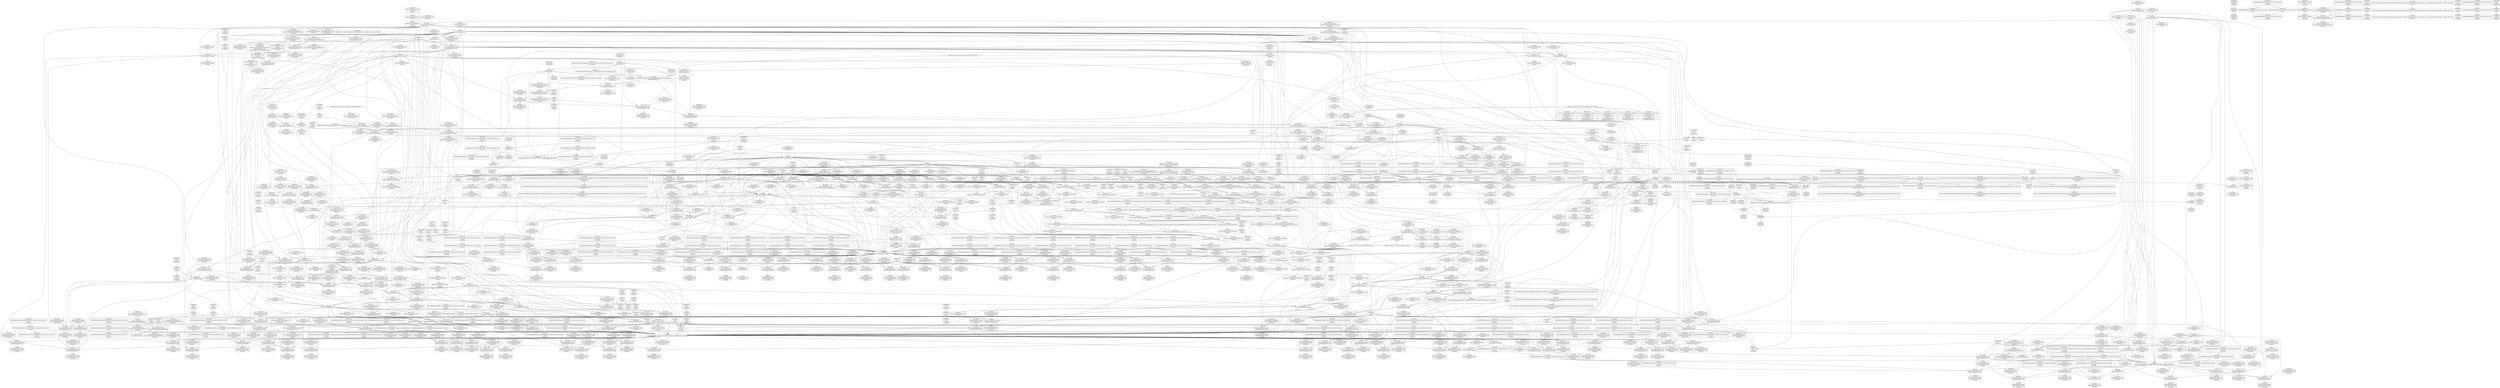 digraph {
	CE0x42c7d80 [shape=record,shape=Mrecord,label="{CE0x42c7d80|selinux_inode_getsecurity:tmp57|security/selinux/hooks.c,3104}"]
	CE0x428bfa0 [shape=record,shape=Mrecord,label="{CE0x428bfa0|cred_has_capability:if.then}"]
	CE0x4288cf0 [shape=record,shape=Mrecord,label="{CE0x4288cf0|selinux_capable:tmp2|security/selinux/hooks.c,2008}"]
	CE0x4238ad0 [shape=record,shape=Mrecord,label="{CE0x4238ad0|i64*_getelementptr_inbounds_(_6_x_i64_,_6_x_i64_*___llvm_gcov_ctr338,_i64_0,_i64_5)|*Constant*}"]
	CE0x4233b80 [shape=record,shape=Mrecord,label="{CE0x4233b80|selinux_inode_getsecctx:call|security/selinux/hooks.c,5735|*SummSink*}"]
	CE0x42dbb10 [shape=record,shape=Mrecord,label="{CE0x42dbb10|selinux_capable:tmp8|security/selinux/hooks.c,2011}"]
	CE0x4285100 [shape=record,shape=Mrecord,label="{CE0x4285100|0:_i8*,_:_SCMRE:_elem_0:default:}"]
	CE0x427b1d0 [shape=record,shape=Mrecord,label="{CE0x427b1d0|cred_has_capability:do.cond}"]
	CE0x43085a0 [shape=record,shape=Mrecord,label="{CE0x43085a0|avc_has_perm_noaudit:tclass|Function::avc_has_perm_noaudit&Arg::tclass::|*SummSource*}"]
	CE0x4324a70 [shape=record,shape=Mrecord,label="{CE0x4324a70|cred_has_capability:tmp4|security/selinux/hooks.c,1570|*SummSource*}"]
	CE0x4245e50 [shape=record,shape=Mrecord,label="{CE0x4245e50|selinux_inode_getsecurity:i_security|security/selinux/hooks.c,3073|*SummSink*}"]
	CE0x4353a00 [shape=record,shape=Mrecord,label="{CE0x4353a00|__llvm_gcov_indirect_counter_increment:counter|*SummSource*}"]
	CE0x42b1b30 [shape=record,shape=Mrecord,label="{CE0x42b1b30|i64*_getelementptr_inbounds_(_2_x_i64_,_2_x_i64_*___llvm_gcov_ctr131,_i64_0,_i64_1)|*Constant*|*SummSink*}"]
	CE0x42ccdc0 [shape=record,shape=Mrecord,label="{CE0x42ccdc0|selinux_inode_getsecurity:tmp4|security/selinux/hooks.c,3075|*SummSource*}"]
	CE0x434c700 [shape=record,shape=Mrecord,label="{CE0x434c700|cred_has_capability:tmp17|security/selinux/hooks.c,1576|*SummSink*}"]
	CE0x4244b70 [shape=record,shape=Mrecord,label="{CE0x4244b70|get_current:tmp1|*SummSink*}"]
	CE0x42bf5e0 [shape=record,shape=Mrecord,label="{CE0x42bf5e0|selinux_inode_getsecurity:tmp2|*LoadInst*|security/selinux/hooks.c,3073|*SummSource*}"]
	CE0x423db40 [shape=record,shape=Mrecord,label="{CE0x423db40|get_current:bb}"]
	CE0x427b480 [shape=record,shape=Mrecord,label="{CE0x427b480|get_current:tmp3}"]
	CE0x426c7c0 [shape=record,shape=Mrecord,label="{CE0x426c7c0|selinux_capable:tmp3|security/selinux/hooks.c,2008|*SummSink*}"]
	CE0x431fab0 [shape=record,shape=Mrecord,label="{CE0x431fab0|i64*_getelementptr_inbounds_(_21_x_i64_,_21_x_i64_*___llvm_gcov_ctr143,_i64_0,_i64_17)|*Constant*}"]
	CE0x42d4050 [shape=record,shape=Mrecord,label="{CE0x42d4050|selinux_inode_getsecurity:tmp20|security/selinux/hooks.c,3087|*SummSink*}"]
	CE0x42c7180 [shape=record,shape=Mrecord,label="{CE0x42c7180|GLOBAL:kfree|*Constant*}"]
	CE0x43170d0 [shape=record,shape=Mrecord,label="{CE0x43170d0|i32_5|*Constant*|*SummSource*}"]
	CE0x42f4be0 [shape=record,shape=Mrecord,label="{CE0x42f4be0|selinux_inode_getsecurity:call13|security/selinux/hooks.c,3093|*SummSink*}"]
	CE0x431c1f0 [shape=record,shape=Mrecord,label="{CE0x431c1f0|avc_audit:a|Function::avc_audit&Arg::a::}"]
	CE0x42b6a60 [shape=record,shape=Mrecord,label="{CE0x42b6a60|cred_has_capability:audit|Function::cred_has_capability&Arg::audit::|*SummSink*}"]
	CE0x4287870 [shape=record,shape=Mrecord,label="{CE0x4287870|i64*_getelementptr_inbounds_(_6_x_i64_,_6_x_i64_*___llvm_gcov_ctr142,_i64_0,_i64_3)|*Constant*|*SummSink*}"]
	CE0x431d740 [shape=record,shape=Mrecord,label="{CE0x431d740|i64_15|*Constant*|*SummSource*}"]
	CE0x43360a0 [shape=record,shape=Mrecord,label="{CE0x43360a0|i64*_getelementptr_inbounds_(_21_x_i64_,_21_x_i64_*___llvm_gcov_ctr143,_i64_0,_i64_4)|*Constant*|*SummSink*}"]
	CE0x42cc150 [shape=record,shape=Mrecord,label="{CE0x42cc150|selinux_inode_getsecurity:tmp12|security/selinux/hooks.c,3087}"]
	CE0x42d5010 [shape=record,shape=Mrecord,label="{CE0x42d5010|i8*_getelementptr_inbounds_(_25_x_i8_,_25_x_i8_*_.str3,_i32_0,_i32_0)|*Constant*}"]
	CE0x42d55d0 [shape=record,shape=Mrecord,label="{CE0x42d55d0|GLOBAL:lockdep_rcu_suspicious|*Constant*|*SummSource*}"]
	CE0x4346c30 [shape=record,shape=Mrecord,label="{CE0x4346c30|_call_void_mcount()_#3|*SummSink*}"]
	CE0x42442a0 [shape=record,shape=Mrecord,label="{CE0x42442a0|i8*_getelementptr_inbounds_(_8_x_i8_,_8_x_i8_*_.str63,_i32_0,_i32_0)|*Constant*}"]
	CE0x434a670 [shape=record,shape=Mrecord,label="{CE0x434a670|i64*_getelementptr_inbounds_(_21_x_i64_,_21_x_i64_*___llvm_gcov_ctr143,_i64_0,_i64_9)|*Constant*|*SummSource*}"]
	CE0x43233e0 [shape=record,shape=Mrecord,label="{CE0x43233e0|cred_has_capability:tmp31|security/selinux/hooks.c,1585|*SummSource*}"]
	CE0x42958d0 [shape=record,shape=Mrecord,label="{CE0x42958d0|i64*_getelementptr_inbounds_(_6_x_i64_,_6_x_i64_*___llvm_gcov_ctr142,_i64_0,_i64_0)|*Constant*|*SummSink*}"]
	CE0x434b7c0 [shape=record,shape=Mrecord,label="{CE0x434b7c0|i64*_getelementptr_inbounds_(_21_x_i64_,_21_x_i64_*___llvm_gcov_ctr143,_i64_0,_i64_12)|*Constant*}"]
	CE0x42ceae0 [shape=record,shape=Mrecord,label="{CE0x42ceae0|selinux_capable:cap|Function::selinux_capable&Arg::cap::|*SummSource*}"]
	CE0x43476e0 [shape=record,shape=Mrecord,label="{CE0x43476e0|cred_has_capability:do.body|*SummSink*}"]
	CE0x434a380 [shape=record,shape=Mrecord,label="{CE0x434a380|cred_has_capability:tmp11|security/selinux/hooks.c,1575|*SummSource*}"]
	CE0x424cb00 [shape=record,shape=Mrecord,label="{CE0x424cb00|selinux_capable:tmp|*SummSink*}"]
	CE0x428c640 [shape=record,shape=Mrecord,label="{CE0x428c640|_call_void_mcount()_#3}"]
	CE0x424a3e0 [shape=record,shape=Mrecord,label="{CE0x424a3e0|selinux_inode_getsecctx:tmp5|security/selinux/hooks.c,5737|*SummSink*}"]
	CE0x42ee9a0 [shape=record,shape=Mrecord,label="{CE0x42ee9a0|selinux_inode_getsecurity:tmp38|security/selinux/hooks.c,3094}"]
	CE0x424f0e0 [shape=record,shape=Mrecord,label="{CE0x424f0e0|GLOBAL:cap_capable|*Constant*|*SummSource*}"]
	CE0x434bf30 [shape=record,shape=Mrecord,label="{CE0x434bf30|cred_has_capability:tmp16|security/selinux/hooks.c,1576|*SummSink*}"]
	CE0x42f3fa0 [shape=record,shape=Mrecord,label="{CE0x42f3fa0|i64_21|*Constant*|*SummSource*}"]
	CE0x42d7c70 [shape=record,shape=Mrecord,label="{CE0x42d7c70|selinux_inode_getsecurity:tmp23|security/selinux/hooks.c,3087|*SummSource*}"]
	CE0x42dbb80 [shape=record,shape=Mrecord,label="{CE0x42dbb80|selinux_capable:tmp8|security/selinux/hooks.c,2011|*SummSource*}"]
	CE0x43468d0 [shape=record,shape=Mrecord,label="{CE0x43468d0|cred_has_capability:tmp1|*SummSource*}"]
	CE0x42b7a80 [shape=record,shape=Mrecord,label="{CE0x42b7a80|selinux_capable:tmp10|security/selinux/hooks.c,2012|*SummSink*}"]
	CE0x427c0d0 [shape=record,shape=Mrecord,label="{CE0x427c0d0|selinux_inode_getsecurity:if.end14}"]
	CE0x426c660 [shape=record,shape=Mrecord,label="{CE0x426c660|cred_has_capability:shl|security/selinux/hooks.c,1559|*SummSource*}"]
	CE0x4343d50 [shape=record,shape=Mrecord,label="{CE0x4343d50|cred_has_capability:tmp5|security/selinux/hooks.c,1570|*SummSink*}"]
	CE0x4288fb0 [shape=record,shape=Mrecord,label="{CE0x4288fb0|cred_has_capability:shl|security/selinux/hooks.c,1559}"]
	CE0x432c470 [shape=record,shape=Mrecord,label="{CE0x432c470|cred_has_capability:do.end6}"]
	CE0x423a7e0 [shape=record,shape=Mrecord,label="{CE0x423a7e0|GLOBAL:__llvm_gcov_ctr338|Global_var:__llvm_gcov_ctr338|*SummSource*}"]
	CE0x42b99c0 [shape=record,shape=Mrecord,label="{CE0x42b99c0|selinux_capable:tmp5|security/selinux/hooks.c,2008|*SummSink*}"]
	CE0x434d0e0 [shape=record,shape=Mrecord,label="{CE0x434d0e0|cred_has_capability:tmp12|security/selinux/hooks.c,1575|*SummSource*}"]
	CE0x42b6580 [shape=record,shape=Mrecord,label="{CE0x42b6580|cred_has_capability:cap|Function::cred_has_capability&Arg::cap::|*SummSink*}"]
	CE0x434ce00 [shape=record,shape=Mrecord,label="{CE0x434ce00|i16_4|*Constant*}"]
	CE0x423f340 [shape=record,shape=Mrecord,label="{CE0x423f340|i64_2|*Constant*|*SummSink*}"]
	CE0x4240320 [shape=record,shape=Mrecord,label="{CE0x4240320|i1_true|*Constant*|*SummSource*}"]
	CE0x4309fe0 [shape=record,shape=Mrecord,label="{CE0x4309fe0|cred_has_capability:call8|security/selinux/hooks.c,1581}"]
	CE0x42dc510 [shape=record,shape=Mrecord,label="{CE0x42dc510|selinux_inode_getsecurity:cred|security/selinux/hooks.c,3087}"]
	CE0x4289ff0 [shape=record,shape=Mrecord,label="{CE0x4289ff0|56:_i8*,_:_CRE_56,64_|*MultipleSource*|Function::selinux_inode_getsecurity&Arg::inode::|security/selinux/hooks.c,3073|Function::selinux_inode_getsecctx&Arg::inode::}"]
	CE0x4288860 [shape=record,shape=Mrecord,label="{CE0x4288860|selinux_inode_getsecurity:if.then16|*SummSink*}"]
	CE0x431d3f0 [shape=record,shape=Mrecord,label="{CE0x431d3f0|i64_16|*Constant*|*SummSink*}"]
	CE0x4336360 [shape=record,shape=Mrecord,label="{CE0x4336360|cred_has_capability:tmp2|security/selinux/hooks.c,1567|*SummSource*}"]
	CE0x4254270 [shape=record,shape=Mrecord,label="{CE0x4254270|selinux_inode_getsecctx:tmp3|security/selinux/hooks.c,5737|*SummSink*}"]
	CE0x42d5330 [shape=record,shape=Mrecord,label="{CE0x42d5330|i8*_getelementptr_inbounds_(_25_x_i8_,_25_x_i8_*_.str3,_i32_0,_i32_0)|*Constant*|*SummSink*}"]
	CE0x423e440 [shape=record,shape=Mrecord,label="{CE0x423e440|selinux_capable:if.then|*SummSource*}"]
	CE0x434fa70 [shape=record,shape=Mrecord,label="{CE0x434fa70|_ret_void}"]
	CE0x4317460 [shape=record,shape=Mrecord,label="{CE0x4317460|cred_sid:security|security/selinux/hooks.c,196|*SummSink*}"]
	CE0x4230c80 [shape=record,shape=Mrecord,label="{CE0x4230c80|selinux_inode_getsecctx:bb|*SummSink*}"]
	CE0x55605e0 [shape=record,shape=Mrecord,label="{CE0x55605e0|selinux_inode_getsecurity:inode|Function::selinux_inode_getsecurity&Arg::inode::|*SummSink*}"]
	CE0x4329290 [shape=record,shape=Mrecord,label="{CE0x4329290|i64*_getelementptr_inbounds_(_21_x_i64_,_21_x_i64_*___llvm_gcov_ctr143,_i64_0,_i64_7)|*Constant*|*SummSink*}"]
	CE0x432d0e0 [shape=record,shape=Mrecord,label="{CE0x432d0e0|_call_void_mcount()_#3}"]
	CE0x4240390 [shape=record,shape=Mrecord,label="{CE0x4240390|i1_true|*Constant*|*SummSink*}"]
	CE0x4353070 [shape=record,shape=Mrecord,label="{CE0x4353070|cred_has_capability:tmp6|security/selinux/hooks.c,1574}"]
	CE0x42d0410 [shape=record,shape=Mrecord,label="{CE0x42d0410|selinux_inode_getsecurity:tmp10|security/selinux/hooks.c,3087}"]
	CE0x43362f0 [shape=record,shape=Mrecord,label="{CE0x43362f0|cred_has_capability:tmp2|security/selinux/hooks.c,1567}"]
	CE0x42c9550 [shape=record,shape=Mrecord,label="{CE0x42c9550|GLOBAL:cred_has_capability|*Constant*|*SummSource*}"]
	CE0x4262120 [shape=record,shape=Mrecord,label="{CE0x4262120|selinux_inode_getsecurity:if.else}"]
	CE0x4353770 [shape=record,shape=Mrecord,label="{CE0x4353770|i64*_null|*Constant*}"]
	CE0x42da5f0 [shape=record,shape=Mrecord,label="{CE0x42da5f0|selinux_inode_getsecurity:call7|security/selinux/hooks.c,3087|*SummSource*}"]
	CE0x4257390 [shape=record,shape=Mrecord,label="{CE0x4257390|selinux_inode_getsecurity:buffer|Function::selinux_inode_getsecurity&Arg::buffer::}"]
	CE0x424d530 [shape=record,shape=Mrecord,label="{CE0x424d530|i64*_getelementptr_inbounds_(_2_x_i64_,_2_x_i64_*___llvm_gcov_ctr98,_i64_0,_i64_1)|*Constant*|*SummSource*}"]
	CE0x432db30 [shape=record,shape=Mrecord,label="{CE0x432db30|cred_has_capability:tmp7|security/selinux/hooks.c,1574|*SummSink*}"]
	CE0x43091d0 [shape=record,shape=Mrecord,label="{CE0x43091d0|avc_has_perm_noaudit:flags|Function::avc_has_perm_noaudit&Arg::flags::}"]
	CE0x4236c40 [shape=record,shape=Mrecord,label="{CE0x4236c40|selinux_inode_getsecctx:if.then|*SummSource*}"]
	CE0x431b860 [shape=record,shape=Mrecord,label="{CE0x431b860|avc_audit:requested|Function::avc_audit&Arg::requested::|*SummSink*}"]
	CE0x4283500 [shape=record,shape=Mrecord,label="{CE0x4283500|i64_7|*Constant*|*SummSource*}"]
	CE0x423dbb0 [shape=record,shape=Mrecord,label="{CE0x423dbb0|get_current:bb|*SummSource*}"]
	CE0x4243000 [shape=record,shape=Mrecord,label="{CE0x4243000|selinux_inode_getsecctx:ctxlen|Function::selinux_inode_getsecctx&Arg::ctxlen::|*SummSource*}"]
	CE0x4321e30 [shape=record,shape=Mrecord,label="{CE0x4321e30|cred_has_capability:tmp29|security/selinux/hooks.c,1584|*SummSink*}"]
	CE0x431ce00 [shape=record,shape=Mrecord,label="{CE0x431ce00|cred_has_capability:tobool|security/selinux/hooks.c,1582}"]
	CE0x42f5ce0 [shape=record,shape=Mrecord,label="{CE0x42f5ce0|selinux_inode_getsecurity:tobool15|security/selinux/hooks.c,3094|*SummSource*}"]
	CE0x42800a0 [shape=record,shape=Mrecord,label="{CE0x42800a0|selinux_inode_getsecurity:if.end}"]
	CE0x434fae0 [shape=record,shape=Mrecord,label="{CE0x434fae0|_ret_void|*SummSource*}"]
	CE0x42d5260 [shape=record,shape=Mrecord,label="{CE0x42d5260|i8*_getelementptr_inbounds_(_25_x_i8_,_25_x_i8_*_.str3,_i32_0,_i32_0)|*Constant*|*SummSource*}"]
	CE0x4283a50 [shape=record,shape=Mrecord,label="{CE0x4283a50|i64*_getelementptr_inbounds_(_2_x_i64_,_2_x_i64_*___llvm_gcov_ctr131,_i64_0,_i64_0)|*Constant*|*SummSink*}"]
	CE0x430df70 [shape=record,shape=Mrecord,label="{CE0x430df70|cred_has_capability:tmp20|security/selinux/hooks.c,1580}"]
	CE0x423aea0 [shape=record,shape=Mrecord,label="{CE0x423aea0|_ret_i32_%retval.0,_!dbg_!27724|security/selinux/hooks.c,5741}"]
	CE0x432deb0 [shape=record,shape=Mrecord,label="{CE0x432deb0|cred_has_capability:call3|security/selinux/hooks.c,1573|*SummSource*}"]
	CE0x42ddf70 [shape=record,shape=Mrecord,label="{CE0x42ddf70|selinux_capable:entry|*SummSink*}"]
	CE0x4292400 [shape=record,shape=Mrecord,label="{CE0x4292400|selinux_inode_getsecurity:tmp48|security/selinux/hooks.c,3097|*SummSource*}"]
	CE0x4252d30 [shape=record,shape=Mrecord,label="{CE0x4252d30|selinux_inode_getsecctx:tmp11|security/selinux/hooks.c,5741|*SummSink*}"]
	CE0x42d8220 [shape=record,shape=Mrecord,label="{CE0x42d8220|i64*_getelementptr_inbounds_(_26_x_i64_,_26_x_i64_*___llvm_gcov_ctr242,_i64_0,_i64_11)|*Constant*|*SummSink*}"]
	CE0x42b6be0 [shape=record,shape=Mrecord,label="{CE0x42b6be0|_ret_i32_%retval.0,_!dbg_!27765|security/selinux/hooks.c,1586|*SummSource*}"]
	CE0x42d54a0 [shape=record,shape=Mrecord,label="{CE0x42d54a0|GLOBAL:lockdep_rcu_suspicious|*Constant*}"]
	CE0x431f450 [shape=record,shape=Mrecord,label="{CE0x431f450|cred_has_capability:tmp25|security/selinux/hooks.c,1582|*SummSource*}"]
	CE0x42d1050 [shape=record,shape=Mrecord,label="{CE0x42d1050|selinux_inode_getsecurity:call1|security/selinux/hooks.c,3087}"]
	CE0x4281f80 [shape=record,shape=Mrecord,label="{CE0x4281f80|selinux_inode_getsecurity:land.lhs.true4|*SummSink*}"]
	CE0x425be30 [shape=record,shape=Mrecord,label="{CE0x425be30|selinux_inode_getsecurity:alloc|Function::selinux_inode_getsecurity&Arg::alloc::}"]
	CE0x42d96d0 [shape=record,shape=Mrecord,label="{CE0x42d96d0|_call_void_lockdep_rcu_suspicious(i8*_getelementptr_inbounds_(_25_x_i8_,_25_x_i8_*_.str3,_i32_0,_i32_0),_i32_3087,_i8*_getelementptr_inbounds_(_45_x_i8_,_45_x_i8_*_.str12,_i32_0,_i32_0))_#10,_!dbg_!27740|security/selinux/hooks.c,3087|*SummSink*}"]
	CE0x42d04f0 [shape=record,shape=Mrecord,label="{CE0x42d04f0|selinux_inode_getsecurity:tmp10|security/selinux/hooks.c,3087|*SummSink*}"]
	CE0x42d9a30 [shape=record,shape=Mrecord,label="{CE0x42d9a30|selinux_inode_getsecurity:tmp26|security/selinux/hooks.c,3087}"]
	CE0x427d770 [shape=record,shape=Mrecord,label="{CE0x427d770|get_current:entry}"]
	CE0x4354440 [shape=record,shape=Mrecord,label="{CE0x4354440|0:_i32,_4:_i32,_8:_i32,_12:_i32,_:_CMRE_0,4_|*MultipleSource*|security/selinux/hooks.c,196|*LoadInst*|security/selinux/hooks.c,196|security/selinux/hooks.c,197}"]
	CE0x42c89b0 [shape=record,shape=Mrecord,label="{CE0x42c89b0|selinux_capable:tmp9|security/selinux/hooks.c,2011|*SummSource*}"]
	CE0x4328930 [shape=record,shape=Mrecord,label="{CE0x4328930|GLOBAL:printk|*Constant*|*SummSink*}"]
	CE0x4332570 [shape=record,shape=Mrecord,label="{CE0x4332570|i64*_getelementptr_inbounds_(_21_x_i64_,_21_x_i64_*___llvm_gcov_ctr143,_i64_0,_i64_4)|*Constant*|*SummSource*}"]
	CE0x4326910 [shape=record,shape=Mrecord,label="{CE0x4326910|cred_has_capability:tmp9|security/selinux/hooks.c,1575|*SummSource*}"]
	CE0x42c9680 [shape=record,shape=Mrecord,label="{CE0x42c9680|GLOBAL:cred_has_capability|*Constant*|*SummSink*}"]
	CE0x42c5d40 [shape=record,shape=Mrecord,label="{CE0x42c5d40|i64*_getelementptr_inbounds_(_26_x_i64_,_26_x_i64_*___llvm_gcov_ctr242,_i64_0,_i64_23)|*Constant*|*SummSink*}"]
	CE0x42df400 [shape=record,shape=Mrecord,label="{CE0x42df400|selinux_capable:cap|Function::selinux_capable&Arg::cap::}"]
	CE0x42adcd0 [shape=record,shape=Mrecord,label="{CE0x42adcd0|selinux_capable:if.end}"]
	"CONST[source:2(external),value:2(dynamic)][purpose:{subject}][SrcIdx:1]"
	CE0x432d070 [shape=record,shape=Mrecord,label="{CE0x432d070|i32_0|*Constant*}"]
	CE0x423e620 [shape=record,shape=Mrecord,label="{CE0x423e620|selinux_inode_getsecurity:do.end}"]
	CE0x43535d0 [shape=record,shape=Mrecord,label="{CE0x43535d0|cred_has_capability:tmp6|security/selinux/hooks.c,1574|*SummSink*}"]
	CE0x4330410 [shape=record,shape=Mrecord,label="{CE0x4330410|_call_void___llvm_gcov_indirect_counter_increment(i32*___llvm_gcov_global_state_pred145,_i64**_getelementptr_inbounds_(_3_x_i64*_,_3_x_i64*_*___llvm_gcda_edge_table144,_i64_0,_i64_0)),_!dbg_!27734|security/selinux/hooks.c,1574}"]
	CE0x432c630 [shape=record,shape=Mrecord,label="{CE0x432c630|cred_has_capability:do.end6|*SummSink*}"]
	CE0x4309570 [shape=record,shape=Mrecord,label="{CE0x4309570|avc_has_perm_noaudit:avd|Function::avc_has_perm_noaudit&Arg::avd::}"]
	CE0x42e45e0 [shape=record,shape=Mrecord,label="{CE0x42e45e0|i32_3|*Constant*|*SummSink*}"]
	CE0x42cda50 [shape=record,shape=Mrecord,label="{CE0x42cda50|selinux_inode_getsecurity:tmp5|security/selinux/hooks.c,3075|*SummSink*}"]
	CE0x42817f0 [shape=record,shape=Mrecord,label="{CE0x42817f0|i64*_getelementptr_inbounds_(_6_x_i64_,_6_x_i64_*___llvm_gcov_ctr142,_i64_0,_i64_3)|*Constant*|*SummSource*}"]
	CE0x4262bd0 [shape=record,shape=Mrecord,label="{CE0x4262bd0|selinux_capable:tmp|*SummSource*}"]
	CE0x42f39a0 [shape=record,shape=Mrecord,label="{CE0x42f39a0|selinux_inode_getsecurity:tobool18|security/selinux/hooks.c,3097|*SummSource*}"]
	CE0x434a080 [shape=record,shape=Mrecord,label="{CE0x434a080|cred_has_capability:tmp10|security/selinux/hooks.c,1575|*SummSink*}"]
	CE0x424cb90 [shape=record,shape=Mrecord,label="{CE0x424cb90|selinux_capable:tmp1}"]
	CE0x42436f0 [shape=record,shape=Mrecord,label="{CE0x42436f0|selinux_inode_getsecctx:return|*SummSink*}"]
	CE0x42b4f70 [shape=record,shape=Mrecord,label="{CE0x42b4f70|cred_has_capability:sw.epilog|*SummSink*}"]
	CE0x42ed570 [shape=record,shape=Mrecord,label="{CE0x42ed570|selinux_inode_getsecurity:tmp40|security/selinux/hooks.c,3094}"]
	CE0x42d8590 [shape=record,shape=Mrecord,label="{CE0x42d8590|selinux_inode_getsecurity:tmp24|security/selinux/hooks.c,3087|*SummSink*}"]
	CE0x434f2a0 [shape=record,shape=Mrecord,label="{CE0x434f2a0|cred_has_capability:ad|security/selinux/hooks.c, 1555|*SummSink*}"]
	CE0x430e620 [shape=record,shape=Mrecord,label="{CE0x430e620|cred_has_capability:tmp21|security/selinux/hooks.c,1580|*SummSink*}"]
	CE0x434c0b0 [shape=record,shape=Mrecord,label="{CE0x434c0b0|i16_47|*Constant*}"]
	CE0x43433e0 [shape=record,shape=Mrecord,label="{CE0x43433e0|__llvm_gcov_indirect_counter_increment:tmp6}"]
	CE0x43270b0 [shape=record,shape=Mrecord,label="{CE0x43270b0|i8*_getelementptr_inbounds_(_25_x_i8_,_25_x_i8_*_.str3,_i32_0,_i32_0)|*Constant*}"]
	CE0x425d880 [shape=record,shape=Mrecord,label="{CE0x425d880|cred_has_capability:if.end}"]
	CE0x428f9a0 [shape=record,shape=Mrecord,label="{CE0x428f9a0|i64*_getelementptr_inbounds_(_2_x_i64_,_2_x_i64_*___llvm_gcov_ctr98,_i64_0,_i64_0)|*Constant*}"]
	CE0x4336450 [shape=record,shape=Mrecord,label="{CE0x4336450|cred_has_capability:tmp2|security/selinux/hooks.c,1567|*SummSink*}"]
	CE0x423cdc0 [shape=record,shape=Mrecord,label="{CE0x423cdc0|i64*_getelementptr_inbounds_(_26_x_i64_,_26_x_i64_*___llvm_gcov_ctr242,_i64_0,_i64_25)|*Constant*|*SummSource*}"]
	CE0x42ae970 [shape=record,shape=Mrecord,label="{CE0x42ae970|cred_has_capability:return|*SummSource*}"]
	CE0x42dcd90 [shape=record,shape=Mrecord,label="{CE0x42dcd90|selinux_inode_getsecurity:tmp27|security/selinux/hooks.c,3087|*SummSource*}"]
	CE0x427ae50 [shape=record,shape=Mrecord,label="{CE0x427ae50|i64*_getelementptr_inbounds_(_26_x_i64_,_26_x_i64_*___llvm_gcov_ctr242,_i64_0,_i64_0)|*Constant*|*SummSource*}"]
	CE0x4257e00 [shape=record,shape=Mrecord,label="{CE0x4257e00|selinux_inode_getsecctx:tmp9|security/selinux/hooks.c,5739|*SummSink*}"]
	CE0x4245c00 [shape=record,shape=Mrecord,label="{CE0x4245c00|_call_void_mcount()_#3|*SummSink*}"]
	CE0x42bf3b0 [shape=record,shape=Mrecord,label="{CE0x42bf3b0|selinux_inode_getsecurity:tmp2|*LoadInst*|security/selinux/hooks.c,3073}"]
	CE0x4330e30 [shape=record,shape=Mrecord,label="{CE0x4330e30|i32_1|*Constant*}"]
	CE0x4295b00 [shape=record,shape=Mrecord,label="{CE0x4295b00|selinux_capable:tmp}"]
	CE0x42b36a0 [shape=record,shape=Mrecord,label="{CE0x42b36a0|cred_has_capability:call|security/selinux/hooks.c,1558|*SummSource*}"]
	CE0x4320ef0 [shape=record,shape=Mrecord,label="{CE0x4320ef0|i64*_getelementptr_inbounds_(_21_x_i64_,_21_x_i64_*___llvm_gcov_ctr143,_i64_0,_i64_18)|*Constant*}"]
	CE0x4336cb0 [shape=record,shape=Mrecord,label="{CE0x4336cb0|cred_has_capability:retval.0|*SummSink*}"]
	CE0x430c820 [shape=record,shape=Mrecord,label="{CE0x430c820|i64_13|*Constant*}"]
	CE0x4292e40 [shape=record,shape=Mrecord,label="{CE0x4292e40|selinux_inode_getsecurity:tmp49|security/selinux/hooks.c,3098|*SummSource*}"]
	CE0x42b81f0 [shape=record,shape=Mrecord,label="{CE0x42b81f0|selinux_capable:tmp11|security/selinux/hooks.c,2012|*SummSink*}"]
	CE0x43493b0 [shape=record,shape=Mrecord,label="{CE0x43493b0|i32_1575|*Constant*|*SummSink*}"]
	CE0x4320930 [shape=record,shape=Mrecord,label="{CE0x4320930|cred_has_capability:tmp27|security/selinux/hooks.c,1583|*SummSource*}"]
	CE0x4338100 [shape=record,shape=Mrecord,label="{CE0x4338100|cred_sid:bb|*SummSource*}"]
	CE0x42f4920 [shape=record,shape=Mrecord,label="{CE0x42f4920|selinux_inode_getsecurity:tmp45|security/selinux/hooks.c,3097|*SummSink*}"]
	CE0x4243130 [shape=record,shape=Mrecord,label="{CE0x4243130|selinux_inode_getsecctx:ctxlen|Function::selinux_inode_getsecctx&Arg::ctxlen::|*SummSink*}"]
	CE0x4309d30 [shape=record,shape=Mrecord,label="{CE0x4309d30|cred_has_capability:cmp|security/selinux/hooks.c,1580|*SummSource*}"]
	CE0x42b5eb0 [shape=record,shape=Mrecord,label="{CE0x42b5eb0|cred_has_capability:cred|Function::cred_has_capability&Arg::cred::}"]
	CE0x42c6e10 [shape=record,shape=Mrecord,label="{CE0x42c6e10|selinux_inode_getsecurity:tmp54|security/selinux/hooks.c,3101|*SummSource*}"]
	CE0x425ac10 [shape=record,shape=Mrecord,label="{CE0x425ac10|GLOBAL:selinux_inode_getsecurity|*Constant*}"]
	CE0x4323d40 [shape=record,shape=Mrecord,label="{CE0x4323d40|i32_-22|*Constant*|*SummSource*}"]
	CE0x3c717e0 [shape=record,shape=Mrecord,label="{CE0x3c717e0|selinux_inode_getsecctx:tmp4|security/selinux/hooks.c,5737|*SummSource*}"]
	CE0x422a380 [shape=record,shape=Mrecord,label="{CE0x422a380|selinux_inode_getsecurity:tmp15|security/selinux/hooks.c,3087|*SummSource*}"]
	CE0x42b96b0 [shape=record,shape=Mrecord,label="{CE0x42b96b0|selinux_capable:tmp5|security/selinux/hooks.c,2008}"]
	CE0x4230770 [shape=record,shape=Mrecord,label="{CE0x4230770|selinux_inode_getsecctx:inode|Function::selinux_inode_getsecctx&Arg::inode::|*SummSource*}"]
	CE0x434e430 [shape=record,shape=Mrecord,label="{CE0x434e430|i64*_getelementptr_inbounds_(_21_x_i64_,_21_x_i64_*___llvm_gcov_ctr143,_i64_0,_i64_11)|*Constant*|*SummSink*}"]
	"CONST[source:0(mediator),value:2(dynamic)][purpose:{subject}][SrcIdx:2]"
	CE0x5e830d0 [shape=record,shape=Mrecord,label="{CE0x5e830d0|selinux_inode_getsecurity:name|Function::selinux_inode_getsecurity&Arg::name::|*SummSource*}"]
	CE0x42cbf10 [shape=record,shape=Mrecord,label="{CE0x42cbf10|i64_5|*Constant*}"]
	CE0x42c80f0 [shape=record,shape=Mrecord,label="{CE0x42c80f0|selinux_inode_getsecurity:retval.0|*SummSource*}"]
	CE0x4283bf0 [shape=record,shape=Mrecord,label="{CE0x4283bf0|i64_2|*Constant*}"]
	CE0x43376a0 [shape=record,shape=Mrecord,label="{CE0x43376a0|cred_sid:bb}"]
	CE0x431a4a0 [shape=record,shape=Mrecord,label="{CE0x431a4a0|_call_void___llvm_gcov_indirect_counter_increment(i32*___llvm_gcov_global_state_pred145,_i64**_getelementptr_inbounds_(_3_x_i64*_,_3_x_i64*_*___llvm_gcda_edge_table144,_i64_0,_i64_2)),_!dbg_!27732|security/selinux/hooks.c,1570|*SummSink*}"]
	CE0x432d2d0 [shape=record,shape=Mrecord,label="{CE0x432d2d0|_call_void_mcount()_#3|*SummSource*}"]
	CE0x42f1e10 [shape=record,shape=Mrecord,label="{CE0x42f1e10|GLOBAL:security_sid_to_context_force|*Constant*}"]
	CE0x427ffc0 [shape=record,shape=Mrecord,label="{CE0x427ffc0|selinux_inode_getsecurity:if.then|*SummSink*}"]
	CE0x4342540 [shape=record,shape=Mrecord,label="{CE0x4342540|cred_has_capability:avd|security/selinux/hooks.c, 1556|*SummSink*}"]
	CE0x431d510 [shape=record,shape=Mrecord,label="{CE0x431d510|cred_has_capability:tmp22|security/selinux/hooks.c,1582|*SummSink*}"]
	CE0x4334990 [shape=record,shape=Mrecord,label="{CE0x4334990|avc_audit:tsid|Function::avc_audit&Arg::tsid::|*SummSink*}"]
	CE0x424ed00 [shape=record,shape=Mrecord,label="{CE0x424ed00|cred_sid:tmp|*SummSource*}"]
	CE0x431e5a0 [shape=record,shape=Mrecord,label="{CE0x431e5a0|cred_has_capability:tmp24|security/selinux/hooks.c,1582}"]
	CE0x427bf00 [shape=record,shape=Mrecord,label="{CE0x427bf00|selinux_inode_getsecurity:do.body|*SummSource*}"]
	CE0x4238e30 [shape=record,shape=Mrecord,label="{CE0x4238e30|selinux_inode_getsecctx:tmp1|*SummSource*}"]
	CE0x4254020 [shape=record,shape=Mrecord,label="{CE0x4254020|i64_0|*Constant*|*SummSink*}"]
	CE0x4257bd0 [shape=record,shape=Mrecord,label="{CE0x4257bd0|selinux_inode_getsecctx:tmp9|security/selinux/hooks.c,5739}"]
	CE0x427db10 [shape=record,shape=Mrecord,label="{CE0x427db10|_ret_%struct.task_struct*_%tmp4,_!dbg_!27714|./arch/x86/include/asm/current.h,14|*SummSource*}"]
	CE0x42b26e0 [shape=record,shape=Mrecord,label="{CE0x42b26e0|cred_has_capability:and|security/selinux/hooks.c,1559|*SummSource*}"]
	CE0x43230e0 [shape=record,shape=Mrecord,label="{CE0x43230e0|cred_has_capability:tmp31|security/selinux/hooks.c,1585}"]
	CE0x42f5140 [shape=record,shape=Mrecord,label="{CE0x42f5140|GLOBAL:security_sid_to_context|*Constant*|*SummSink*}"]
	CE0x4292c80 [shape=record,shape=Mrecord,label="{CE0x4292c80|i64*_getelementptr_inbounds_(_26_x_i64_,_26_x_i64_*___llvm_gcov_ctr242,_i64_0,_i64_22)|*Constant*}"]
	CE0x4262250 [shape=record,shape=Mrecord,label="{CE0x4262250|selinux_inode_getsecurity:if.else|*SummSource*}"]
	CE0x42f4a20 [shape=record,shape=Mrecord,label="{CE0x42f4a20|selinux_inode_getsecurity:call13|security/selinux/hooks.c,3093|*SummSource*}"]
	CE0x427dd70 [shape=record,shape=Mrecord,label="{CE0x427dd70|_ret_%struct.task_struct*_%tmp4,_!dbg_!27714|./arch/x86/include/asm/current.h,14|*SummSink*}"]
	CE0x42f4740 [shape=record,shape=Mrecord,label="{CE0x42f4740|selinux_inode_getsecurity:tmp45|security/selinux/hooks.c,3097}"]
	CE0x4344dc0 [shape=record,shape=Mrecord,label="{CE0x4344dc0|__llvm_gcov_indirect_counter_increment:tmp1|*SummSource*}"]
	CE0x423e1a0 [shape=record,shape=Mrecord,label="{CE0x423e1a0|selinux_capable:if.then}"]
	"CONST[source:0(mediator),value:2(dynamic)][purpose:{object}]"
	CE0x42db740 [shape=record,shape=Mrecord,label="{CE0x42db740|i64*_getelementptr_inbounds_(_6_x_i64_,_6_x_i64_*___llvm_gcov_ctr142,_i64_0,_i64_4)|*Constant*|*SummSink*}"]
	CE0x42e4bc0 [shape=record,shape=Mrecord,label="{CE0x42e4bc0|selinux_inode_getsecurity:sid|security/selinux/hooks.c,3090|*SummSink*}"]
	CE0x4326f40 [shape=record,shape=Mrecord,label="{CE0x4326f40|void_(i8*,_i32,_i64)*_asm_sideeffect_1:_09ud2_0A.pushsection___bug_table,_22a_22_0A2:_09.long_1b_-_2b,_$_0:c_-_2b_0A_09.word_$_1:c_,_0_0A_09.org_2b+$_2:c_0A.popsection_,_i,i,i,_dirflag_,_fpsr_,_flags_|*SummSink*}"]
	CE0x43488e0 [shape=record,shape=Mrecord,label="{CE0x43488e0|cred_sid:sid|security/selinux/hooks.c,197|*SummSink*}"]
	CE0x432e8f0 [shape=record,shape=Mrecord,label="{CE0x432e8f0|COLLAPSED:_GCMRE___llvm_gcov_ctr143_internal_global_21_x_i64_zeroinitializer:_elem_0:default:}"]
	CE0x4307480 [shape=record,shape=Mrecord,label="{CE0x4307480|GLOBAL:avc_has_perm_noaudit|*Constant*|*SummSource*}"]
	CE0x431b0f0 [shape=record,shape=Mrecord,label="{CE0x431b0f0|i32_0|*Constant*}"]
	CE0x4262fe0 [shape=record,shape=Mrecord,label="{CE0x4262fe0|cred_has_capability:u|security/selinux/hooks.c,1563|*SummSink*}"]
	CE0x4320150 [shape=record,shape=Mrecord,label="{CE0x4320150|i64*_getelementptr_inbounds_(_21_x_i64_,_21_x_i64_*___llvm_gcov_ctr143,_i64_0,_i64_17)|*Constant*|*SummSource*}"]
	CE0x42612d0 [shape=record,shape=Mrecord,label="{CE0x42612d0|selinux_inode_getsecurity:size|security/selinux/hooks.c, 3070}"]
	CE0x42cc360 [shape=record,shape=Mrecord,label="{CE0x42cc360|selinux_inode_getsecurity:tmp12|security/selinux/hooks.c,3087|*SummSink*}"]
	CE0x431e8b0 [shape=record,shape=Mrecord,label="{CE0x431e8b0|cred_has_capability:tmp24|security/selinux/hooks.c,1582|*SummSource*}"]
	CE0x4349d90 [shape=record,shape=Mrecord,label="{CE0x4349d90|cred_has_capability:tmp10|security/selinux/hooks.c,1575}"]
	CE0x430e260 [shape=record,shape=Mrecord,label="{CE0x430e260|cred_has_capability:tmp21|security/selinux/hooks.c,1580}"]
	CE0x43214d0 [shape=record,shape=Mrecord,label="{CE0x43214d0|i64*_getelementptr_inbounds_(_21_x_i64_,_21_x_i64_*___llvm_gcov_ctr143,_i64_0,_i64_18)|*Constant*|*SummSource*}"]
	CE0x42dcf10 [shape=record,shape=Mrecord,label="{CE0x42dcf10|selinux_inode_getsecurity:call8|security/selinux/hooks.c,3087}"]
	CE0x43466f0 [shape=record,shape=Mrecord,label="{CE0x43466f0|__llvm_gcov_indirect_counter_increment:counter|*SummSink*}"]
	CE0x42d8290 [shape=record,shape=Mrecord,label="{CE0x42d8290|selinux_inode_getsecurity:tmp23|security/selinux/hooks.c,3087|*SummSink*}"]
	CE0x42e22b0 [shape=record,shape=Mrecord,label="{CE0x42e22b0|selinux_inode_getsecurity:tmp30|security/selinux/hooks.c,3089|*SummSource*}"]
	CE0x427df90 [shape=record,shape=Mrecord,label="{CE0x427df90|GLOBAL:cred_sid|*Constant*|*SummSource*}"]
	CE0x428ba30 [shape=record,shape=Mrecord,label="{CE0x428ba30|selinux_inode_getsecurity:if.end6|*SummSource*}"]
	CE0x427cc30 [shape=record,shape=Mrecord,label="{CE0x427cc30|_ret_i32_%tmp6,_!dbg_!27716|security/selinux/hooks.c,197}"]
	CE0x4348cd0 [shape=record,shape=Mrecord,label="{CE0x4348cd0|i64*_getelementptr_inbounds_(_21_x_i64_,_21_x_i64_*___llvm_gcov_ctr143,_i64_0,_i64_8)|*Constant*|*SummSink*}"]
	CE0x4287cc0 [shape=record,shape=Mrecord,label="{CE0x4287cc0|selinux_capable:tmp6|security/selinux/hooks.c,2009}"]
	CE0x4290c00 [shape=record,shape=Mrecord,label="{CE0x4290c00|selinux_inode_getsecurity:tobool3|security/selinux/hooks.c,3087|*SummSink*}"]
	CE0x42e3740 [shape=record,shape=Mrecord,label="{CE0x42e3740|i64*_getelementptr_inbounds_(_26_x_i64_,_26_x_i64_*___llvm_gcov_ctr242,_i64_0,_i64_15)|*Constant*|*SummSink*}"]
	CE0x42b33e0 [shape=record,shape=Mrecord,label="{CE0x42b33e0|_call_void_mcount()_#3|*SummSource*}"]
	CE0x43382b0 [shape=record,shape=Mrecord,label="{CE0x43382b0|i64*_getelementptr_inbounds_(_2_x_i64_,_2_x_i64_*___llvm_gcov_ctr131,_i64_0,_i64_0)|*Constant*}"]
	CE0x423cb80 [shape=record,shape=Mrecord,label="{CE0x423cb80|selinux_inode_getsecctx:inode|Function::selinux_inode_getsecctx&Arg::inode::}"]
	CE0x423b6c0 [shape=record,shape=Mrecord,label="{CE0x423b6c0|selinux_inode_getsecctx:entry|*SummSink*}"]
	CE0x432d9e0 [shape=record,shape=Mrecord,label="{CE0x432d9e0|cred_has_capability:tmp7|security/selinux/hooks.c,1574|*SummSource*}"]
	CE0x4307d20 [shape=record,shape=Mrecord,label="{CE0x4307d20|avc_has_perm_noaudit:ssid|Function::avc_has_perm_noaudit&Arg::ssid::}"]
	CE0x4244c60 [shape=record,shape=Mrecord,label="{CE0x4244c60|i64*_getelementptr_inbounds_(_6_x_i64_,_6_x_i64_*___llvm_gcov_ctr338,_i64_0,_i64_0)|*Constant*|*SummSink*}"]
	CE0x4349890 [shape=record,shape=Mrecord,label="{CE0x4349890|i64_12|*Constant*|*SummSink*}"]
	CE0x431cf80 [shape=record,shape=Mrecord,label="{CE0x431cf80|cred_has_capability:tobool|security/selinux/hooks.c,1582|*SummSource*}"]
	CE0x423d040 [shape=record,shape=Mrecord,label="{CE0x423d040|selinux_inode_getsecurity:tmp58|security/selinux/hooks.c,3104}"]
	CE0x4350500 [shape=record,shape=Mrecord,label="{CE0x4350500|i8*_getelementptr_inbounds_(_40_x_i8_,_40_x_i8_*_.str49,_i32_0,_i32_0)|*Constant*|*SummSink*}"]
	CE0x42e3910 [shape=record,shape=Mrecord,label="{CE0x42e3910|selinux_inode_getsecurity:tmp33|security/selinux/hooks.c,3090}"]
	CE0x423cee0 [shape=record,shape=Mrecord,label="{CE0x423cee0|selinux_inode_getsecurity:tmp57|security/selinux/hooks.c,3104|*SummSink*}"]
	CE0x427c980 [shape=record,shape=Mrecord,label="{CE0x427c980|selinux_inode_getsecurity:context|security/selinux/hooks.c, 3072|*SummSource*}"]
	CE0x43426e0 [shape=record,shape=Mrecord,label="{CE0x43426e0|GLOBAL:__llvm_gcov_global_state_pred145|Global_var:__llvm_gcov_global_state_pred145|*SummSource*}"]
	CE0x430e0f0 [shape=record,shape=Mrecord,label="{CE0x430e0f0|cred_has_capability:tmp20|security/selinux/hooks.c,1580|*SummSink*}"]
	CE0x42dc340 [shape=record,shape=Mrecord,label="{CE0x42dc340|i32_78|*Constant*|*SummSink*}"]
	CE0x434e510 [shape=record,shape=Mrecord,label="{CE0x434e510|cred_has_capability:tmp14|security/selinux/hooks.c,1575|*SummSink*}"]
	CE0x434caa0 [shape=record,shape=Mrecord,label="{CE0x434caa0|i16_47|*Constant*|*SummSource*}"]
	CE0x4261810 [shape=record,shape=Mrecord,label="{CE0x4261810|selinux_inode_getsecurity:tmp|*SummSink*}"]
	CE0x424f6d0 [shape=record,shape=Mrecord,label="{CE0x424f6d0|selinux_inode_getsecurity:tmp1|*SummSink*}"]
	CE0x42d98c0 [shape=record,shape=Mrecord,label="{CE0x42d98c0|i64*_getelementptr_inbounds_(_26_x_i64_,_26_x_i64_*___llvm_gcov_ctr242,_i64_0,_i64_12)|*Constant*|*SummSource*}"]
	CE0x434e690 [shape=record,shape=Mrecord,label="{CE0x434e690|cred_has_capability:tmp15|security/selinux/hooks.c,1575}"]
	CE0x4317f40 [shape=record,shape=Mrecord,label="{CE0x4317f40|__llvm_gcov_indirect_counter_increment:bb|*SummSource*}"]
	CE0x42d1dd0 [shape=record,shape=Mrecord,label="{CE0x42d1dd0|selinux_inode_getsecurity:tmp8|security/selinux/hooks.c,3076|*SummSource*}"]
	CE0x423d7d0 [shape=record,shape=Mrecord,label="{CE0x423d7d0|selinux_inode_getsecurity:tmp58|security/selinux/hooks.c,3104|*SummSink*}"]
	CE0x42c8880 [shape=record,shape=Mrecord,label="{CE0x42c8880|selinux_capable:tmp9|security/selinux/hooks.c,2011}"]
	CE0x42ec740 [shape=record,shape=Mrecord,label="{CE0x42ec740|selinux_inode_getsecurity:tmp34|security/selinux/hooks.c,3090}"]
	CE0x42819f0 [shape=record,shape=Mrecord,label="{CE0x42819f0|_call_void_mcount()_#3}"]
	CE0x431c390 [shape=record,shape=Mrecord,label="{CE0x431c390|avc_audit:a|Function::avc_audit&Arg::a::|*SummSource*}"]
	CE0x432d4b0 [shape=record,shape=Mrecord,label="{CE0x432d4b0|__llvm_gcov_indirect_counter_increment:tmp5}"]
	CE0x4355b40 [shape=record,shape=Mrecord,label="{CE0x4355b40|cred_has_capability:return|*SummSink*}"]
	CE0x434f190 [shape=record,shape=Mrecord,label="{CE0x434f190|cred_has_capability:ad|security/selinux/hooks.c, 1555}"]
	CE0x42c8f00 [shape=record,shape=Mrecord,label="{CE0x42c8f00|selinux_capable:call1|security/selinux/hooks.c,2011|*SummSource*}"]
	CE0x42836d0 [shape=record,shape=Mrecord,label="{CE0x42836d0|selinux_inode_getsecurity:tmp17|security/selinux/hooks.c,3087}"]
	CE0x42ccb70 [shape=record,shape=Mrecord,label="{CE0x42ccb70|selinux_inode_getsecurity:tmp4|security/selinux/hooks.c,3075}"]
	CE0x431bbb0 [shape=record,shape=Mrecord,label="{CE0x431bbb0|avc_audit:avd|Function::avc_audit&Arg::avd::|*SummSource*}"]
	CE0x42d8b20 [shape=record,shape=Mrecord,label="{CE0x42d8b20|i8_1|*Constant*}"]
	CE0x423dc20 [shape=record,shape=Mrecord,label="{CE0x423dc20|i64*_getelementptr_inbounds_(_2_x_i64_,_2_x_i64_*___llvm_gcov_ctr98,_i64_0,_i64_0)|*Constant*|*SummSink*}"]
	CE0x425af10 [shape=record,shape=Mrecord,label="{CE0x425af10|selinux_inode_getsecurity:return}"]
	CE0x4254ef0 [shape=record,shape=Mrecord,label="{CE0x4254ef0|selinux_inode_getsecctx:tmp7|security/selinux/hooks.c,5738|*SummSink*}"]
	CE0x4280330 [shape=record,shape=Mrecord,label="{CE0x4280330|cred_sid:tmp|*SummSink*}"]
	CE0x427dcd0 [shape=record,shape=Mrecord,label="{CE0x427dcd0|_ret_%struct.task_struct*_%tmp4,_!dbg_!27714|./arch/x86/include/asm/current.h,14}"]
	CE0x43548e0 [shape=record,shape=Mrecord,label="{CE0x43548e0|cred_sid:tmp6|security/selinux/hooks.c,197}"]
	CE0x42d3c70 [shape=record,shape=Mrecord,label="{CE0x42d3c70|selinux_inode_getsecurity:tmp20|security/selinux/hooks.c,3087}"]
	CE0x42ae0e0 [shape=record,shape=Mrecord,label="{CE0x42ae0e0|selinux_capable:tmp4|security/selinux/hooks.c,2008}"]
	CE0x42dcbd0 [shape=record,shape=Mrecord,label="{CE0x42dcbd0|selinux_inode_getsecurity:tmp27|security/selinux/hooks.c,3087}"]
	CE0x430cf90 [shape=record,shape=Mrecord,label="{CE0x430cf90|cred_has_capability:tmp18|security/selinux/hooks.c,1580}"]
	CE0x4323590 [shape=record,shape=Mrecord,label="{CE0x4323590|cred_has_capability:tmp31|security/selinux/hooks.c,1585|*SummSink*}"]
	CE0x42cb810 [shape=record,shape=Mrecord,label="{CE0x42cb810|i32_-95|*Constant*}"]
	CE0x4345530 [shape=record,shape=Mrecord,label="{CE0x4345530|i64**_getelementptr_inbounds_(_3_x_i64*_,_3_x_i64*_*___llvm_gcda_edge_table144,_i64_0,_i64_0)|*Constant*}"]
	CE0x4252fe0 [shape=record,shape=Mrecord,label="{CE0x4252fe0|_ret_i32_%retval.0,_!dbg_!27724|security/selinux/hooks.c,5741|*SummSink*}"]
	CE0x42b89c0 [shape=record,shape=Mrecord,label="{CE0x42b89c0|i64*_getelementptr_inbounds_(_21_x_i64_,_21_x_i64_*___llvm_gcov_ctr143,_i64_0,_i64_0)|*Constant*|*SummSource*}"]
	CE0x431e3f0 [shape=record,shape=Mrecord,label="{CE0x431e3f0|cred_has_capability:tmp23|security/selinux/hooks.c,1582|*SummSink*}"]
	CE0x43171b0 [shape=record,shape=Mrecord,label="{CE0x43171b0|_call_void___llvm_gcov_indirect_counter_increment(i32*___llvm_gcov_global_state_pred145,_i64**_getelementptr_inbounds_(_3_x_i64*_,_3_x_i64*_*___llvm_gcda_edge_table144,_i64_0,_i64_1)),_!dbg_!27728|security/selinux/hooks.c,1567}"]
	CE0x432e960 [shape=record,shape=Mrecord,label="{CE0x432e960|cred_has_capability:tmp|*SummSource*}"]
	CE0x4326a80 [shape=record,shape=Mrecord,label="{CE0x4326a80|cred_has_capability:tmp9|security/selinux/hooks.c,1575|*SummSink*}"]
	CE0x4324bd0 [shape=record,shape=Mrecord,label="{CE0x4324bd0|cred_has_capability:bb|*SummSource*}"]
	CE0x42388e0 [shape=record,shape=Mrecord,label="{CE0x42388e0|selinux_inode_getsecctx:retval.0}"]
	CE0x4260bf0 [shape=record,shape=Mrecord,label="{CE0x4260bf0|get_current:tmp|*SummSink*}"]
	CE0x42caeb0 [shape=record,shape=Mrecord,label="{CE0x42caeb0|selinux_inode_getsecurity:tmp56|security/selinux/hooks.c,3103|*SummSource*}"]
	CE0x42c4310 [shape=record,shape=Mrecord,label="{CE0x42c4310|selinux_inode_getsecurity:tmp50|security/selinux/hooks.c,3098|*SummSink*}"]
	CE0x4309370 [shape=record,shape=Mrecord,label="{CE0x4309370|avc_has_perm_noaudit:flags|Function::avc_has_perm_noaudit&Arg::flags::|*SummSource*}"]
	CE0x43544d0 [shape=record,shape=Mrecord,label="{CE0x43544d0|__llvm_gcov_indirect_counter_increment:predecessor|Function::__llvm_gcov_indirect_counter_increment&Arg::predecessor::|*SummSink*}"]
	CE0x427f6e0 [shape=record,shape=Mrecord,label="{CE0x427f6e0|selinux_inode_getsecurity:if.then19}"]
	CE0x42caa10 [shape=record,shape=Mrecord,label="{CE0x42caa10|i64*_getelementptr_inbounds_(_26_x_i64_,_26_x_i64_*___llvm_gcov_ctr242,_i64_0,_i64_24)|*Constant*|*SummSource*}"]
	CE0x4319ef0 [shape=record,shape=Mrecord,label="{CE0x4319ef0|i64**_getelementptr_inbounds_(_3_x_i64*_,_3_x_i64*_*___llvm_gcda_edge_table144,_i64_0,_i64_0)|*Constant*|*SummSource*}"]
	CE0x430e4e0 [shape=record,shape=Mrecord,label="{CE0x430e4e0|cred_has_capability:tmp21|security/selinux/hooks.c,1580|*SummSource*}"]
	CE0x42b9540 [shape=record,shape=Mrecord,label="{CE0x42b9540|selinux_capable:tmp4|security/selinux/hooks.c,2008|*SummSink*}"]
	CE0x434aa60 [shape=record,shape=Mrecord,label="{CE0x434aa60|i64*_getelementptr_inbounds_(_21_x_i64_,_21_x_i64_*___llvm_gcov_ctr143,_i64_0,_i64_9)|*Constant*|*SummSink*}"]
	CE0x430ab20 [shape=record,shape=Mrecord,label="{CE0x430ab20|GLOBAL:avc_audit|*Constant*|*SummSink*}"]
	CE0x425b5e0 [shape=record,shape=Mrecord,label="{CE0x425b5e0|_call_void_mcount()_#3|*SummSource*}"]
	CE0x42c7a00 [shape=record,shape=Mrecord,label="{CE0x42c7a00|i32_-95|*Constant*|*SummSource*}"]
	CE0x43441e0 [shape=record,shape=Mrecord,label="{CE0x43441e0|i64*_getelementptr_inbounds_(_21_x_i64_,_21_x_i64_*___llvm_gcov_ctr143,_i64_0,_i64_6)|*Constant*|*SummSource*}"]
	CE0x42c3b30 [shape=record,shape=Mrecord,label="{CE0x42c3b30|selinux_inode_getsecurity:tmp49|security/selinux/hooks.c,3098|*SummSink*}"]
	CE0x434cb10 [shape=record,shape=Mrecord,label="{CE0x434cb10|i16_47|*Constant*|*SummSink*}"]
	CE0x428b030 [shape=record,shape=Mrecord,label="{CE0x428b030|selinux_inode_getsecurity:i_security|security/selinux/hooks.c,3073|*SummSource*}"]
	CE0x427f9e0 [shape=record,shape=Mrecord,label="{CE0x427f9e0|selinux_inode_getsecurity:if.then16}"]
	CE0x432f1b0 [shape=record,shape=Mrecord,label="{CE0x432f1b0|cred_has_capability:if.end10|*SummSource*}"]
	CE0x427f0d0 [shape=record,shape=Mrecord,label="{CE0x427f0d0|selinux_inode_getsecurity:context|security/selinux/hooks.c, 3072|*SummSink*}"]
	CE0x42ee930 [shape=record,shape=Mrecord,label="{CE0x42ee930|i64_17|*Constant*|*SummSink*}"]
	CE0x4343760 [shape=record,shape=Mrecord,label="{CE0x4343760|cred_has_capability:avd|security/selinux/hooks.c, 1556}"]
	CE0x42adb40 [shape=record,shape=Mrecord,label="{CE0x42adb40|selinux_capable:return|*SummSource*}"]
	CE0x43429c0 [shape=record,shape=Mrecord,label="{CE0x43429c0|__llvm_gcov_indirect_counter_increment:tmp3|*SummSink*}"]
	CE0x42565e0 [shape=record,shape=Mrecord,label="{CE0x42565e0|selinux_inode_getsecctx:tmp10|security/selinux/hooks.c,5741|*SummSink*}"]
	CE0x42c55a0 [shape=record,shape=Mrecord,label="{CE0x42c55a0|selinux_inode_getsecurity:tmp52|security/selinux/hooks.c,3101|*SummSource*}"]
	CE0x42333d0 [shape=record,shape=Mrecord,label="{CE0x42333d0|i32_0|*Constant*|*SummSink*}"]
	CE0x431b2c0 [shape=record,shape=Mrecord,label="{CE0x431b2c0|cred_sid:tmp4|*LoadInst*|security/selinux/hooks.c,196}"]
	CE0x423bcf0 [shape=record,shape=Mrecord,label="{CE0x423bcf0|selinux_inode_getsecctx:entry|*SummSource*}"]
	CE0x42dd780 [shape=record,shape=Mrecord,label="{CE0x42dd780|GLOBAL:selinux_capable|*Constant*}"]
	CE0x42c7840 [shape=record,shape=Mrecord,label="{CE0x42c7840|_call_void_kfree(i8*_%tmp54)_#10,_!dbg_!27776|security/selinux/hooks.c,3101|*SummSink*}"]
	CE0x42b09e0 [shape=record,shape=Mrecord,label="{CE0x42b09e0|selinux_capable:tmp10|security/selinux/hooks.c,2012}"]
	CE0x42de0b0 [shape=record,shape=Mrecord,label="{CE0x42de0b0|selinux_capable:cred|Function::selinux_capable&Arg::cred::|*SummSource*}"]
	CE0x42f0960 [shape=record,shape=Mrecord,label="{CE0x42f0960|selinux_inode_getsecurity:tmp36|security/selinux/hooks.c,3093|*SummSource*}"]
	CE0x4355070 [shape=record,shape=Mrecord,label="{CE0x4355070|__llvm_gcov_indirect_counter_increment:bb}"]
	CE0x4291a30 [shape=record,shape=Mrecord,label="{CE0x4291a30|selinux_inode_getsecurity:tmp46|security/selinux/hooks.c,3097|*SummSink*}"]
	CE0x42d75b0 [shape=record,shape=Mrecord,label="{CE0x42d75b0|i1_true|*Constant*}"]
	CE0x4326d90 [shape=record,shape=Mrecord,label="{CE0x4326d90|_call_void_asm_sideeffect_1:_09ud2_0A.pushsection___bug_table,_22a_22_0A2:_09.long_1b_-_2b,_$_0:c_-_2b_0A_09.word_$_1:c_,_0_0A_09.org_2b+$_2:c_0A.popsection_,_i,i,i,_dirflag_,_fpsr_,_flags_(i8*_getelementptr_inbounds_(_25_x_i8_,_25_x_i8_*_.str3,_i32_0,_i32_0),_i32_1575,_i64_12)_#3,_!dbg_!27737,_!srcloc_!27740|security/selinux/hooks.c,1575|*SummSource*}"]
	CE0x42dd540 [shape=record,shape=Mrecord,label="{CE0x42dd540|selinux_inode_getsecurity:call8|security/selinux/hooks.c,3087|*SummSink*}"]
	CE0x42d6170 [shape=record,shape=Mrecord,label="{CE0x42d6170|i8*_getelementptr_inbounds_(_45_x_i8_,_45_x_i8_*_.str12,_i32_0,_i32_0)|*Constant*}"]
	CE0x42e1c80 [shape=record,shape=Mrecord,label="{CE0x42e1c80|selinux_inode_getsecurity:tmp29|security/selinux/hooks.c,3089|*SummSource*}"]
	CE0x432a2b0 [shape=record,shape=Mrecord,label="{CE0x432a2b0|cred_has_capability:sw.epilog}"]
	CE0x430d780 [shape=record,shape=Mrecord,label="{CE0x430d780|GLOBAL:avc_audit|*Constant*}"]
	CE0x42e2470 [shape=record,shape=Mrecord,label="{CE0x42e2470|selinux_inode_getsecurity:tmp30|security/selinux/hooks.c,3089|*SummSink*}"]
	CE0x5560570 [shape=record,shape=Mrecord,label="{CE0x5560570|selinux_inode_getsecurity:inode|Function::selinux_inode_getsecurity&Arg::inode::|*SummSource*}"]
	CE0x43497d0 [shape=record,shape=Mrecord,label="{CE0x43497d0|i64_12|*Constant*|*SummSource*}"]
	CE0x42b8080 [shape=record,shape=Mrecord,label="{CE0x42b8080|selinux_capable:tmp11|security/selinux/hooks.c,2012|*SummSource*}"]
	CE0x42edb10 [shape=record,shape=Mrecord,label="{CE0x42edb10|selinux_inode_getsecurity:tmp41|security/selinux/hooks.c,3094}"]
	CE0x4280720 [shape=record,shape=Mrecord,label="{CE0x4280720|_call_void_mcount()_#3|*SummSource*}"]
	CE0x42ef520 [shape=record,shape=Mrecord,label="{CE0x42ef520|selinux_inode_getsecurity:tmp42|security/selinux/hooks.c,3095|*SummSink*}"]
	CE0x42e0610 [shape=record,shape=Mrecord,label="{CE0x42e0610|_ret_i32_%retval.0,_!dbg_!27725|security/selinux/hooks.c,2012|*SummSink*}"]
	CE0x43088c0 [shape=record,shape=Mrecord,label="{CE0x43088c0|avc_has_perm_noaudit:requested|Function::avc_has_perm_noaudit&Arg::requested::}"]
	CE0x42cd310 [shape=record,shape=Mrecord,label="{CE0x42cd310|GLOBAL:__llvm_gcov_ctr242|Global_var:__llvm_gcov_ctr242}"]
	CE0x427e290 [shape=record,shape=Mrecord,label="{CE0x427e290|selinux_capable:call|security/selinux/hooks.c,2007|*SummSource*}"]
	CE0x43444c0 [shape=record,shape=Mrecord,label="{CE0x43444c0|__llvm_gcov_indirect_counter_increment:tmp1}"]
	CE0x432d260 [shape=record,shape=Mrecord,label="{CE0x432d260|GLOBAL:cred_sid|*Constant*}"]
	CE0x427ff00 [shape=record,shape=Mrecord,label="{CE0x427ff00|selinux_inode_getsecurity:if.then|*SummSource*}"]
	CE0x4323db0 [shape=record,shape=Mrecord,label="{CE0x4323db0|i32_-22|*Constant*|*SummSink*}"]
	CE0x431b590 [shape=record,shape=Mrecord,label="{CE0x431b590|avc_audit:requested|Function::avc_audit&Arg::requested::}"]
	CE0x4334bb0 [shape=record,shape=Mrecord,label="{CE0x4334bb0|avc_audit:tclass|Function::avc_audit&Arg::tclass::|*SummSource*}"]
	CE0x42b5930 [shape=record,shape=Mrecord,label="{CE0x42b5930|selinux_capable:return}"]
	CE0x42808a0 [shape=record,shape=Mrecord,label="{CE0x42808a0|_call_void_mcount()_#3|*SummSink*}"]
	CE0x42d6930 [shape=record,shape=Mrecord,label="{CE0x42d6930|selinux_inode_getsecurity:tmp25|security/selinux/hooks.c,3087|*SummSource*}"]
	CE0x4328ab0 [shape=record,shape=Mrecord,label="{CE0x4328ab0|VOIDTB_TE_array:_GCE_.str49_private_unnamed_addr_constant_40_x_i8_c_013SELinux:_out_of_range_capability_%d_0A_00_,_align_1:_elem_0:default:}"]
	CE0x42b1580 [shape=record,shape=Mrecord,label="{CE0x42b1580|_call_void___llvm_gcov_indirect_counter_increment(i32*___llvm_gcov_global_state_pred145,_i64**_getelementptr_inbounds_(_3_x_i64*_,_3_x_i64*_*___llvm_gcda_edge_table144,_i64_0,_i64_2)),_!dbg_!27732|security/selinux/hooks.c,1570}"]
	CE0x42c4b00 [shape=record,shape=Mrecord,label="{CE0x42c4b00|selinux_inode_getsecurity:tmp51|security/selinux/hooks.c,3098|*SummSource*}"]
	"CONST[source:2(external),value:0(static)][purpose:{operation}][SrcIdx:0]"
	CE0x42d9950 [shape=record,shape=Mrecord,label="{CE0x42d9950|i64*_getelementptr_inbounds_(_26_x_i64_,_26_x_i64_*___llvm_gcov_ctr242,_i64_0,_i64_12)|*Constant*|*SummSink*}"]
	CE0x434c250 [shape=record,shape=Mrecord,label="{CE0x434c250|cred_has_capability:tmp17|security/selinux/hooks.c,1576}"]
	CE0x431b190 [shape=record,shape=Mrecord,label="{CE0x431b190|cred_sid:security|security/selinux/hooks.c,196}"]
	CE0x4230830 [shape=record,shape=Mrecord,label="{CE0x4230830|selinux_inode_getsecctx:inode|Function::selinux_inode_getsecctx&Arg::inode::|*SummSink*}"]
	CE0x42daee0 [shape=record,shape=Mrecord,label="{CE0x42daee0|GLOBAL:get_current|*Constant*|*SummSink*}"]
	CE0x427d250 [shape=record,shape=Mrecord,label="{CE0x427d250|cred_sid:entry|*SummSource*}"]
	"CONST[source:0(mediator),value:0(static)][purpose:{operation}]"
	CE0x4347ca0 [shape=record,shape=Mrecord,label="{CE0x4347ca0|__llvm_gcov_indirect_counter_increment:pred|*SummSource*}"]
	CE0x423c610 [shape=record,shape=Mrecord,label="{CE0x423c610|i64*_getelementptr_inbounds_(_6_x_i64_,_6_x_i64_*___llvm_gcov_ctr338,_i64_0,_i64_3)|*Constant*|*SummSink*}"]
	CE0x4261580 [shape=record,shape=Mrecord,label="{CE0x4261580|get_current:tmp3|*SummSource*}"]
	CE0x431d2b0 [shape=record,shape=Mrecord,label="{CE0x431d2b0|i64_16|*Constant*|*SummSource*}"]
	CE0x42de850 [shape=record,shape=Mrecord,label="{CE0x42de850|GLOBAL:init_user_ns|Global_var:init_user_ns|*SummSink*}"]
	CE0x4261510 [shape=record,shape=Mrecord,label="{CE0x4261510|cred_has_capability:sw.bb2|*SummSource*}"]
	CE0x42f3b60 [shape=record,shape=Mrecord,label="{CE0x42f3b60|selinux_inode_getsecurity:tobool18|security/selinux/hooks.c,3097|*SummSink*}"]
	CE0x4306d90 [shape=record,shape=Mrecord,label="{CE0x4306d90|cred_has_capability:sclass.0|*SummSink*}"]
	CE0x42b9410 [shape=record,shape=Mrecord,label="{CE0x42b9410|selinux_capable:tmp4|security/selinux/hooks.c,2008|*SummSource*}"]
	CE0x4288650 [shape=record,shape=Mrecord,label="{CE0x4288650|cred_has_capability:type|security/selinux/hooks.c,1562|*SummSource*}"]
	CE0x4328b20 [shape=record,shape=Mrecord,label="{CE0x4328b20|i64*_getelementptr_inbounds_(_21_x_i64_,_21_x_i64_*___llvm_gcov_ctr143,_i64_0,_i64_7)|*Constant*}"]
	CE0x42827a0 [shape=record,shape=Mrecord,label="{CE0x42827a0|selinux_inode_getsecurity:frombool}"]
	CE0x42d5640 [shape=record,shape=Mrecord,label="{CE0x42d5640|GLOBAL:lockdep_rcu_suspicious|*Constant*|*SummSink*}"]
	CE0x42f5dc0 [shape=record,shape=Mrecord,label="{CE0x42f5dc0|selinux_inode_getsecurity:tobool15|security/selinux/hooks.c,3094|*SummSink*}"]
	CE0x4239460 [shape=record,shape=Mrecord,label="{CE0x4239460|selinux_inode_getsecctx:tmp1|*SummSink*}"]
	CE0x425b910 [shape=record,shape=Mrecord,label="{CE0x425b910|selinux_inode_getsecctx:call|security/selinux/hooks.c,5735}"]
	CE0x4318760 [shape=record,shape=Mrecord,label="{CE0x4318760|0:_i32,_:_GCMR___llvm_gcov_global_state_pred145_internal_unnamed_addr_global_i32_-1:_elem_0:default:}"]
	CE0x4321660 [shape=record,shape=Mrecord,label="{CE0x4321660|cred_has_capability:tmp28|security/selinux/hooks.c,1584|*SummSink*}"]
	CE0x43371f0 [shape=record,shape=Mrecord,label="{CE0x43371f0|cred_has_capability:tmp32|security/selinux/hooks.c,1586}"]
	CE0x42db4a0 [shape=record,shape=Mrecord,label="{CE0x42db4a0|i64*_getelementptr_inbounds_(_6_x_i64_,_6_x_i64_*___llvm_gcov_ctr142,_i64_0,_i64_4)|*Constant*|*SummSource*}"]
	CE0x42e0fe0 [shape=record,shape=Mrecord,label="{CE0x42e0fe0|i64_13|*Constant*|*SummSource*}"]
	CE0x43074f0 [shape=record,shape=Mrecord,label="{CE0x43074f0|GLOBAL:avc_has_perm_noaudit|*Constant*|*SummSink*}"]
	CE0x4282270 [shape=record,shape=Mrecord,label="{CE0x4282270|selinux_inode_getsecurity:bb|*SummSink*}"]
	CE0x42e1360 [shape=record,shape=Mrecord,label="{CE0x42e1360|selinux_inode_getsecurity:tmp29|security/selinux/hooks.c,3089}"]
	CE0x3c71a20 [shape=record,shape=Mrecord,label="{CE0x3c71a20|selinux_inode_getsecctx:tmp5|security/selinux/hooks.c,5737}"]
	CE0x4347090 [shape=record,shape=Mrecord,label="{CE0x4347090|__llvm_gcov_indirect_counter_increment:bb4}"]
	CE0x42f34b0 [shape=record,shape=Mrecord,label="{CE0x42f34b0|selinux_inode_getsecurity:tmp44|security/selinux/hooks.c,3096|*SummSink*}"]
	CE0x432de40 [shape=record,shape=Mrecord,label="{CE0x432de40|cred_has_capability:call3|security/selinux/hooks.c,1573}"]
	CE0x431de20 [shape=record,shape=Mrecord,label="{CE0x431de20|cred_has_capability:tmp22|security/selinux/hooks.c,1582}"]
	CE0x42cd860 [shape=record,shape=Mrecord,label="{CE0x42cd860|selinux_inode_getsecurity:tmp5|security/selinux/hooks.c,3075|*SummSource*}"]
	CE0x4243860 [shape=record,shape=Mrecord,label="{CE0x4243860|i64_1|*Constant*}"]
	CE0x4242cc0 [shape=record,shape=Mrecord,label="{CE0x4242cc0|i1_true|*Constant*}"]
	CE0x4245ca0 [shape=record,shape=Mrecord,label="{CE0x4245ca0|get_current:tmp4|./arch/x86/include/asm/current.h,14}"]
	CE0x4262c40 [shape=record,shape=Mrecord,label="{CE0x4262c40|COLLAPSED:_GCMRE___llvm_gcov_ctr142_internal_global_6_x_i64_zeroinitializer:_elem_0:default:}"]
	CE0x42ef4b0 [shape=record,shape=Mrecord,label="{CE0x42ef4b0|i64*_getelementptr_inbounds_(_26_x_i64_,_26_x_i64_*___llvm_gcov_ctr242,_i64_0,_i64_19)|*Constant*|*SummSink*}"]
	CE0x4351220 [shape=record,shape=Mrecord,label="{CE0x4351220|cred_has_capability:tmp3|security/selinux/hooks.c,1567|*SummSink*}"]
	CE0x42e3ab0 [shape=record,shape=Mrecord,label="{CE0x42e3ab0|selinux_inode_getsecurity:tmp33|security/selinux/hooks.c,3090|*SummSource*}"]
	CE0x42c4a90 [shape=record,shape=Mrecord,label="{CE0x42c4a90|selinux_inode_getsecurity:tmp51|security/selinux/hooks.c,3098}"]
	CE0x43202e0 [shape=record,shape=Mrecord,label="{CE0x43202e0|cred_has_capability:tmp26|security/selinux/hooks.c,1583|*SummSink*}"]
	CE0x4324380 [shape=record,shape=Mrecord,label="{CE0x4324380|cred_has_capability:do.end|*SummSource*}"]
	CE0x430dbf0 [shape=record,shape=Mrecord,label="{CE0x430dbf0|cred_has_capability:tmp19|security/selinux/hooks.c,1580|*SummSource*}"]
	CE0x42ed990 [shape=record,shape=Mrecord,label="{CE0x42ed990|selinux_inode_getsecurity:tmp40|security/selinux/hooks.c,3094|*SummSink*}"]
	CE0x4326710 [shape=record,shape=Mrecord,label="{CE0x4326710|_call_void_asm_sideeffect_1:_09ud2_0A.pushsection___bug_table,_22a_22_0A2:_09.long_1b_-_2b,_$_0:c_-_2b_0A_09.word_$_1:c_,_0_0A_09.org_2b+$_2:c_0A.popsection_,_i,i,i,_dirflag_,_fpsr_,_flags_(i8*_getelementptr_inbounds_(_25_x_i8_,_25_x_i8_*_.str3,_i32_0,_i32_0),_i32_1575,_i64_12)_#3,_!dbg_!27737,_!srcloc_!27740|security/selinux/hooks.c,1575}"]
	CE0x4236cf0 [shape=record,shape=Mrecord,label="{CE0x4236cf0|i64_1|*Constant*|*SummSource*}"]
	CE0x4291bf0 [shape=record,shape=Mrecord,label="{CE0x4291bf0|selinux_inode_getsecurity:tmp47|security/selinux/hooks.c,3097}"]
	CE0x4347b70 [shape=record,shape=Mrecord,label="{CE0x4347b70|__llvm_gcov_indirect_counter_increment:exit|*SummSink*}"]
	CE0x42d8300 [shape=record,shape=Mrecord,label="{CE0x42d8300|selinux_inode_getsecurity:tmp24|security/selinux/hooks.c,3087}"]
	CE0x42ee0b0 [shape=record,shape=Mrecord,label="{CE0x42ee0b0|selinux_inode_getsecurity:tmp42|security/selinux/hooks.c,3095}"]
	CE0x42e0f70 [shape=record,shape=Mrecord,label="{CE0x42e0f70|i64_13|*Constant*}"]
	CE0x42f6740 [shape=record,shape=Mrecord,label="{CE0x42f6740|i64_17|*Constant*|*SummSource*}"]
	CE0x4320600 [shape=record,shape=Mrecord,label="{CE0x4320600|cred_has_capability:tmp27|security/selinux/hooks.c,1583}"]
	CE0x42ca8d0 [shape=record,shape=Mrecord,label="{CE0x42ca8d0|selinux_inode_getsecurity:tmp55|security/selinux/hooks.c,3103|*SummSource*}"]
	CE0x42b23e0 [shape=record,shape=Mrecord,label="{CE0x42b23e0|cred_sid:tmp2|*SummSink*}"]
	CE0x4282550 [shape=record,shape=Mrecord,label="{CE0x4282550|selinux_capable:call|security/selinux/hooks.c,2007}"]
	CE0x4321580 [shape=record,shape=Mrecord,label="{CE0x4321580|i64*_getelementptr_inbounds_(_21_x_i64_,_21_x_i64_*___llvm_gcov_ctr143,_i64_0,_i64_18)|*Constant*|*SummSink*}"]
	CE0x42c76c0 [shape=record,shape=Mrecord,label="{CE0x42c76c0|_call_void_kfree(i8*_%tmp54)_#10,_!dbg_!27776|security/selinux/hooks.c,3101|*SummSource*}"]
	CE0x42e32e0 [shape=record,shape=Mrecord,label="{CE0x42e32e0|selinux_inode_getsecurity:tmp32|security/selinux/hooks.c,3090|*SummSource*}"]
	CE0x43307b0 [shape=record,shape=Mrecord,label="{CE0x43307b0|cred_has_capability:if.end|*SummSink*}"]
	CE0x4331070 [shape=record,shape=Mrecord,label="{CE0x4331070|cred_has_capability:tmp1|*SummSink*}"]
	CE0x4344690 [shape=record,shape=Mrecord,label="{CE0x4344690|__llvm_gcov_indirect_counter_increment:tmp|*SummSource*}"]
	CE0x42f1370 [shape=record,shape=Mrecord,label="{CE0x42f1370|selinux_inode_getsecurity:sid12|security/selinux/hooks.c,3093|*SummSource*}"]
	CE0x42d0ce0 [shape=record,shape=Mrecord,label="{CE0x42d0ce0|selinux_inode_getsecurity:tmp11|security/selinux/hooks.c,3087|*SummSink*}"]
	CE0x42f2480 [shape=record,shape=Mrecord,label="{CE0x42f2480|selinux_inode_getsecurity:tmp35|security/selinux/hooks.c,3093}"]
	CE0x42b3450 [shape=record,shape=Mrecord,label="{CE0x42b3450|_call_void_mcount()_#3|*SummSink*}"]
	CE0x4354190 [shape=record,shape=Mrecord,label="{CE0x4354190|cred_sid:sid|security/selinux/hooks.c,197|*SummSource*}"]
	CE0x42b3970 [shape=record,shape=Mrecord,label="{CE0x42b3970|i32_22|*Constant*}"]
	CE0x4347000 [shape=record,shape=Mrecord,label="{CE0x4347000|__llvm_gcov_indirect_counter_increment:bb|*SummSink*}"]
	CE0x42b45b0 [shape=record,shape=Mrecord,label="{CE0x42b45b0|cred_has_capability:if.then9|*SummSink*}"]
	CE0x4231920 [shape=record,shape=Mrecord,label="{CE0x4231920|selinux_inode_getsecctx:return}"]
	CE0x43467f0 [shape=record,shape=Mrecord,label="{CE0x43467f0|i64_1|*Constant*}"]
	CE0x42f46d0 [shape=record,shape=Mrecord,label="{CE0x42f46d0|selinux_inode_getsecurity:tmp46|security/selinux/hooks.c,3097}"]
	CE0x4330480 [shape=record,shape=Mrecord,label="{CE0x4330480|cred_has_capability:tmp5|security/selinux/hooks.c,1570}"]
	CE0x42d7060 [shape=record,shape=Mrecord,label="{CE0x42d7060|selinux_inode_getsecurity:tmp22|security/selinux/hooks.c,3087}"]
	CE0x42e11a0 [shape=record,shape=Mrecord,label="{CE0x42e11a0|i64_13|*Constant*|*SummSink*}"]
	CE0x42835d0 [shape=record,shape=Mrecord,label="{CE0x42835d0|i64_7|*Constant*|*SummSink*}"]
	CE0x4347380 [shape=record,shape=Mrecord,label="{CE0x4347380|__llvm_gcov_indirect_counter_increment:exit|*SummSource*}"]
	CE0x4337840 [shape=record,shape=Mrecord,label="{CE0x4337840|cred_has_capability:tmp33|security/selinux/hooks.c,1586}"]
	CE0x431c830 [shape=record,shape=Mrecord,label="{CE0x431c830|_ret_i32_%retval.0,_!dbg_!27732|security/selinux/include/avc.h,142|*SummSource*}"]
	CE0x432d590 [shape=record,shape=Mrecord,label="{CE0x432d590|__llvm_gcov_indirect_counter_increment:tmp3}"]
	CE0x42dda00 [shape=record,shape=Mrecord,label="{CE0x42dda00|selinux_capable:entry}"]
	CE0x42d6d80 [shape=record,shape=Mrecord,label="{CE0x42d6d80|selinux_inode_getsecurity:tmp21|security/selinux/hooks.c,3087}"]
	CE0x42581b0 [shape=record,shape=Mrecord,label="{CE0x42581b0|selinux_inode_getsecctx:if.end|*SummSource*}"]
	CE0x423c360 [shape=record,shape=Mrecord,label="{CE0x423c360|i64*_getelementptr_inbounds_(_6_x_i64_,_6_x_i64_*___llvm_gcov_ctr338,_i64_0,_i64_3)|*Constant*}"]
	CE0x42d2e60 [shape=record,shape=Mrecord,label="{CE0x42d2e60|selinux_inode_getsecurity:call|security/selinux/hooks.c,3075|*SummSource*}"]
	CE0x43288c0 [shape=record,shape=Mrecord,label="{CE0x43288c0|GLOBAL:printk|*Constant*|*SummSource*}"]
	CE0x4343270 [shape=record,shape=Mrecord,label="{CE0x4343270|__llvm_gcov_indirect_counter_increment:tmp5|*SummSink*}"]
	CE0x4318c60 [shape=record,shape=Mrecord,label="{CE0x4318c60|i32_1|*Constant*}"]
	CE0x4242190 [shape=record,shape=Mrecord,label="{CE0x4242190|selinux_inode_getsecurity:entry|*SummSource*}"]
	CE0x4262830 [shape=record,shape=Mrecord,label="{CE0x4262830|selinux_inode_getsecurity:tmp|*SummSource*}"]
	CE0x426c2d0 [shape=record,shape=Mrecord,label="{CE0x426c2d0|GLOBAL:__llvm_gcov_ctr142|Global_var:__llvm_gcov_ctr142|*SummSink*}"]
	CE0x4354a50 [shape=record,shape=Mrecord,label="{CE0x4354a50|cred_sid:tmp6|security/selinux/hooks.c,197|*SummSource*}"]
	CE0x4346170 [shape=record,shape=Mrecord,label="{CE0x4346170|__llvm_gcov_indirect_counter_increment:predecessor|Function::__llvm_gcov_indirect_counter_increment&Arg::predecessor::|*SummSource*}"]
	CE0x427de80 [shape=record,shape=Mrecord,label="{CE0x427de80|cred_has_capability:call|security/selinux/hooks.c,1558|*SummSink*}"]
	CE0x432a000 [shape=record,shape=Mrecord,label="{CE0x432a000|0:_i32,_4:_i32,_8:_i32,_12:_i32,_:_CMRE_12,16_|*MultipleSource*|security/selinux/hooks.c,196|*LoadInst*|security/selinux/hooks.c,196|security/selinux/hooks.c,197}"]
	CE0x432e790 [shape=record,shape=Mrecord,label="{CE0x432e790|i64*_getelementptr_inbounds_(_21_x_i64_,_21_x_i64_*___llvm_gcov_ctr143,_i64_0,_i64_0)|*Constant*|*SummSink*}"]
	CE0x42e4b50 [shape=record,shape=Mrecord,label="{CE0x42e4b50|selinux_inode_getsecurity:sid|security/selinux/hooks.c,3090|*SummSource*}"]
	CE0x4233840 [shape=record,shape=Mrecord,label="{CE0x4233840|selinux_inode_getsecctx:ctx|Function::selinux_inode_getsecctx&Arg::ctx::|*SummSource*}"]
	CE0x42d0b20 [shape=record,shape=Mrecord,label="{CE0x42d0b20|selinux_inode_getsecurity:tmp11|security/selinux/hooks.c,3087|*SummSource*}"]
	CE0x427e780 [shape=record,shape=Mrecord,label="{CE0x427e780|selinux_inode_getsecurity:if.end20}"]
	CE0x4309ad0 [shape=record,shape=Mrecord,label="{CE0x4309ad0|_ret_i32_%rc.0,_!dbg_!27793|security/selinux/avc.c,744|*SummSource*}"]
	CE0x422b290 [shape=record,shape=Mrecord,label="{CE0x422b290|0:_i8,_:_GCMR_selinux_inode_getsecurity.__warned_internal_global_i8_0,_section_.data.unlikely_,_align_1:_elem_0:default:}"]
	CE0x42e43b0 [shape=record,shape=Mrecord,label="{CE0x42e43b0|i32_3|*Constant*}"]
	CE0x5560490 [shape=record,shape=Mrecord,label="{CE0x5560490|selinux_inode_getsecurity:inode|Function::selinux_inode_getsecurity&Arg::inode::}"]
	CE0x42e3690 [shape=record,shape=Mrecord,label="{CE0x42e3690|i64*_getelementptr_inbounds_(_26_x_i64_,_26_x_i64_*___llvm_gcov_ctr242,_i64_0,_i64_15)|*Constant*|*SummSource*}"]
	CE0x4290ad0 [shape=record,shape=Mrecord,label="{CE0x4290ad0|selinux_inode_getsecurity:tobool3|security/selinux/hooks.c,3087|*SummSource*}"]
	CE0x42b2300 [shape=record,shape=Mrecord,label="{CE0x42b2300|cred_sid:tmp2}"]
	CE0x4238b40 [shape=record,shape=Mrecord,label="{CE0x4238b40|selinux_inode_getsecctx:retval.0|*SummSink*}"]
	CE0x42dad20 [shape=record,shape=Mrecord,label="{CE0x42dad20|GLOBAL:get_current|*Constant*|*SummSource*}"]
	CE0x422a540 [shape=record,shape=Mrecord,label="{CE0x422a540|selinux_inode_getsecurity:tmp15|security/selinux/hooks.c,3087|*SummSink*}"]
	CE0x42d73f0 [shape=record,shape=Mrecord,label="{CE0x42d73f0|selinux_inode_getsecurity:tmp22|security/selinux/hooks.c,3087|*SummSink*}"]
	CE0x4308a40 [shape=record,shape=Mrecord,label="{CE0x4308a40|avc_has_perm_noaudit:requested|Function::avc_has_perm_noaudit&Arg::requested::|*SummSource*}"]
	CE0x431f1d0 [shape=record,shape=Mrecord,label="{CE0x431f1d0|cred_has_capability:tmp25|security/selinux/hooks.c,1582}"]
	CE0x42f44d0 [shape=record,shape=Mrecord,label="{CE0x42f44d0|i64_20|*Constant*}"]
	CE0x434f090 [shape=record,shape=Mrecord,label="{CE0x434f090|GLOBAL:__llvm_gcov_global_state_pred145|Global_var:__llvm_gcov_global_state_pred145}"]
	CE0x5595410 [shape=record,shape=Mrecord,label="{CE0x5595410|selinux_inode_getsecctx:tmp2|security/selinux/hooks.c,5737|*SummSource*}"]
	CE0x431c900 [shape=record,shape=Mrecord,label="{CE0x431c900|_ret_i32_%retval.0,_!dbg_!27732|security/selinux/include/avc.h,142|*SummSink*}"]
	CE0x42615f0 [shape=record,shape=Mrecord,label="{CE0x42615f0|get_current:tmp3|*SummSink*}"]
	CE0x42531a0 [shape=record,shape=Mrecord,label="{CE0x42531a0|selinux_inode_getsecurity:return|*SummSource*}"]
	CE0x42ddfe0 [shape=record,shape=Mrecord,label="{CE0x42ddfe0|selinux_capable:cred|Function::selinux_capable&Arg::cred::}"]
	CE0x42cd650 [shape=record,shape=Mrecord,label="{CE0x42cd650|GLOBAL:__llvm_gcov_ctr242|Global_var:__llvm_gcov_ctr242|*SummSink*}"]
	CE0x42e2c70 [shape=record,shape=Mrecord,label="{CE0x42e2c70|selinux_inode_getsecurity:tmp32|security/selinux/hooks.c,3090}"]
	CE0x4288b30 [shape=record,shape=Mrecord,label="{CE0x4288b30|selinux_inode_getsecurity:if.then5|*SummSink*}"]
	CE0x4260fd0 [shape=record,shape=Mrecord,label="{CE0x4260fd0|i32_1|*Constant*|*SummSource*}"]
	CE0x42f0090 [shape=record,shape=Mrecord,label="{CE0x42f0090|selinux_inode_getsecurity:tmp44|security/selinux/hooks.c,3096|*SummSource*}"]
	CE0x430d450 [shape=record,shape=Mrecord,label="{CE0x430d450|GLOBAL:__llvm_gcov_ctr143|Global_var:__llvm_gcov_ctr143}"]
	CE0x4337390 [shape=record,shape=Mrecord,label="{CE0x4337390|i64*_getelementptr_inbounds_(_21_x_i64_,_21_x_i64_*___llvm_gcov_ctr143,_i64_0,_i64_20)|*Constant*|*SummSource*}"]
	CE0x42535a0 [shape=record,shape=Mrecord,label="{CE0x42535a0|selinux_inode_getsecctx:ctx|Function::selinux_inode_getsecctx&Arg::ctx::}"]
	CE0x4253fb0 [shape=record,shape=Mrecord,label="{CE0x4253fb0|i64_0|*Constant*|*SummSource*}"]
	CE0x42631a0 [shape=record,shape=Mrecord,label="{CE0x42631a0|cred_has_capability:u|security/selinux/hooks.c,1563|*SummSource*}"]
	CE0x428bb20 [shape=record,shape=Mrecord,label="{CE0x428bb20|selinux_inode_getsecurity:if.end6|*SummSink*}"]
	CE0x430a490 [shape=record,shape=Mrecord,label="{CE0x430a490|cred_has_capability:call8|security/selinux/hooks.c,1581|*SummSink*}"]
	CE0x427c210 [shape=record,shape=Mrecord,label="{CE0x427c210|COLLAPSED:_CMRE:_elem_0:default:}"]
	CE0x4306ae0 [shape=record,shape=Mrecord,label="{CE0x4306ae0|i16_4|*Constant*|*SummSink*}"]
	CE0x4244890 [shape=record,shape=Mrecord,label="{CE0x4244890|selinux_inode_getsecctx:tmp|*SummSource*}"]
	CE0x4351aa0 [shape=record,shape=Mrecord,label="{CE0x4351aa0|_call_void___llvm_gcov_indirect_counter_increment(i32*___llvm_gcov_global_state_pred145,_i64**_getelementptr_inbounds_(_3_x_i64*_,_3_x_i64*_*___llvm_gcda_edge_table144,_i64_0,_i64_1)),_!dbg_!27728|security/selinux/hooks.c,1567|*SummSink*}"]
	CE0x42d9b30 [shape=record,shape=Mrecord,label="{CE0x42d9b30|selinux_inode_getsecurity:tmp26|security/selinux/hooks.c,3087|*SummSource*}"]
	CE0x431a5b0 [shape=record,shape=Mrecord,label="{CE0x431a5b0|i64*_getelementptr_inbounds_(_21_x_i64_,_21_x_i64_*___llvm_gcov_ctr143,_i64_0,_i64_5)|*Constant*|*SummSource*}"]
	CE0x427d370 [shape=record,shape=Mrecord,label="{CE0x427d370|cred_sid:entry|*SummSink*}"]
	CE0x434a4c0 [shape=record,shape=Mrecord,label="{CE0x434a4c0|cred_has_capability:tmp11|security/selinux/hooks.c,1575|*SummSink*}"]
	CE0x42b42d0 [shape=record,shape=Mrecord,label="{CE0x42b42d0|cred_sid:security|security/selinux/hooks.c,196|*SummSource*}"]
	CE0x42ddd40 [shape=record,shape=Mrecord,label="{CE0x42ddd40|GLOBAL:selinux_capable|*Constant*|*SummSink*}"]
	CE0x42d6e60 [shape=record,shape=Mrecord,label="{CE0x42d6e60|selinux_inode_getsecurity:tmp21|security/selinux/hooks.c,3087|*SummSink*}"]
	CE0x42d2a80 [shape=record,shape=Mrecord,label="{CE0x42d2a80|selinux_inode_getsecurity:tmp3|security/selinux/hooks.c,3073|*SummSink*}"]
	CE0x427b890 [shape=record,shape=Mrecord,label="{CE0x427b890|selinux_inode_getsecurity:size|security/selinux/hooks.c, 3070|*SummSink*}"]
	CE0x42b2c00 [shape=record,shape=Mrecord,label="{CE0x42b2c00|cred_sid:tmp3|*SummSource*}"]
	CE0x424d3c0 [shape=record,shape=Mrecord,label="{CE0x424d3c0|cred_has_capability:sw.bb2|*SummSink*}"]
	CE0x4285040 [shape=record,shape=Mrecord,label="{CE0x4285040|selinux_inode_getsecurity:frombool|*SummSink*}"]
	CE0x42cfc30 [shape=record,shape=Mrecord,label="{CE0x42cfc30|i64*_getelementptr_inbounds_(_26_x_i64_,_26_x_i64_*___llvm_gcov_ctr242,_i64_0,_i64_4)|*Constant*}"]
	CE0x43301b0 [shape=record,shape=Mrecord,label="{CE0x43301b0|cred_has_capability:tmp4|security/selinux/hooks.c,1570|*SummSink*}"]
	CE0x42e0c20 [shape=record,shape=Mrecord,label="{CE0x42e0c20|selinux_inode_getsecurity:tobool9|security/selinux/hooks.c,3089|*SummSource*}"]
	CE0x42c3ac0 [shape=record,shape=Mrecord,label="{CE0x42c3ac0|i64*_getelementptr_inbounds_(_26_x_i64_,_26_x_i64_*___llvm_gcov_ctr242,_i64_0,_i64_22)|*Constant*|*SummSink*}"]
	CE0x42e1600 [shape=record,shape=Mrecord,label="{CE0x42e1600|i64_14|*Constant*|*SummSink*}"]
	CE0x4330700 [shape=record,shape=Mrecord,label="{CE0x4330700|cred_has_capability:if.end|*SummSource*}"]
	CE0x4254200 [shape=record,shape=Mrecord,label="{CE0x4254200|selinux_inode_getsecctx:tmp3|security/selinux/hooks.c,5737|*SummSource*}"]
	CE0x43182b0 [shape=record,shape=Mrecord,label="{CE0x43182b0|cred_sid:tmp4|*LoadInst*|security/selinux/hooks.c,196|*SummSink*}"]
	CE0x42cf090 [shape=record,shape=Mrecord,label="{CE0x42cf090|_ret_i32_%retval.0,_!dbg_!27725|security/selinux/hooks.c,2012}"]
	CE0x42b4130 [shape=record,shape=Mrecord,label="{CE0x42b4130|i32_22|*Constant*|*SummSource*}"]
	CE0x42f5400 [shape=record,shape=Mrecord,label="{CE0x42f5400|selinux_inode_getsecurity:error.0|*SummSource*}"]
	CE0x42ed240 [shape=record,shape=Mrecord,label="{CE0x42ed240|selinux_inode_getsecurity:tmp38|security/selinux/hooks.c,3094|*SummSink*}"]
	CE0x4347e00 [shape=record,shape=Mrecord,label="{CE0x4347e00|__llvm_gcov_indirect_counter_increment:pred|*SummSink*}"]
	CE0x4347be0 [shape=record,shape=Mrecord,label="{CE0x4347be0|__llvm_gcov_indirect_counter_increment:pred}"]
	CE0x4309790 [shape=record,shape=Mrecord,label="{CE0x4309790|avc_has_perm_noaudit:avd|Function::avc_has_perm_noaudit&Arg::avd::|*SummSource*}"]
	CE0x42634f0 [shape=record,shape=Mrecord,label="{CE0x42634f0|selinux_capable:tmp2|security/selinux/hooks.c,2008|*SummSink*}"]
	CE0x42da7b0 [shape=record,shape=Mrecord,label="{CE0x42da7b0|selinux_inode_getsecurity:call7|security/selinux/hooks.c,3087|*SummSink*}"]
	CE0x42f3670 [shape=record,shape=Mrecord,label="{CE0x42f3670|selinux_inode_getsecurity:tobool18|security/selinux/hooks.c,3097}"]
	CE0x4258220 [shape=record,shape=Mrecord,label="{CE0x4258220|selinux_inode_getsecctx:if.end|*SummSink*}"]
	CE0x427bff0 [shape=record,shape=Mrecord,label="{CE0x427bff0|selinux_inode_getsecurity:do.body|*SummSink*}"]
	CE0x42c8080 [shape=record,shape=Mrecord,label="{CE0x42c8080|selinux_inode_getsecurity:retval.0}"]
	CE0x427b9f0 [shape=record,shape=Mrecord,label="{CE0x427b9f0|get_current:tmp|*SummSource*}"]
	CE0x4318090 [shape=record,shape=Mrecord,label="{CE0x4318090|cred_has_capability:do.body|*SummSource*}"]
	CE0x4332bd0 [shape=record,shape=Mrecord,label="{CE0x4332bd0|__llvm_gcov_indirect_counter_increment:tmp6|*SummSource*}"]
	CE0x424d080 [shape=record,shape=Mrecord,label="{CE0x424d080|selinux_inode_getsecurity:if.end17|*SummSource*}"]
	CE0x422b5a0 [shape=record,shape=Mrecord,label="{CE0x422b5a0|selinux_inode_getsecurity:tobool3|security/selinux/hooks.c,3087}"]
	CE0x42c8e90 [shape=record,shape=Mrecord,label="{CE0x42c8e90|selinux_capable:call1|security/selinux/hooks.c,2011}"]
	CE0x42548d0 [shape=record,shape=Mrecord,label="{CE0x42548d0|i8*_getelementptr_inbounds_(_8_x_i8_,_8_x_i8_*_.str63,_i32_0,_i32_0)|*Constant*|*SummSink*}"]
	CE0x4346090 [shape=record,shape=Mrecord,label="{CE0x4346090|__llvm_gcov_indirect_counter_increment:entry|*SummSink*}"]
	CE0x42af000 [shape=record,shape=Mrecord,label="{CE0x42af000|__llvm_gcov_indirect_counter_increment:tmp6|*SummSink*}"]
	CE0x4288d60 [shape=record,shape=Mrecord,label="{CE0x4288d60|selinux_capable:tmp2|security/selinux/hooks.c,2008|*SummSource*}"]
	CE0x42d83f0 [shape=record,shape=Mrecord,label="{CE0x42d83f0|selinux_inode_getsecurity:tmp24|security/selinux/hooks.c,3087|*SummSource*}"]
	CE0x42adfd0 [shape=record,shape=Mrecord,label="{CE0x42adfd0|selinux_capable:tmp3|security/selinux/hooks.c,2008|*SummSource*}"]
	CE0x432d8a0 [shape=record,shape=Mrecord,label="{CE0x432d8a0|cred_has_capability:tmp7|security/selinux/hooks.c,1574}"]
	CE0x430c130 [shape=record,shape=Mrecord,label="{CE0x430c130|avc_audit:ssid|Function::avc_audit&Arg::ssid::}"]
	CE0x43345d0 [shape=record,shape=Mrecord,label="{CE0x43345d0|avc_audit:ssid|Function::avc_audit&Arg::ssid::|*SummSink*}"]
	CE0x4334ac0 [shape=record,shape=Mrecord,label="{CE0x4334ac0|avc_audit:tclass|Function::avc_audit&Arg::tclass::}"]
	CE0x4324820 [shape=record,shape=Mrecord,label="{CE0x4324820|cred_has_capability:tmp4|security/selinux/hooks.c,1570}"]
	CE0x427b700 [shape=record,shape=Mrecord,label="{CE0x427b700|selinux_inode_getsecurity:tmp3|security/selinux/hooks.c,3073}"]
	CE0x42d2c40 [shape=record,shape=Mrecord,label="{CE0x42d2c40|selinux_inode_getsecurity:call|security/selinux/hooks.c,3075}"]
	CE0x4244820 [shape=record,shape=Mrecord,label="{CE0x4244820|selinux_inode_getsecctx:tmp}"]
	CE0x4338170 [shape=record,shape=Mrecord,label="{CE0x4338170|cred_sid:bb|*SummSink*}"]
	CE0x42908a0 [shape=record,shape=Mrecord,label="{CE0x42908a0|selinux_capable:bb|*SummSource*}"]
	CE0x42b8700 [shape=record,shape=Mrecord,label="{CE0x42b8700|cred_has_capability:return}"]
	CE0x428f240 [shape=record,shape=Mrecord,label="{CE0x428f240|selinux_inode_getsecurity:tmp57|security/selinux/hooks.c,3104|*SummSource*}"]
	CE0x4288520 [shape=record,shape=Mrecord,label="{CE0x4288520|cred_has_capability:type|security/selinux/hooks.c,1562}"]
	CE0x42d6df0 [shape=record,shape=Mrecord,label="{CE0x42d6df0|selinux_inode_getsecurity:tmp21|security/selinux/hooks.c,3087|*SummSource*}"]
	CE0x4296c40 [shape=record,shape=Mrecord,label="{CE0x4296c40|cred_has_capability:do.body4|*SummSink*}"]
	CE0x4355bb0 [shape=record,shape=Mrecord,label="{CE0x4355bb0|cred_has_capability:if.end10}"]
	CE0x42d32d0 [shape=record,shape=Mrecord,label="{CE0x42d32d0|VOIDTB_TE_array:_GCRE_.str63_private_unnamed_addr_constant_8_x_i8_c_selinux_00_,_align_1:_elem_0:default:}"]
	CE0x427bcc0 [shape=record,shape=Mrecord,label="{CE0x427bcc0|%struct.task_struct*_(%struct.task_struct**)*_asm_movq_%gs:$_1:P_,$0_,_r,im,_dirflag_,_fpsr_,_flags_|*SummSource*}"]
	CE0x42f40d0 [shape=record,shape=Mrecord,label="{CE0x42f40d0|i64_21|*Constant*|*SummSink*}"]
	CE0x4290d30 [shape=record,shape=Mrecord,label="{CE0x4290d30|i64_8|*Constant*}"]
	CE0x42cb9d0 [shape=record,shape=Mrecord,label="{CE0x42cb9d0|i64_6|*Constant*|*SummSource*}"]
	CE0x42f4d60 [shape=record,shape=Mrecord,label="{CE0x42f4d60|GLOBAL:security_sid_to_context|*Constant*}"]
	CE0x427c350 [shape=record,shape=Mrecord,label="{CE0x427c350|i32_0|*Constant*}"]
	CE0x424ec20 [shape=record,shape=Mrecord,label="{CE0x424ec20|cred_sid:tmp}"]
	CE0x4317920 [shape=record,shape=Mrecord,label="{CE0x4317920|cred_has_capability:cap1|security/selinux/hooks.c,1563}"]
	CE0x431e9c0 [shape=record,shape=Mrecord,label="{CE0x431e9c0|cred_has_capability:tmp24|security/selinux/hooks.c,1582|*SummSink*}"]
	CE0x42e1590 [shape=record,shape=Mrecord,label="{CE0x42e1590|i64_14|*Constant*|*SummSource*}"]
	CE0x42cbd50 [shape=record,shape=Mrecord,label="{CE0x42cbd50|selinux_inode_getsecurity:tmp13|security/selinux/hooks.c,3087}"]
	CE0x4237160 [shape=record,shape=Mrecord,label="{CE0x4237160|i64*_getelementptr_inbounds_(_6_x_i64_,_6_x_i64_*___llvm_gcov_ctr338,_i64_0,_i64_0)|*Constant*|*SummSource*}"]
	CE0x42c3db0 [shape=record,shape=Mrecord,label="{CE0x42c3db0|selinux_inode_getsecurity:tmp50|security/selinux/hooks.c,3098|*SummSource*}"]
	CE0x4292780 [shape=record,shape=Mrecord,label="{CE0x4292780|selinux_inode_getsecurity:tmp49|security/selinux/hooks.c,3098}"]
	CE0x42b5fc0 [shape=record,shape=Mrecord,label="{CE0x42b5fc0|cred_has_capability:cred|Function::cred_has_capability&Arg::cred::|*SummSource*}"]
	CE0x42610c0 [shape=record,shape=Mrecord,label="{CE0x42610c0|i32_1|*Constant*|*SummSink*}"]
	CE0x427e330 [shape=record,shape=Mrecord,label="{CE0x427e330|selinux_capable:call|security/selinux/hooks.c,2007|*SummSink*}"]
	CE0x431b6a0 [shape=record,shape=Mrecord,label="{CE0x431b6a0|avc_audit:requested|Function::avc_audit&Arg::requested::|*SummSource*}"]
	CE0x426c030 [shape=record,shape=Mrecord,label="{CE0x426c030|GLOBAL:__llvm_gcov_ctr142|Global_var:__llvm_gcov_ctr142}"]
	CE0x42cb4a0 [shape=record,shape=Mrecord,label="{CE0x42cb4a0|selinux_inode_getsecurity:tmp56|security/selinux/hooks.c,3103|*SummSink*}"]
	CE0x431f590 [shape=record,shape=Mrecord,label="{CE0x431f590|cred_has_capability:tmp25|security/selinux/hooks.c,1582|*SummSink*}"]
	CE0x4325730 [shape=record,shape=Mrecord,label="{CE0x4325730|GLOBAL:__llvm_gcov_indirect_counter_increment|*Constant*}"]
	CE0x42c91a0 [shape=record,shape=Mrecord,label="{CE0x42c91a0|GLOBAL:cred_has_capability|*Constant*}"]
	CE0x432f8d0 [shape=record,shape=Mrecord,label="{CE0x432f8d0|cred_has_capability:sw.bb|*SummSource*}"]
	CE0x424cc70 [shape=record,shape=Mrecord,label="{CE0x424cc70|selinux_capable:tmp1|*SummSink*}"]
	CE0x428c3a0 [shape=record,shape=Mrecord,label="{CE0x428c3a0|selinux_inode_getsecurity:i_security|security/selinux/hooks.c,3073}"]
	CE0x42b7f00 [shape=record,shape=Mrecord,label="{CE0x42b7f00|selinux_capable:tmp11|security/selinux/hooks.c,2012}"]
	CE0x42d1280 [shape=record,shape=Mrecord,label="{CE0x42d1280|selinux_inode_getsecurity:call1|security/selinux/hooks.c,3087|*SummSink*}"]
	CE0x4256a30 [shape=record,shape=Mrecord,label="{CE0x4256a30|selinux_inode_getsecctx:tmp11|security/selinux/hooks.c,5741|*SummSource*}"]
	CE0x427da00 [shape=record,shape=Mrecord,label="{CE0x427da00|get_current:entry|*SummSink*}"]
	CE0x42f05e0 [shape=record,shape=Mrecord,label="{CE0x42f05e0|i64*_getelementptr_inbounds_(_26_x_i64_,_26_x_i64_*___llvm_gcov_ctr242,_i64_0,_i64_16)|*Constant*|*SummSink*}"]
	CE0x42c4cc0 [shape=record,shape=Mrecord,label="{CE0x42c4cc0|selinux_inode_getsecurity:tmp51|security/selinux/hooks.c,3098|*SummSink*}"]
	CE0x42ce360 [shape=record,shape=Mrecord,label="{CE0x42ce360|selinux_inode_getsecurity:tmp7|security/selinux/hooks.c,3075|*SummSource*}"]
	CE0x55955b0 [shape=record,shape=Mrecord,label="{CE0x55955b0|i64_0|*Constant*}"]
	CE0x4244630 [shape=record,shape=Mrecord,label="{CE0x4244630|_call_void_mcount()_#3}"]
	CE0x42b0040 [shape=record,shape=Mrecord,label="{CE0x42b0040|cred_sid:tmp1}"]
	CE0x4351b80 [shape=record,shape=Mrecord,label="{CE0x4351b80|cred_has_capability:shr|security/selinux/hooks.c,1565|*SummSource*}"]
	CE0x426cc70 [shape=record,shape=Mrecord,label="{CE0x426cc70|get_current:tmp2}"]
	CE0x4333210 [shape=record,shape=Mrecord,label="{CE0x4333210|i64**_getelementptr_inbounds_(_3_x_i64*_,_3_x_i64*_*___llvm_gcda_edge_table144,_i64_0,_i64_2)|*Constant*|*SummSource*}"]
	CE0x428b380 [shape=record,shape=Mrecord,label="{CE0x428b380|i32_10|*Constant*}"]
	CE0x427f900 [shape=record,shape=Mrecord,label="{CE0x427f900|selinux_inode_getsecurity:if.then19|*SummSink*}"]
	CE0x4284a50 [shape=record,shape=Mrecord,label="{CE0x4284a50|selinux_inode_getsecurity:land.lhs.true4}"]
	CE0x4253cc0 [shape=record,shape=Mrecord,label="{CE0x4253cc0|_ret_i32_%retval.0,_!dbg_!27779|security/selinux/hooks.c,3104|*SummSink*}"]
	CE0x42682b0 [shape=record,shape=Mrecord,label="{CE0x42682b0|get_current:tmp1}"]
	CE0x434bec0 [shape=record,shape=Mrecord,label="{CE0x434bec0|cred_has_capability:tmp16|security/selinux/hooks.c,1576|*SummSource*}"]
	CE0x430c930 [shape=record,shape=Mrecord,label="{CE0x430c930|cred_has_capability:cmp|security/selinux/hooks.c,1580}"]
	CE0x4289130 [shape=record,shape=Mrecord,label="{CE0x4289130|cred_has_capability:shl|security/selinux/hooks.c,1559|*SummSink*}"]
	CE0x43077a0 [shape=record,shape=Mrecord,label="{CE0x43077a0|avc_has_perm_noaudit:entry|*SummSource*}"]
	CE0x4266bd0 [shape=record,shape=Mrecord,label="{CE0x4266bd0|i64*_getelementptr_inbounds_(_2_x_i64_,_2_x_i64_*___llvm_gcov_ctr98,_i64_0,_i64_1)|*Constant*}"]
	CE0x4281190 [shape=record,shape=Mrecord,label="{CE0x4281190|selinux_inode_getsecurity:land.lhs.true|*SummSink*}"]
	CE0x42d99c0 [shape=record,shape=Mrecord,label="{CE0x42d99c0|selinux_inode_getsecurity:tmp25|security/selinux/hooks.c,3087|*SummSink*}"]
	CE0x42624c0 [shape=record,shape=Mrecord,label="{CE0x42624c0|GLOBAL:current_task|Global_var:current_task|*SummSink*}"]
	CE0x42d3af0 [shape=record,shape=Mrecord,label="{CE0x42d3af0|selinux_inode_getsecurity:tmp19|security/selinux/hooks.c,3087|*SummSink*}"]
	CE0x4330570 [shape=record,shape=Mrecord,label="{CE0x4330570|cred_has_capability:tmp5|security/selinux/hooks.c,1570|*SummSource*}"]
	CE0x426c5f0 [shape=record,shape=Mrecord,label="{CE0x426c5f0|cred_has_capability:and|security/selinux/hooks.c,1559|*SummSink*}"]
	CE0x434d5c0 [shape=record,shape=Mrecord,label="{CE0x434d5c0|cred_has_capability:tmp13|security/selinux/hooks.c,1575}"]
	CE0x434be50 [shape=record,shape=Mrecord,label="{CE0x434be50|i64*_getelementptr_inbounds_(_21_x_i64_,_21_x_i64_*___llvm_gcov_ctr143,_i64_0,_i64_12)|*Constant*|*SummSink*}"]
	CE0x42e1520 [shape=record,shape=Mrecord,label="{CE0x42e1520|i64_14|*Constant*}"]
	CE0x42d10c0 [shape=record,shape=Mrecord,label="{CE0x42d10c0|selinux_inode_getsecurity:call1|security/selinux/hooks.c,3087|*SummSource*}"]
	CE0x4280f40 [shape=record,shape=Mrecord,label="{CE0x4280f40|selinux_inode_getsecurity:land.lhs.true}"]
	CE0x424d170 [shape=record,shape=Mrecord,label="{CE0x424d170|selinux_inode_getsecurity:if.end17|*SummSink*}"]
	CE0x42cd100 [shape=record,shape=Mrecord,label="{CE0x42cd100|selinux_inode_getsecurity:tmp4|security/selinux/hooks.c,3075|*SummSink*}"]
	CE0x4254190 [shape=record,shape=Mrecord,label="{CE0x4254190|selinux_inode_getsecctx:tmp4|security/selinux/hooks.c,5737}"]
	CE0x422a700 [shape=record,shape=Mrecord,label="{CE0x422a700|GLOBAL:selinux_inode_getsecurity.__warned|Global_var:selinux_inode_getsecurity.__warned|*SummSource*}"]
	CE0x4284b30 [shape=record,shape=Mrecord,label="{CE0x4284b30|selinux_inode_getsecurity:land.lhs.true4|*SummSource*}"]
	CE0x4329c60 [shape=record,shape=Mrecord,label="{CE0x4329c60|cred_has_capability:tmp8|security/selinux/hooks.c,1575|*SummSink*}"]
	CE0x4318430 [shape=record,shape=Mrecord,label="{CE0x4318430|cred_sid:tmp5|security/selinux/hooks.c,196}"]
	CE0x42c60b0 [shape=record,shape=Mrecord,label="{CE0x42c60b0|selinux_inode_getsecurity:tmp53|security/selinux/hooks.c,3101|*SummSource*}"]
	CE0x42e4420 [shape=record,shape=Mrecord,label="{CE0x42e4420|i32_3|*Constant*|*SummSource*}"]
	CE0x42df2a0 [shape=record,shape=Mrecord,label="{CE0x42df2a0|selinux_capable:audit|Function::selinux_capable&Arg::audit::}"]
	CE0x42c8b20 [shape=record,shape=Mrecord,label="{CE0x42c8b20|selinux_capable:tmp9|security/selinux/hooks.c,2011|*SummSink*}"]
	CE0x43280b0 [shape=record,shape=Mrecord,label="{CE0x43280b0|void_(i8*,_i32,_i64)*_asm_sideeffect_1:_09ud2_0A.pushsection___bug_table,_22a_22_0A2:_09.long_1b_-_2b,_$_0:c_-_2b_0A_09.word_$_1:c_,_0_0A_09.org_2b+$_2:c_0A.popsection_,_i,i,i,_dirflag_,_fpsr_,_flags_}"]
	CE0x5595540 [shape=record,shape=Mrecord,label="{CE0x5595540|selinux_inode_getsecctx:tmp2|security/selinux/hooks.c,5737|*SummSink*}"]
	CE0x432d340 [shape=record,shape=Mrecord,label="{CE0x432d340|i64*_null|*Constant*|*SummSource*}"]
	CE0x4285560 [shape=record,shape=Mrecord,label="{CE0x4285560|%struct.task_struct*_(%struct.task_struct**)*_asm_movq_%gs:$_1:P_,$0_,_r,im,_dirflag_,_fpsr_,_flags_|*SummSink*}"]
	CE0x42cbb90 [shape=record,shape=Mrecord,label="{CE0x42cbb90|i64_6|*Constant*|*SummSink*}"]
	CE0x434d070 [shape=record,shape=Mrecord,label="{CE0x434d070|cred_has_capability:tmp12|security/selinux/hooks.c,1575}"]
	CE0x42ecb40 [shape=record,shape=Mrecord,label="{CE0x42ecb40|selinux_inode_getsecurity:tmp34|security/selinux/hooks.c,3090|*SummSink*}"]
	CE0x430bc70 [shape=record,shape=Mrecord,label="{CE0x430bc70|avc_audit:entry}"]
	CE0x427b5e0 [shape=record,shape=Mrecord,label="{CE0x427b5e0|selinux_inode_getsecurity:size|security/selinux/hooks.c, 3070|*SummSource*}"]
	CE0x42f5470 [shape=record,shape=Mrecord,label="{CE0x42f5470|selinux_inode_getsecurity:error.0|*SummSink*}"]
	CE0x42da970 [shape=record,shape=Mrecord,label="{CE0x42da970|GLOBAL:get_current|*Constant*}"]
	CE0x4292060 [shape=record,shape=Mrecord,label="{CE0x4292060|selinux_inode_getsecurity:tmp47|security/selinux/hooks.c,3097|*SummSink*}"]
	CE0x42803a0 [shape=record,shape=Mrecord,label="{CE0x42803a0|i64_1|*Constant*}"]
	CE0x42dc3b0 [shape=record,shape=Mrecord,label="{CE0x42dc3b0|i32_78|*Constant*|*SummSource*}"]
	CE0x42dd0b0 [shape=record,shape=Mrecord,label="{CE0x42dd0b0|selinux_inode_getsecurity:tmp27|security/selinux/hooks.c,3087|*SummSink*}"]
	CE0x4320270 [shape=record,shape=Mrecord,label="{CE0x4320270|cred_has_capability:tmp26|security/selinux/hooks.c,1583|*SummSource*}"]
	CE0x42d6330 [shape=record,shape=Mrecord,label="{CE0x42d6330|i8*_getelementptr_inbounds_(_45_x_i8_,_45_x_i8_*_.str12,_i32_0,_i32_0)|*Constant*|*SummSink*}"]
	CE0x42e0a60 [shape=record,shape=Mrecord,label="{CE0x42e0a60|selinux_inode_getsecurity:tobool9|security/selinux/hooks.c,3089}"]
	CE0x42445c0 [shape=record,shape=Mrecord,label="{CE0x42445c0|COLLAPSED:_GCMRE___llvm_gcov_ctr338_internal_global_6_x_i64_zeroinitializer:_elem_0:default:}"]
	CE0x423d1e0 [shape=record,shape=Mrecord,label="{CE0x423d1e0|selinux_inode_getsecurity:tmp58|security/selinux/hooks.c,3104|*SummSource*}"]
	CE0x4256ba0 [shape=record,shape=Mrecord,label="{CE0x4256ba0|_call_void_mcount()_#3|*SummSource*}"]
	CE0x42cd7f0 [shape=record,shape=Mrecord,label="{CE0x42cd7f0|selinux_inode_getsecurity:tmp5|security/selinux/hooks.c,3075}"]
	CE0x42e04c0 [shape=record,shape=Mrecord,label="{CE0x42e04c0|_ret_i32_%retval.0,_!dbg_!27725|security/selinux/hooks.c,2012|*SummSource*}"]
	CE0x56c73a0 [shape=record,shape=Mrecord,label="{CE0x56c73a0|_call_void_mcount()_#3|*SummSink*}"]
	CE0x4237660 [shape=record,shape=Mrecord,label="{CE0x4237660|i64_1|*Constant*|*SummSink*}"]
	CE0x4347780 [shape=record,shape=Mrecord,label="{CE0x4347780|cred_has_capability:do.end}"]
	CE0x42cc250 [shape=record,shape=Mrecord,label="{CE0x42cc250|selinux_inode_getsecurity:tmp12|security/selinux/hooks.c,3087|*SummSource*}"]
	CE0x4285970 [shape=record,shape=Mrecord,label="{CE0x4285970|selinux_inode_getsecurity:tmp17|security/selinux/hooks.c,3087|*SummSink*}"]
	CE0x42c8180 [shape=record,shape=Mrecord,label="{CE0x42c8180|selinux_inode_getsecurity:retval.0|*SummSink*}"]
	CE0x428c2d0 [shape=record,shape=Mrecord,label="{CE0x428c2d0|i32_0|*Constant*}"]
	CE0x4295bf0 [shape=record,shape=Mrecord,label="{CE0x4295bf0|i32_31|*Constant*|*SummSource*}"]
	CE0x4290740 [shape=record,shape=Mrecord,label="{CE0x4290740|i8_3|*Constant*|*SummSource*}"]
	CE0x431c630 [shape=record,shape=Mrecord,label="{CE0x431c630|_ret_i32_%retval.0,_!dbg_!27732|security/selinux/include/avc.h,142}"]
	CE0x42848b0 [shape=record,shape=Mrecord,label="{CE0x42848b0|selinux_inode_getsecurity:out_nofree|*SummSource*}"]
	CE0x42d4550 [shape=record,shape=Mrecord,label="{CE0x42d4550|i64*_getelementptr_inbounds_(_26_x_i64_,_26_x_i64_*___llvm_gcov_ctr242,_i64_0,_i64_9)|*Constant*|*SummSource*}"]
	CE0x42d3020 [shape=record,shape=Mrecord,label="{CE0x42d3020|selinux_inode_getsecurity:call|security/selinux/hooks.c,3075|*SummSink*}"]
	CE0x42f0020 [shape=record,shape=Mrecord,label="{CE0x42f0020|selinux_inode_getsecurity:tmp44|security/selinux/hooks.c,3096}"]
	CE0x424d6c0 [shape=record,shape=Mrecord,label="{CE0x424d6c0|i64*_getelementptr_inbounds_(_2_x_i64_,_2_x_i64_*___llvm_gcov_ctr98,_i64_0,_i64_0)|*Constant*|*SummSource*}"]
	CE0x4322dc0 [shape=record,shape=Mrecord,label="{CE0x4322dc0|cred_has_capability:tmp30|security/selinux/hooks.c,1585|*SummSink*}"]
	CE0x4249cd0 [shape=record,shape=Mrecord,label="{CE0x4249cd0|selinux_inode_getsecctx:return|*SummSource*}"]
	CE0x426cd50 [shape=record,shape=Mrecord,label="{CE0x426cd50|get_current:tmp2|*SummSink*}"]
	CE0x42391a0 [shape=record,shape=Mrecord,label="{CE0x42391a0|selinux_inode_getsecctx:if.then|*SummSink*}"]
	CE0x422b610 [shape=record,shape=Mrecord,label="{CE0x422b610|selinux_inode_getsecurity:tmp16|security/selinux/hooks.c,3087|*SummSink*}"]
	CE0x4308260 [shape=record,shape=Mrecord,label="{CE0x4308260|avc_has_perm_noaudit:tsid|Function::avc_has_perm_noaudit&Arg::tsid::|*SummSource*}"]
	CE0x428f7e0 [shape=record,shape=Mrecord,label="{CE0x428f7e0|get_current:bb|*SummSink*}"]
	CE0x42b9890 [shape=record,shape=Mrecord,label="{CE0x42b9890|selinux_capable:tmp5|security/selinux/hooks.c,2008|*SummSource*}"]
	CE0x4283ca0 [shape=record,shape=Mrecord,label="{CE0x4283ca0|selinux_capable:tobool|security/selinux/hooks.c,2008|*SummSource*}"]
	CE0x42f07c0 [shape=record,shape=Mrecord,label="{CE0x42f07c0|selinux_inode_getsecurity:tmp36|security/selinux/hooks.c,3093}"]
	CE0x4246af0 [shape=record,shape=Mrecord,label="{CE0x4246af0|selinux_inode_getsecctx:tmp8|security/selinux/hooks.c,5739}"]
	CE0x434b2a0 [shape=record,shape=Mrecord,label="{CE0x434b2a0|cred_has_capability:tmp15|security/selinux/hooks.c,1575|*SummSink*}"]
	CE0x4337440 [shape=record,shape=Mrecord,label="{CE0x4337440|i64*_getelementptr_inbounds_(_21_x_i64_,_21_x_i64_*___llvm_gcov_ctr143,_i64_0,_i64_20)|*Constant*|*SummSink*}"]
	CE0x4308760 [shape=record,shape=Mrecord,label="{CE0x4308760|avc_has_perm_noaudit:tclass|Function::avc_has_perm_noaudit&Arg::tclass::|*SummSink*}"]
	CE0x42611a0 [shape=record,shape=Mrecord,label="{CE0x42611a0|selinux_inode_getsecurity:context|security/selinux/hooks.c, 3072}"]
	CE0x4285ca0 [shape=record,shape=Mrecord,label="{CE0x4285ca0|selinux_inode_getsecurity:tmp18|security/selinux/hooks.c,3087|*SummSource*}"]
	CE0x4286790 [shape=record,shape=Mrecord,label="{CE0x4286790|cred_has_capability:if.then|*SummSink*}"]
	CE0x4281450 [shape=record,shape=Mrecord,label="{CE0x4281450|i64*_getelementptr_inbounds_(_6_x_i64_,_6_x_i64_*___llvm_gcov_ctr142,_i64_0,_i64_3)|*Constant*}"]
	CE0x42c5c90 [shape=record,shape=Mrecord,label="{CE0x42c5c90|i64*_getelementptr_inbounds_(_26_x_i64_,_26_x_i64_*___llvm_gcov_ctr242,_i64_0,_i64_23)|*Constant*|*SummSource*}"]
	CE0x42b01a0 [shape=record,shape=Mrecord,label="{CE0x42b01a0|cred_sid:tmp1|*SummSource*}"]
	"CONST[source:0(mediator),value:2(dynamic)][purpose:{subject}]"
	CE0x4242120 [shape=record,shape=Mrecord,label="{CE0x4242120|selinux_inode_getsecurity:entry}"]
	CE0x4288150 [shape=record,shape=Mrecord,label="{CE0x4288150|GLOBAL:current_task|Global_var:current_task|*SummSource*}"]
	CE0x42ed070 [shape=record,shape=Mrecord,label="{CE0x42ed070|selinux_inode_getsecurity:call13|security/selinux/hooks.c,3093}"]
	CE0x42b0a50 [shape=record,shape=Mrecord,label="{CE0x42b0a50|selinux_capable:tmp10|security/selinux/hooks.c,2012|*SummSource*}"]
	CE0x42e1800 [shape=record,shape=Mrecord,label="{CE0x42e1800|selinux_inode_getsecurity:tmp28|security/selinux/hooks.c,3089|*SummSource*}"]
	CE0x43179b0 [shape=record,shape=Mrecord,label="{CE0x43179b0|cred_has_capability:cap1|security/selinux/hooks.c,1563|*SummSource*}"]
	CE0x4345ef0 [shape=record,shape=Mrecord,label="{CE0x4345ef0|i32_-1|*Constant*|*SummSink*}"]
	CE0x42ed170 [shape=record,shape=Mrecord,label="{CE0x42ed170|selinux_inode_getsecurity:tmp39|security/selinux/hooks.c,3094}"]
	CE0x42dec70 [shape=record,shape=Mrecord,label="{CE0x42dec70|selinux_capable:ns|Function::selinux_capable&Arg::ns::|*SummSink*}"]
	CE0x431fbf0 [shape=record,shape=Mrecord,label="{CE0x431fbf0|cred_has_capability:tmp26|security/selinux/hooks.c,1583}"]
	CE0x4254b00 [shape=record,shape=Mrecord,label="{CE0x4254b00|selinux_inode_getsecctx:tmp6|security/selinux/hooks.c,5738}"]
	CE0x4295c80 [shape=record,shape=Mrecord,label="{CE0x4295c80|i32_31|*Constant*|*SummSink*}"]
	CE0x42917e0 [shape=record,shape=Mrecord,label="{CE0x42917e0|selinux_inode_getsecurity:tmp46|security/selinux/hooks.c,3097|*SummSource*}"]
	CE0x427cdd0 [shape=record,shape=Mrecord,label="{CE0x427cdd0|_ret_i32_%tmp6,_!dbg_!27716|security/selinux/hooks.c,197|*SummSource*}"]
	CE0x42b3180 [shape=record,shape=Mrecord,label="{CE0x42b3180|_call_void_mcount()_#3}"]
	CE0x42d0480 [shape=record,shape=Mrecord,label="{CE0x42d0480|selinux_inode_getsecurity:tmp10|security/selinux/hooks.c,3087|*SummSource*}"]
	CE0x4251930 [shape=record,shape=Mrecord,label="{CE0x4251930|i64*_getelementptr_inbounds_(_6_x_i64_,_6_x_i64_*___llvm_gcov_ctr338,_i64_0,_i64_0)|*Constant*}"]
	CE0x427b130 [shape=record,shape=Mrecord,label="{CE0x427b130|selinux_inode_getsecurity:tmp}"]
	CE0x42b2370 [shape=record,shape=Mrecord,label="{CE0x42b2370|cred_sid:tmp2|*SummSource*}"]
	CE0x42ed7d0 [shape=record,shape=Mrecord,label="{CE0x42ed7d0|selinux_inode_getsecurity:tmp40|security/selinux/hooks.c,3094|*SummSource*}"]
	CE0x42b7970 [shape=record,shape=Mrecord,label="{CE0x42b7970|i64*_getelementptr_inbounds_(_6_x_i64_,_6_x_i64_*___llvm_gcov_ctr142,_i64_0,_i64_5)|*Constant*|*SummSink*}"]
	CE0x42d0990 [shape=record,shape=Mrecord,label="{CE0x42d0990|selinux_inode_getsecurity:tmp11|security/selinux/hooks.c,3087}"]
	CE0x4350610 [shape=record,shape=Mrecord,label="{CE0x4350610|GLOBAL:printk|*Constant*}"]
	CE0x42f4810 [shape=record,shape=Mrecord,label="{CE0x42f4810|selinux_inode_getsecurity:tmp45|security/selinux/hooks.c,3097|*SummSource*}"]
	CE0x432d830 [shape=record,shape=Mrecord,label="{CE0x432d830|i8*_getelementptr_inbounds_(_40_x_i8_,_40_x_i8_*_.str49,_i32_0,_i32_0)|*Constant*}"]
	CE0x434f970 [shape=record,shape=Mrecord,label="{CE0x434f970|i64**_getelementptr_inbounds_(_3_x_i64*_,_3_x_i64*_*___llvm_gcda_edge_table144,_i64_0,_i64_1)|*Constant*|*SummSink*}"]
	CE0x42b2c70 [shape=record,shape=Mrecord,label="{CE0x42b2c70|cred_sid:tmp3|*SummSink*}"]
	CE0x4344700 [shape=record,shape=Mrecord,label="{CE0x4344700|__llvm_gcov_indirect_counter_increment:tmp|*SummSink*}"]
	CE0x42c97f0 [shape=record,shape=Mrecord,label="{CE0x42c97f0|cred_has_capability:entry}"]
	CE0x432b690 [shape=record,shape=Mrecord,label="{CE0x432b690|GLOBAL:__llvm_gcov_indirect_counter_increment|*Constant*|*SummSink*}"]
	CE0x4308420 [shape=record,shape=Mrecord,label="{CE0x4308420|avc_has_perm_noaudit:tsid|Function::avc_has_perm_noaudit&Arg::tsid::|*SummSink*}"]
	CE0x42c4e80 [shape=record,shape=Mrecord,label="{CE0x42c4e80|0:_i8*,_:_CME:_elem_0:default:}"]
	CE0x3c71850 [shape=record,shape=Mrecord,label="{CE0x3c71850|selinux_inode_getsecctx:tmp4|security/selinux/hooks.c,5737|*SummSink*}"]
	CE0x424d250 [shape=record,shape=Mrecord,label="{CE0x424d250|selinux_inode_getsecurity:out_nofree}"]
	CE0x42f2340 [shape=record,shape=Mrecord,label="{CE0x42f2340|0:_i32,_:_SCRE:_elem_0:default:}"]
	CE0x4348820 [shape=record,shape=Mrecord,label="{CE0x4348820|cred_sid:sid|security/selinux/hooks.c,197}"]
	CE0x4351a30 [shape=record,shape=Mrecord,label="{CE0x4351a30|_call_void___llvm_gcov_indirect_counter_increment(i32*___llvm_gcov_global_state_pred145,_i64**_getelementptr_inbounds_(_3_x_i64*_,_3_x_i64*_*___llvm_gcda_edge_table144,_i64_0,_i64_1)),_!dbg_!27728|security/selinux/hooks.c,1567|*SummSource*}"]
	CE0x4331d50 [shape=record,shape=Mrecord,label="{CE0x4331d50|_ret_void|*SummSink*}"]
	CE0x4347500 [shape=record,shape=Mrecord,label="{CE0x4347500|cred_has_capability:bb}"]
	CE0x430cc10 [shape=record,shape=Mrecord,label="{CE0x430cc10|cred_has_capability:cmp|security/selinux/hooks.c,1580|*SummSink*}"]
	CE0x427cfe0 [shape=record,shape=Mrecord,label="{CE0x427cfe0|selinux_inode_getsecurity:if.then10|*SummSource*}"]
	CE0x4288240 [shape=record,shape=Mrecord,label="{CE0x4288240|i32_10|*Constant*|*SummSink*}"]
	CE0x4246960 [shape=record,shape=Mrecord,label="{CE0x4246960|selinux_inode_getsecctx:cmp|security/selinux/hooks.c,5737}"]
	CE0x4345fd0 [shape=record,shape=Mrecord,label="{CE0x4345fd0|__llvm_gcov_indirect_counter_increment:entry}"]
	CE0x4318a10 [shape=record,shape=Mrecord,label="{CE0x4318a10|cred_sid:tmp5|security/selinux/hooks.c,196|*SummSource*}"]
	CE0x434d630 [shape=record,shape=Mrecord,label="{CE0x434d630|cred_has_capability:tmp13|security/selinux/hooks.c,1575|*SummSource*}"]
	CE0x4346860 [shape=record,shape=Mrecord,label="{CE0x4346860|cred_has_capability:tmp1}"]
	CE0x4318b20 [shape=record,shape=Mrecord,label="{CE0x4318b20|cred_sid:tmp5|security/selinux/hooks.c,196|*SummSink*}"]
	CE0x42e3120 [shape=record,shape=Mrecord,label="{CE0x42e3120|i64*_getelementptr_inbounds_(_26_x_i64_,_26_x_i64_*___llvm_gcov_ctr242,_i64_0,_i64_15)|*Constant*}"]
	CE0x4253ea0 [shape=record,shape=Mrecord,label="{CE0x4253ea0|i32_0|*Constant*}"]
	CE0x4229e20 [shape=record,shape=Mrecord,label="{CE0x4229e20|selinux_inode_getsecurity:tmp14|security/selinux/hooks.c,3087|*SummSource*}"]
	CE0x428b530 [shape=record,shape=Mrecord,label="{CE0x428b530|i32_31|*Constant*}"]
	CE0x4322790 [shape=record,shape=Mrecord,label="{CE0x4322790|cred_has_capability:tmp30|security/selinux/hooks.c,1585}"]
	CE0x42d65d0 [shape=record,shape=Mrecord,label="{CE0x42d65d0|selinux_inode_getsecurity:tmp25|security/selinux/hooks.c,3087}"]
	CE0x4250f00 [shape=record,shape=Mrecord,label="{CE0x4250f00|GLOBAL:selinux_inode_getsecurity|*Constant*|*SummSink*}"]
	CE0x42c3c10 [shape=record,shape=Mrecord,label="{CE0x42c3c10|selinux_inode_getsecurity:tmp50|security/selinux/hooks.c,3098}"]
	CE0x432c540 [shape=record,shape=Mrecord,label="{CE0x432c540|cred_has_capability:do.end6|*SummSource*}"]
	CE0x4333e30 [shape=record,shape=Mrecord,label="{CE0x4333e30|GLOBAL:__llvm_gcov_indirect_counter_increment|*Constant*|*SummSource*}"]
	CE0x4229b70 [shape=record,shape=Mrecord,label="{CE0x4229b70|selinux_inode_getsecurity:tmp14|security/selinux/hooks.c,3087}"]
	CE0x432a190 [shape=record,shape=Mrecord,label="{CE0x432a190|cred_has_capability:sw.bb|*SummSink*}"]
	CE0x427e420 [shape=record,shape=Mrecord,label="{CE0x427e420|GLOBAL:cap_capable|*Constant*}"]
	CE0x4258700 [shape=record,shape=Mrecord,label="{CE0x4258700|selinux_inode_getsecctx:entry}"]
	CE0x423e800 [shape=record,shape=Mrecord,label="{CE0x423e800|selinux_inode_getsecctx:if.end}"]
	CE0x4345d90 [shape=record,shape=Mrecord,label="{CE0x4345d90|i32_-1|*Constant*|*SummSource*}"]
	CE0x4296b70 [shape=record,shape=Mrecord,label="{CE0x4296b70|COLLAPSED:_GCMRE___llvm_gcov_ctr98_internal_global_2_x_i64_zeroinitializer:_elem_0:default:}"]
	CE0x42f0650 [shape=record,shape=Mrecord,label="{CE0x42f0650|selinux_inode_getsecurity:tmp35|security/selinux/hooks.c,3093|*SummSink*}"]
	CE0x42dc580 [shape=record,shape=Mrecord,label="{CE0x42dc580|COLLAPSED:_GCMRE_current_task_external_global_%struct.task_struct*:_elem_0::|security/selinux/hooks.c,3087}"]
	CE0x42c9950 [shape=record,shape=Mrecord,label="{CE0x42c9950|cred_has_capability:entry|*SummSource*}"]
	CE0x42d2590 [shape=record,shape=Mrecord,label="{CE0x42d2590|selinux_inode_getsecurity:tmp9|security/selinux/hooks.c,3076|*SummSink*}"]
	CE0x4309500 [shape=record,shape=Mrecord,label="{CE0x4309500|_ret_i32_%rc.0,_!dbg_!27793|security/selinux/avc.c,744}"]
	CE0x430cc80 [shape=record,shape=Mrecord,label="{CE0x430cc80|i64_14|*Constant*}"]
	CE0x4343110 [shape=record,shape=Mrecord,label="{CE0x4343110|__llvm_gcov_indirect_counter_increment:tmp5|*SummSource*}"]
	CE0x4285240 [shape=record,shape=Mrecord,label="{CE0x4285240|i8*_null|*Constant*}"]
	CE0x4288000 [shape=record,shape=Mrecord,label="{CE0x4288000|GLOBAL:current_task|Global_var:current_task}"]
	CE0x4343650 [shape=record,shape=Mrecord,label="{CE0x4343650|cred_has_capability:ad|security/selinux/hooks.c, 1555|*SummSource*}"]
	CE0x42cee40 [shape=record,shape=Mrecord,label="{CE0x42cee40|selinux_capable:audit|Function::selinux_capable&Arg::audit::|*SummSource*}"]
	CE0x428b940 [shape=record,shape=Mrecord,label="{CE0x428b940|selinux_inode_getsecurity:if.end6}"]
	CE0x42c7bc0 [shape=record,shape=Mrecord,label="{CE0x42c7bc0|i32_-95|*Constant*|*SummSink*}"]
	CE0x4256570 [shape=record,shape=Mrecord,label="{CE0x4256570|selinux_inode_getsecctx:tmp10|security/selinux/hooks.c,5741|*SummSource*}"]
	CE0x42c5f10 [shape=record,shape=Mrecord,label="{CE0x42c5f10|selinux_inode_getsecurity:tmp53|security/selinux/hooks.c,3101}"]
	CE0x424ec90 [shape=record,shape=Mrecord,label="{CE0x424ec90|COLLAPSED:_GCMRE___llvm_gcov_ctr131_internal_global_2_x_i64_zeroinitializer:_elem_0:default:}"]
	CE0x42b6730 [shape=record,shape=Mrecord,label="{CE0x42b6730|cred_has_capability:audit|Function::cred_has_capability&Arg::audit::}"]
	CE0x42ce9e0 [shape=record,shape=Mrecord,label="{CE0x42ce9e0|i64*_getelementptr_inbounds_(_26_x_i64_,_26_x_i64_*___llvm_gcov_ctr242,_i64_0,_i64_3)|*Constant*|*SummSource*}"]
	CE0x4349d20 [shape=record,shape=Mrecord,label="{CE0x4349d20|i64*_getelementptr_inbounds_(_21_x_i64_,_21_x_i64_*___llvm_gcov_ctr143,_i64_0,_i64_9)|*Constant*}"]
	CE0x4254090 [shape=record,shape=Mrecord,label="{CE0x4254090|selinux_inode_getsecctx:tmp3|security/selinux/hooks.c,5737}"]
	CE0x42ef600 [shape=record,shape=Mrecord,label="{CE0x42ef600|selinux_inode_getsecurity:tmp43|security/selinux/hooks.c,3095}"]
	CE0x4241f70 [shape=record,shape=Mrecord,label="{CE0x4241f70|selinux_inode_getsecurity:name|Function::selinux_inode_getsecurity&Arg::name::}"]
	CE0x434d770 [shape=record,shape=Mrecord,label="{CE0x434d770|cred_has_capability:tmp13|security/selinux/hooks.c,1575|*SummSink*}"]
	CE0x430da80 [shape=record,shape=Mrecord,label="{CE0x430da80|cred_has_capability:tmp19|security/selinux/hooks.c,1580|*SummSink*}"]
	CE0x4337d60 [shape=record,shape=Mrecord,label="{CE0x4337d60|cred_has_capability:tmp33|security/selinux/hooks.c,1586|*SummSink*}"]
	CE0x4354f70 [shape=record,shape=Mrecord,label="{CE0x4354f70|0:_i32,_4:_i32,_8:_i32,_12:_i32,_:_CMRE_8,12_|*MultipleSource*|security/selinux/hooks.c,196|*LoadInst*|security/selinux/hooks.c,196|security/selinux/hooks.c,197}"]
	CE0x42f4290 [shape=record,shape=Mrecord,label="{CE0x42f4290|i64_20|*Constant*|*SummSink*}"]
	CE0x42ccb00 [shape=record,shape=Mrecord,label="{CE0x42ccb00|i64_2|*Constant*}"]
	CE0x428b850 [shape=record,shape=Mrecord,label="{CE0x428b850|selinux_inode_getsecurity:do.end|*SummSink*}"]
	CE0x4251820 [shape=record,shape=Mrecord,label="{CE0x4251820|selinux_inode_getsecctx:tmp10|security/selinux/hooks.c,5741}"]
	CE0x42de700 [shape=record,shape=Mrecord,label="{CE0x42de700|GLOBAL:init_user_ns|Global_var:init_user_ns|*SummSource*}"]
	CE0x4318e20 [shape=record,shape=Mrecord,label="{CE0x4318e20|i8_3|*Constant*|*SummSink*}"]
	CE0x42b4540 [shape=record,shape=Mrecord,label="{CE0x42b4540|cred_has_capability:if.then9|*SummSource*}"]
	CE0x426c160 [shape=record,shape=Mrecord,label="{CE0x426c160|GLOBAL:__llvm_gcov_ctr142|Global_var:__llvm_gcov_ctr142|*SummSource*}"]
	CE0x423f3b0 [shape=record,shape=Mrecord,label="{CE0x423f3b0|selinux_inode_getsecctx:tmp2|security/selinux/hooks.c,5737}"]
	CE0x4232cb0 [shape=record,shape=Mrecord,label="{CE0x4232cb0|i64_1|*Constant*}"]
	CE0x42e29d0 [shape=record,shape=Mrecord,label="{CE0x42e29d0|selinux_inode_getsecurity:tmp31|security/selinux/hooks.c,3089|*SummSink*}"]
	CE0x42f1300 [shape=record,shape=Mrecord,label="{CE0x42f1300|selinux_inode_getsecurity:sid12|security/selinux/hooks.c,3093}"]
	CE0x42f0f90 [shape=record,shape=Mrecord,label="{CE0x42f0f90|selinux_inode_getsecurity:tmp36|security/selinux/hooks.c,3093|*SummSink*}"]
	CE0x43437d0 [shape=record,shape=Mrecord,label="{CE0x43437d0|cred_has_capability:avd|security/selinux/hooks.c, 1556|*SummSource*}"]
	CE0x42b35a0 [shape=record,shape=Mrecord,label="{CE0x42b35a0|cred_has_capability:call|security/selinux/hooks.c,1558}"]
	CE0x42caad0 [shape=record,shape=Mrecord,label="{CE0x42caad0|i64*_getelementptr_inbounds_(_26_x_i64_,_26_x_i64_*___llvm_gcov_ctr242,_i64_0,_i64_24)|*Constant*|*SummSink*}"]
	CE0x427f810 [shape=record,shape=Mrecord,label="{CE0x427f810|selinux_inode_getsecurity:if.then19|*SummSource*}"]
	CE0x42e2810 [shape=record,shape=Mrecord,label="{CE0x42e2810|selinux_inode_getsecurity:tmp31|security/selinux/hooks.c,3089|*SummSource*}"]
	CE0x4284970 [shape=record,shape=Mrecord,label="{CE0x4284970|selinux_inode_getsecurity:out_nofree|*SummSink*}"]
	CE0x432fad0 [shape=record,shape=Mrecord,label="{CE0x432fad0|cred_has_capability:tmp|*SummSink*}"]
	CE0x4307960 [shape=record,shape=Mrecord,label="{CE0x4307960|avc_has_perm_noaudit:entry|*SummSink*}"]
	CE0x42ccf40 [shape=record,shape=Mrecord,label="{CE0x42ccf40|i64_0|*Constant*}"]
	CE0x4290080 [shape=record,shape=Mrecord,label="{CE0x4290080|selinux_capable:tobool|security/selinux/hooks.c,2008}"]
	CE0x42ca360 [shape=record,shape=Mrecord,label="{CE0x42ca360|GLOBAL:kfree|*Constant*|*SummSink*}"]
	CE0x42d9cd0 [shape=record,shape=Mrecord,label="{CE0x42d9cd0|selinux_inode_getsecurity:tmp26|security/selinux/hooks.c,3087|*SummSink*}"]
	CE0x42438d0 [shape=record,shape=Mrecord,label="{CE0x42438d0|i64*_getelementptr_inbounds_(_6_x_i64_,_6_x_i64_*___llvm_gcov_ctr338,_i64_0,_i64_4)|*Constant*|*SummSource*}"]
	CE0x42ddea0 [shape=record,shape=Mrecord,label="{CE0x42ddea0|selinux_capable:entry|*SummSource*}"]
	CE0x43284f0 [shape=record,shape=Mrecord,label="{CE0x43284f0|void_(i8*,_i32,_i64)*_asm_sideeffect_1:_09ud2_0A.pushsection___bug_table,_22a_22_0A2:_09.long_1b_-_2b,_$_0:c_-_2b_0A_09.word_$_1:c_,_0_0A_09.org_2b+$_2:c_0A.popsection_,_i,i,i,_dirflag_,_fpsr_,_flags_|*SummSource*}"]
	CE0x423b460 [shape=record,shape=Mrecord,label="{CE0x423b460|GLOBAL:__llvm_gcov_ctr338|Global_var:__llvm_gcov_ctr338|*SummSink*}"]
	CE0x4354d80 [shape=record,shape=Mrecord,label="{CE0x4354d80|cred_has_capability:do.body}"]
	CE0x42d9020 [shape=record,shape=Mrecord,label="{CE0x42d9020|i8_1|*Constant*|*SummSink*}"]
	CE0x4255260 [shape=record,shape=Mrecord,label="{CE0x4255260|i64*_getelementptr_inbounds_(_6_x_i64_,_6_x_i64_*___llvm_gcov_ctr338,_i64_0,_i64_4)|*Constant*}"]
	CE0x4246b60 [shape=record,shape=Mrecord,label="{CE0x4246b60|selinux_inode_getsecctx:tmp8|security/selinux/hooks.c,5739|*SummSource*}"]
	CE0x423e5b0 [shape=record,shape=Mrecord,label="{CE0x423e5b0|selinux_inode_getsecurity:return|*SummSink*}"]
	CE0x42297f0 [shape=record,shape=Mrecord,label="{CE0x42297f0|selinux_inode_getsecurity:tmp13|security/selinux/hooks.c,3087|*SummSource*}"]
	CE0x42373a0 [shape=record,shape=Mrecord,label="{CE0x42373a0|selinux_inode_getsecctx:if.then}"]
	CE0x428b210 [shape=record,shape=Mrecord,label="{CE0x428b210|i8*_null|*Constant*|*SummSink*}"]
	CE0x431c4c0 [shape=record,shape=Mrecord,label="{CE0x431c4c0|avc_audit:a|Function::avc_audit&Arg::a::|*SummSink*}"]
	CE0x42ce6a0 [shape=record,shape=Mrecord,label="{CE0x42ce6a0|i64*_getelementptr_inbounds_(_26_x_i64_,_26_x_i64_*___llvm_gcov_ctr242,_i64_0,_i64_3)|*Constant*}"]
	CE0x42820b0 [shape=record,shape=Mrecord,label="{CE0x42820b0|selinux_inode_getsecurity:bb}"]
	CE0x431ca20 [shape=record,shape=Mrecord,label="{CE0x431ca20|cred_has_capability:tobool|security/selinux/hooks.c,1582|*SummSink*}"]
	CE0x42ecd30 [shape=record,shape=Mrecord,label="{CE0x42ecd30|selinux_inode_getsecurity:tmp37|security/selinux/hooks.c,3093|*SummSource*}"]
	CE0x427e6a0 [shape=record,shape=Mrecord,label="{CE0x427e6a0|selinux_inode_getsecurity:if.end|*SummSink*}"]
	CE0x42b2450 [shape=record,shape=Mrecord,label="{CE0x42b2450|cred_sid:tmp3}"]
	CE0x427d0d0 [shape=record,shape=Mrecord,label="{CE0x427d0d0|selinux_inode_getsecurity:if.then10|*SummSink*}"]
	CE0x42d1e40 [shape=record,shape=Mrecord,label="{CE0x42d1e40|selinux_inode_getsecurity:tmp8|security/selinux/hooks.c,3076|*SummSink*}"]
	CE0x4284410 [shape=record,shape=Mrecord,label="{CE0x4284410|selinux_capable:if.end|*SummSource*}"]
	CE0x42299b0 [shape=record,shape=Mrecord,label="{CE0x42299b0|selinux_inode_getsecurity:tmp13|security/selinux/hooks.c,3087|*SummSink*}"]
	CE0x42cc8f0 [shape=record,shape=Mrecord,label="{CE0x42cc8f0|selinux_inode_getsecurity:tobool|security/selinux/hooks.c,3075|*SummSink*}"]
	CE0x4243db0 [shape=record,shape=Mrecord,label="{CE0x4243db0|selinux_inode_getsecctx:bb}"]
	CE0x424cc00 [shape=record,shape=Mrecord,label="{CE0x424cc00|selinux_capable:tmp1|*SummSource*}"]
	CE0x434e4a0 [shape=record,shape=Mrecord,label="{CE0x434e4a0|cred_has_capability:tmp14|security/selinux/hooks.c,1575|*SummSource*}"]
	CE0x431d240 [shape=record,shape=Mrecord,label="{CE0x431d240|i64_16|*Constant*}"]
	CE0x42df100 [shape=record,shape=Mrecord,label="{CE0x42df100|i32_33|*Constant*|*SummSink*}"]
	CE0x42c3a10 [shape=record,shape=Mrecord,label="{CE0x42c3a10|i64*_getelementptr_inbounds_(_26_x_i64_,_26_x_i64_*___llvm_gcov_ctr242,_i64_0,_i64_22)|*Constant*|*SummSource*}"]
	CE0x4349ba0 [shape=record,shape=Mrecord,label="{CE0x4349ba0|i64*_getelementptr_inbounds_(_21_x_i64_,_21_x_i64_*___llvm_gcov_ctr143,_i64_0,_i64_8)|*Constant*|*SummSource*}"]
	CE0x43093e0 [shape=record,shape=Mrecord,label="{CE0x43093e0|avc_has_perm_noaudit:flags|Function::avc_has_perm_noaudit&Arg::flags::|*SummSink*}"]
	CE0x431b9d0 [shape=record,shape=Mrecord,label="{CE0x431b9d0|avc_audit:avd|Function::avc_audit&Arg::avd::}"]
	CE0x42d9660 [shape=record,shape=Mrecord,label="{CE0x42d9660|_call_void_lockdep_rcu_suspicious(i8*_getelementptr_inbounds_(_25_x_i8_,_25_x_i8_*_.str3,_i32_0,_i32_0),_i32_3087,_i8*_getelementptr_inbounds_(_45_x_i8_,_45_x_i8_*_.str12,_i32_0,_i32_0))_#10,_!dbg_!27740|security/selinux/hooks.c,3087|*SummSource*}"]
	CE0x42f6390 [shape=record,shape=Mrecord,label="{CE0x42f6390|i64_18|*Constant*|*SummSink*}"]
	CE0x42c58c0 [shape=record,shape=Mrecord,label="{CE0x42c58c0|i64*_getelementptr_inbounds_(_26_x_i64_,_26_x_i64_*___llvm_gcov_ctr242,_i64_0,_i64_23)|*Constant*}"]
	CE0x42defd0 [shape=record,shape=Mrecord,label="{CE0x42defd0|i32_33|*Constant*|*SummSource*}"]
	CE0x43519c0 [shape=record,shape=Mrecord,label="{CE0x43519c0|cred_has_capability:shr|security/selinux/hooks.c,1565|*SummSink*}"]
	CE0x42b0450 [shape=record,shape=Mrecord,label="{CE0x42b0450|__llvm_gcov_indirect_counter_increment:predecessor|Function::__llvm_gcov_indirect_counter_increment&Arg::predecessor::}"]
	CE0x42f2000 [shape=record,shape=Mrecord,label="{CE0x42f2000|GLOBAL:security_sid_to_context_force|*Constant*|*SummSource*}"]
	CE0x42e1730 [shape=record,shape=Mrecord,label="{CE0x42e1730|selinux_inode_getsecurity:tmp28|security/selinux/hooks.c,3089}"]
	CE0x4354590 [shape=record,shape=Mrecord,label="{CE0x4354590|__llvm_gcov_indirect_counter_increment:counters|Function::__llvm_gcov_indirect_counter_increment&Arg::counters::}"]
	CE0x4239040 [shape=record,shape=Mrecord,label="{CE0x4239040|i64_1|*Constant*}"]
	CE0x42b0260 [shape=record,shape=Mrecord,label="{CE0x42b0260|i64*_getelementptr_inbounds_(_2_x_i64_,_2_x_i64_*___llvm_gcov_ctr131,_i64_0,_i64_1)|*Constant*}"]
	CE0x4257c40 [shape=record,shape=Mrecord,label="{CE0x4257c40|selinux_inode_getsecctx:tmp9|security/selinux/hooks.c,5739|*SummSource*}"]
	CE0x42ca4f0 [shape=record,shape=Mrecord,label="{CE0x42ca4f0|selinux_inode_getsecurity:tmp55|security/selinux/hooks.c,3103}"]
	CE0x4254940 [shape=record,shape=Mrecord,label="{CE0x4254940|i8*_getelementptr_inbounds_(_8_x_i8_,_8_x_i8_*_.str63,_i32_0,_i32_0)|*Constant*|*SummSource*}"]
	CE0x42ddbc0 [shape=record,shape=Mrecord,label="{CE0x42ddbc0|GLOBAL:selinux_capable|*Constant*|*SummSource*}"]
	CE0x42f5c20 [shape=record,shape=Mrecord,label="{CE0x42f5c20|selinux_inode_getsecurity:tobool15|security/selinux/hooks.c,3094}"]
	CE0x42e1e40 [shape=record,shape=Mrecord,label="{CE0x42e1e40|selinux_inode_getsecurity:tmp29|security/selinux/hooks.c,3089|*SummSink*}"]
	CE0x4344030 [shape=record,shape=Mrecord,label="{CE0x4344030|_call_void___llvm_gcov_indirect_counter_increment(i32*___llvm_gcov_global_state_pred145,_i64**_getelementptr_inbounds_(_3_x_i64*_,_3_x_i64*_*___llvm_gcda_edge_table144,_i64_0,_i64_0)),_!dbg_!27734|security/selinux/hooks.c,1574|*SummSource*}"]
	CE0x4309b40 [shape=record,shape=Mrecord,label="{CE0x4309b40|_ret_i32_%rc.0,_!dbg_!27793|security/selinux/avc.c,744|*SummSink*}"]
	CE0x43177a0 [shape=record,shape=Mrecord,label="{CE0x43177a0|cred_sid:tmp4|*LoadInst*|security/selinux/hooks.c,196|*SummSource*}"]
	CE0x42f6510 [shape=record,shape=Mrecord,label="{CE0x42f6510|selinux_inode_getsecurity:tmp38|security/selinux/hooks.c,3094|*SummSource*}"]
	CE0x42d5f40 [shape=record,shape=Mrecord,label="{CE0x42d5f40|i32_3087|*Constant*|*SummSink*}"]
	CE0x42ceb80 [shape=record,shape=Mrecord,label="{CE0x42ceb80|selinux_capable:cap|Function::selinux_capable&Arg::cap::|*SummSink*}"]
	CE0x4236b90 [shape=record,shape=Mrecord,label="{CE0x4236b90|selinux_inode_getsecctx:cmp|security/selinux/hooks.c,5737|*SummSource*}"]
	CE0x42dbbf0 [shape=record,shape=Mrecord,label="{CE0x42dbbf0|selinux_capable:tmp8|security/selinux/hooks.c,2011|*SummSink*}"]
	CE0x4309910 [shape=record,shape=Mrecord,label="{CE0x4309910|avc_has_perm_noaudit:avd|Function::avc_has_perm_noaudit&Arg::avd::|*SummSink*}"]
	CE0x4307630 [shape=record,shape=Mrecord,label="{CE0x4307630|avc_has_perm_noaudit:entry}"]
	CE0x43472c0 [shape=record,shape=Mrecord,label="{CE0x43472c0|__llvm_gcov_indirect_counter_increment:exit}"]
	CE0x4255690 [shape=record,shape=Mrecord,label="{CE0x4255690|i64_2|*Constant*|*SummSource*}"]
	CE0x42f52c0 [shape=record,shape=Mrecord,label="{CE0x42f52c0|selinux_inode_getsecurity:error.0}"]
	CE0x42ec940 [shape=record,shape=Mrecord,label="{CE0x42ec940|selinux_inode_getsecurity:tmp34|security/selinux/hooks.c,3090|*SummSource*}"]
	CE0x424a280 [shape=record,shape=Mrecord,label="{CE0x424a280|selinux_inode_getsecctx:tmp5|security/selinux/hooks.c,5737|*SummSource*}"]
	CE0x426d1f0 [shape=record,shape=Mrecord,label="{CE0x426d1f0|selinux_inode_getsecctx:tmp7|security/selinux/hooks.c,5738|*SummSource*}"]
	CE0x4263270 [shape=record,shape=Mrecord,label="{CE0x4263270|cred_has_capability:shr|security/selinux/hooks.c,1565}"]
	CE0x434d3f0 [shape=record,shape=Mrecord,label="{CE0x434d3f0|cred_has_capability:tmp12|security/selinux/hooks.c,1575|*SummSink*}"]
	CE0x42b19c0 [shape=record,shape=Mrecord,label="{CE0x42b19c0|i64*_getelementptr_inbounds_(_2_x_i64_,_2_x_i64_*___llvm_gcov_ctr131,_i64_0,_i64_1)|*Constant*|*SummSource*}"]
	CE0x42bf810 [shape=record,shape=Mrecord,label="{CE0x42bf810|selinux_inode_getsecurity:tmp2|*LoadInst*|security/selinux/hooks.c,3073|*SummSink*}"]
	CE0x43240a0 [shape=record,shape=Mrecord,label="{CE0x43240a0|cred_has_capability:retval.0}"]
	CE0x427a6d0 [shape=record,shape=Mrecord,label="{CE0x427a6d0|get_current:tmp4|./arch/x86/include/asm/current.h,14|*SummSink*}"]
	CE0x42d48d0 [shape=record,shape=Mrecord,label="{CE0x42d48d0|i64*_getelementptr_inbounds_(_26_x_i64_,_26_x_i64_*___llvm_gcov_ctr242,_i64_0,_i64_9)|*Constant*|*SummSink*}"]
	CE0x432d3b0 [shape=record,shape=Mrecord,label="{CE0x432d3b0|i64*_null|*Constant*|*SummSink*}"]
	CE0x42ed3d0 [shape=record,shape=Mrecord,label="{CE0x42ed3d0|selinux_inode_getsecurity:tmp39|security/selinux/hooks.c,3094|*SummSink*}"]
	CE0x42e4040 [shape=record,shape=Mrecord,label="{CE0x42e4040|selinux_inode_getsecurity:tmp33|security/selinux/hooks.c,3090|*SummSink*}"]
	CE0x42828c0 [shape=record,shape=Mrecord,label="{CE0x42828c0|selinux_inode_getsecurity:frombool|*SummSource*}"]
	CE0x4349e00 [shape=record,shape=Mrecord,label="{CE0x4349e00|cred_has_capability:tmp10|security/selinux/hooks.c,1575|*SummSource*}"]
	CE0x42e5130 [shape=record,shape=Mrecord,label="{CE0x42e5130|selinux_inode_getsecurity:call11|security/selinux/hooks.c,3090}"]
	CE0x42aec60 [shape=record,shape=Mrecord,label="{CE0x42aec60|cred_has_capability:type|security/selinux/hooks.c,1562|*SummSink*}"]
	CE0x430d970 [shape=record,shape=Mrecord,label="{CE0x430d970|cred_has_capability:tmp19|security/selinux/hooks.c,1580}"]
	CE0x4280220 [shape=record,shape=Mrecord,label="{CE0x4280220|selinux_inode_getsecurity:if.end|*SummSource*}"]
	CE0x42f45a0 [shape=record,shape=Mrecord,label="{CE0x42f45a0|i64_20|*Constant*|*SummSource*}"]
	CE0x42d1440 [shape=record,shape=Mrecord,label="{CE0x42d1440|selinux_inode_getsecurity:tobool2|security/selinux/hooks.c,3087}"]
	CE0x42d4210 [shape=record,shape=Mrecord,label="{CE0x42d4210|i64*_getelementptr_inbounds_(_26_x_i64_,_26_x_i64_*___llvm_gcov_ctr242,_i64_0,_i64_9)|*Constant*}"]
	CE0x42905b0 [shape=record,shape=Mrecord,label="{CE0x42905b0|i8_3|*Constant*}"]
	CE0x4238950 [shape=record,shape=Mrecord,label="{CE0x4238950|selinux_inode_getsecctx:retval.0|*SummSource*}"]
	CE0x42c7500 [shape=record,shape=Mrecord,label="{CE0x42c7500|_call_void_kfree(i8*_%tmp54)_#10,_!dbg_!27776|security/selinux/hooks.c,3101}"]
	CE0x425c030 [shape=record,shape=Mrecord,label="{CE0x425c030|_ret_i32_%retval.0,_!dbg_!27779|security/selinux/hooks.c,3104}"]
	CE0x4322650 [shape=record,shape=Mrecord,label="{CE0x4322650|i64*_getelementptr_inbounds_(_21_x_i64_,_21_x_i64_*___llvm_gcov_ctr143,_i64_0,_i64_19)|*Constant*}"]
	CE0x4261690 [shape=record,shape=Mrecord,label="{CE0x4261690|_call_void_mcount()_#3}"]
	CE0x42f04e0 [shape=record,shape=Mrecord,label="{CE0x42f04e0|i64*_getelementptr_inbounds_(_26_x_i64_,_26_x_i64_*___llvm_gcov_ctr242,_i64_0,_i64_16)|*Constant*|*SummSource*}"]
	CE0x42925c0 [shape=record,shape=Mrecord,label="{CE0x42925c0|selinux_inode_getsecurity:tmp48|security/selinux/hooks.c,3097|*SummSink*}"]
	CE0x4258ac0 [shape=record,shape=Mrecord,label="{CE0x4258ac0|selinux_inode_getsecctx:call|security/selinux/hooks.c,5735|*SummSource*}"]
	CE0x42e2000 [shape=record,shape=Mrecord,label="{CE0x42e2000|selinux_inode_getsecurity:tmp30|security/selinux/hooks.c,3089}"]
	CE0x434f900 [shape=record,shape=Mrecord,label="{CE0x434f900|__llvm_gcov_indirect_counter_increment:counters|Function::__llvm_gcov_indirect_counter_increment&Arg::counters::|*SummSink*}"]
	CE0x4324ce0 [shape=record,shape=Mrecord,label="{CE0x4324ce0|cred_has_capability:bb|*SummSink*}"]
	CE0x42c9a40 [shape=record,shape=Mrecord,label="{CE0x42c9a40|cred_has_capability:entry|*SummSink*}"]
	CE0x42cd4d0 [shape=record,shape=Mrecord,label="{CE0x42cd4d0|GLOBAL:__llvm_gcov_ctr242|Global_var:__llvm_gcov_ctr242|*SummSource*}"]
	CE0x42921e0 [shape=record,shape=Mrecord,label="{CE0x42921e0|selinux_inode_getsecurity:tmp48|security/selinux/hooks.c,3097}"]
	CE0x423b8d0 [shape=record,shape=Mrecord,label="{CE0x423b8d0|selinux_inode_getsecctx:tmp1}"]
	CE0x4306bb0 [shape=record,shape=Mrecord,label="{CE0x4306bb0|cred_has_capability:sclass.0}"]
	CE0x422b370 [shape=record,shape=Mrecord,label="{CE0x422b370|selinux_inode_getsecurity:tmp16|security/selinux/hooks.c,3087}"]
	CE0x42adc10 [shape=record,shape=Mrecord,label="{CE0x42adc10|selinux_capable:return|*SummSink*}"]
	CE0x422b420 [shape=record,shape=Mrecord,label="{CE0x422b420|selinux_inode_getsecurity:tmp16|security/selinux/hooks.c,3087|*SummSource*}"]
	CE0x4326780 [shape=record,shape=Mrecord,label="{CE0x4326780|cred_has_capability:tmp9|security/selinux/hooks.c,1575}"]
	CE0x42821b0 [shape=record,shape=Mrecord,label="{CE0x42821b0|selinux_inode_getsecurity:bb|*SummSource*}"]
	CE0x42b6d50 [shape=record,shape=Mrecord,label="{CE0x42b6d50|_ret_i32_%retval.0,_!dbg_!27765|security/selinux/hooks.c,1586|*SummSink*}"]
	CE0x4288ee0 [shape=record,shape=Mrecord,label="{CE0x4288ee0|i64_0|*Constant*}"]
	CE0x4321030 [shape=record,shape=Mrecord,label="{CE0x4321030|cred_has_capability:tmp28|security/selinux/hooks.c,1584}"]
	CE0x4285330 [shape=record,shape=Mrecord,label="{CE0x4285330|i8*_null|*Constant*|*SummSource*}"]
	CE0x42d8170 [shape=record,shape=Mrecord,label="{CE0x42d8170|i64*_getelementptr_inbounds_(_26_x_i64_,_26_x_i64_*___llvm_gcov_ctr242,_i64_0,_i64_11)|*Constant*|*SummSource*}"]
	CE0x424cf80 [shape=record,shape=Mrecord,label="{CE0x424cf80|selinux_inode_getsecurity:if.end17}"]
	CE0x42f1530 [shape=record,shape=Mrecord,label="{CE0x42f1530|selinux_inode_getsecurity:sid12|security/selinux/hooks.c,3093|*SummSink*}"]
	CE0x434bda0 [shape=record,shape=Mrecord,label="{CE0x434bda0|i64*_getelementptr_inbounds_(_21_x_i64_,_21_x_i64_*___llvm_gcov_ctr143,_i64_0,_i64_12)|*Constant*|*SummSource*}"]
	CE0x4334560 [shape=record,shape=Mrecord,label="{CE0x4334560|avc_audit:ssid|Function::avc_audit&Arg::ssid::|*SummSource*}"]
	CE0x4321980 [shape=record,shape=Mrecord,label="{CE0x4321980|cred_has_capability:tmp29|security/selinux/hooks.c,1584}"]
	CE0x42d19b0 [shape=record,shape=Mrecord,label="{CE0x42d19b0|selinux_inode_getsecurity:tobool2|security/selinux/hooks.c,3087|*SummSink*}"]
	CE0x42d5a70 [shape=record,shape=Mrecord,label="{CE0x42d5a70|i32_3087|*Constant*|*SummSource*}"]
	CE0x422ac00 [shape=record,shape=Mrecord,label="{CE0x422ac00|GLOBAL:selinux_inode_getsecurity.__warned|Global_var:selinux_inode_getsecurity.__warned|*SummSink*}"]
	CE0x43367f0 [shape=record,shape=Mrecord,label="{CE0x43367f0|cred_has_capability:retval.0|*SummSource*}"]
	CE0x42d2a10 [shape=record,shape=Mrecord,label="{CE0x42d2a10|selinux_inode_getsecurity:tmp3|security/selinux/hooks.c,3073|*SummSource*}"]
	CE0x4285e60 [shape=record,shape=Mrecord,label="{CE0x4285e60|selinux_inode_getsecurity:tmp18|security/selinux/hooks.c,3087|*SummSink*}"]
	CE0x42823d0 [shape=record,shape=Mrecord,label="{CE0x42823d0|_call_void_mcount()_#3|*SummSource*}"]
	CE0x430c020 [shape=record,shape=Mrecord,label="{CE0x430c020|avc_audit:entry|*SummSink*}"]
	CE0x42f1c90 [shape=record,shape=Mrecord,label="{CE0x42f1c90|selinux_inode_getsecurity:call11|security/selinux/hooks.c,3090|*SummSink*}"]
	CE0x4308d90 [shape=record,shape=Mrecord,label="{CE0x4308d90|avc_has_perm_noaudit:requested|Function::avc_has_perm_noaudit&Arg::requested::|*SummSink*}"]
	CE0x42db0c0 [shape=record,shape=Mrecord,label="{CE0x42db0c0|selinux_capable:tmp7|security/selinux/hooks.c,2009|*SummSink*}"]
	CE0x42cde00 [shape=record,shape=Mrecord,label="{CE0x42cde00|selinux_inode_getsecurity:tmp6|security/selinux/hooks.c,3075|*SummSource*}"]
	CE0x42b7060 [shape=record,shape=Mrecord,label="{CE0x42b7060|selinux_capable:retval.0}"]
	CE0x42cfca0 [shape=record,shape=Mrecord,label="{CE0x42cfca0|i64*_getelementptr_inbounds_(_26_x_i64_,_26_x_i64_*___llvm_gcov_ctr242,_i64_0,_i64_4)|*Constant*|*SummSource*}"]
	CE0x4260e70 [shape=record,shape=Mrecord,label="{CE0x4260e70|get_current:tmp}"]
	CE0x42eee00 [shape=record,shape=Mrecord,label="{CE0x42eee00|i64*_getelementptr_inbounds_(_26_x_i64_,_26_x_i64_*___llvm_gcov_ctr242,_i64_0,_i64_19)|*Constant*}"]
	CE0x4286490 [shape=record,shape=Mrecord,label="{CE0x4286490|i64*_getelementptr_inbounds_(_2_x_i64_,_2_x_i64_*___llvm_gcov_ctr98,_i64_0,_i64_1)|*Constant*|*SummSink*}"]
	CE0x43178b0 [shape=record,shape=Mrecord,label="{CE0x43178b0|i32_5|*Constant*}"]
	CE0x42b63c0 [shape=record,shape=Mrecord,label="{CE0x42b63c0|cred_has_capability:cap|Function::cred_has_capability&Arg::cap::|*SummSource*}"]
	CE0x42b1150 [shape=record,shape=Mrecord,label="{CE0x42b1150|i64*_getelementptr_inbounds_(_6_x_i64_,_6_x_i64_*___llvm_gcov_ctr142,_i64_0,_i64_5)|*Constant*|*SummSource*}"]
	CE0x42d35e0 [shape=record,shape=Mrecord,label="{CE0x42d35e0|selinux_inode_getsecurity:tobool|security/selinux/hooks.c,3075|*SummSource*}"]
	CE0x426cce0 [shape=record,shape=Mrecord,label="{CE0x426cce0|get_current:tmp2|*SummSource*}"]
	CE0x42b0ec0 [shape=record,shape=Mrecord,label="{CE0x42b0ec0|selinux_capable:retval.0|*SummSink*}"]
	CE0x42f1b60 [shape=record,shape=Mrecord,label="{CE0x42f1b60|selinux_inode_getsecurity:call11|security/selinux/hooks.c,3090|*SummSource*}"]
	CE0x4321c80 [shape=record,shape=Mrecord,label="{CE0x4321c80|cred_has_capability:tmp29|security/selinux/hooks.c,1584|*SummSource*}"]
	CE0x42f4f80 [shape=record,shape=Mrecord,label="{CE0x42f4f80|GLOBAL:security_sid_to_context|*Constant*|*SummSource*}"]
	CE0x42844d0 [shape=record,shape=Mrecord,label="{CE0x42844d0|selinux_capable:if.end|*SummSink*}"]
	CE0x4283430 [shape=record,shape=Mrecord,label="{CE0x4283430|i64_7|*Constant*}"]
	CE0x4344350 [shape=record,shape=Mrecord,label="{CE0x4344350|i64*_getelementptr_inbounds_(_21_x_i64_,_21_x_i64_*___llvm_gcov_ctr143,_i64_0,_i64_6)|*Constant*}"]
	CE0x42eefc0 [shape=record,shape=Mrecord,label="{CE0x42eefc0|selinux_inode_getsecurity:tmp42|security/selinux/hooks.c,3095|*SummSource*}"]
	CE0x42b0d40 [shape=record,shape=Mrecord,label="{CE0x42b0d40|selinux_capable:retval.0|*SummSource*}"]
	CE0x430be20 [shape=record,shape=Mrecord,label="{CE0x430be20|avc_audit:entry|*SummSource*}"]
	CE0x42d3990 [shape=record,shape=Mrecord,label="{CE0x42d3990|selinux_inode_getsecurity:tmp19|security/selinux/hooks.c,3087|*SummSource*}"]
	CE0x427c410 [shape=record,shape=Mrecord,label="{CE0x427c410|VOIDTB_TE:_GCE_init_user_ns_external_global_%struct.user_namespace:_elem_0:default:}"]
	CE0x434e380 [shape=record,shape=Mrecord,label="{CE0x434e380|i64*_getelementptr_inbounds_(_21_x_i64_,_21_x_i64_*___llvm_gcov_ctr143,_i64_0,_i64_11)|*Constant*|*SummSource*}"]
	CE0x42f3d20 [shape=record,shape=Mrecord,label="{CE0x42f3d20|i64_21|*Constant*}"]
	CE0x4333280 [shape=record,shape=Mrecord,label="{CE0x4333280|i64**_getelementptr_inbounds_(_3_x_i64*_,_3_x_i64*_*___llvm_gcda_edge_table144,_i64_0,_i64_2)|*Constant*|*SummSink*}"]
	CE0x4354bc0 [shape=record,shape=Mrecord,label="{CE0x4354bc0|cred_sid:tmp6|security/selinux/hooks.c,197|*SummSink*}"]
	CE0x42b5080 [shape=record,shape=Mrecord,label="{CE0x42b5080|i64*_getelementptr_inbounds_(_21_x_i64_,_21_x_i64_*___llvm_gcov_ctr143,_i64_0,_i64_0)|*Constant*}"]
	CE0x4307af0 [shape=record,shape=Mrecord,label="{CE0x4307af0|avc_has_perm_noaudit:tclass|Function::avc_has_perm_noaudit&Arg::tclass::}"]
	CE0x42dc290 [shape=record,shape=Mrecord,label="{CE0x42dc290|i32_78|*Constant*}"]
	CE0x42edef0 [shape=record,shape=Mrecord,label="{CE0x42edef0|selinux_inode_getsecurity:tmp41|security/selinux/hooks.c,3094|*SummSink*}"]
	CE0x42e0790 [shape=record,shape=Mrecord,label="{CE0x42e0790|selinux_inode_getsecurity:tobool9|security/selinux/hooks.c,3089|*SummSink*}"]
	CE0x42569c0 [shape=record,shape=Mrecord,label="{CE0x42569c0|selinux_inode_getsecctx:tmp11|security/selinux/hooks.c,5741}"]
	CE0x4322f40 [shape=record,shape=Mrecord,label="{CE0x4322f40|i32_-22|*Constant*}"]
	CE0x42af720 [shape=record,shape=Mrecord,label="{CE0x42af720|i64**_getelementptr_inbounds_(_3_x_i64*_,_3_x_i64*_*___llvm_gcda_edge_table144,_i64_0,_i64_1)|*Constant*|*SummSource*}"]
	CE0x4329af0 [shape=record,shape=Mrecord,label="{CE0x4329af0|cred_has_capability:tmp8|security/selinux/hooks.c,1575|*SummSource*}"]
	CE0x4320ae0 [shape=record,shape=Mrecord,label="{CE0x4320ae0|cred_has_capability:tmp27|security/selinux/hooks.c,1583|*SummSink*}"]
	CE0x431bf60 [shape=record,shape=Mrecord,label="{CE0x431bf60|avc_audit:result|Function::avc_audit&Arg::result::|*SummSource*}"]
	CE0x42e37b0 [shape=record,shape=Mrecord,label="{CE0x42e37b0|selinux_inode_getsecurity:tmp32|security/selinux/hooks.c,3090|*SummSink*}"]
	CE0x427b2b0 [shape=record,shape=Mrecord,label="{CE0x427b2b0|cred_has_capability:do.cond|*SummSource*}"]
	CE0x4255620 [shape=record,shape=Mrecord,label="{CE0x4255620|i64_2|*Constant*}"]
	CE0x4317140 [shape=record,shape=Mrecord,label="{CE0x4317140|i32_5|*Constant*|*SummSink*}"]
	CE0x42d17f0 [shape=record,shape=Mrecord,label="{CE0x42d17f0|selinux_inode_getsecurity:tobool2|security/selinux/hooks.c,3087|*SummSource*}"]
	CE0x42900f0 [shape=record,shape=Mrecord,label="{CE0x42900f0|selinux_capable:tobool|security/selinux/hooks.c,2008|*SummSink*}"]
	CE0x42dc7d0 [shape=record,shape=Mrecord,label="{CE0x42dc7d0|selinux_inode_getsecurity:cred|security/selinux/hooks.c,3087|*SummSink*}"]
	CE0x427b020 [shape=record,shape=Mrecord,label="{CE0x427b020|i64*_getelementptr_inbounds_(_26_x_i64_,_26_x_i64_*___llvm_gcov_ctr242,_i64_0,_i64_0)|*Constant*|*SummSink*}"]
	CE0x4232d90 [shape=record,shape=Mrecord,label="{CE0x4232d90|selinux_inode_getsecurity:tmp1|*SummSource*}"]
	CE0x4284710 [shape=record,shape=Mrecord,label="{CE0x4284710|i64*_getelementptr_inbounds_(_6_x_i64_,_6_x_i64_*___llvm_gcov_ctr142,_i64_0,_i64_0)|*Constant*|*SummSource*}"]
	CE0x426cf20 [shape=record,shape=Mrecord,label="{CE0x426cf20|selinux_inode_getsecctx:tmp6|security/selinux/hooks.c,5738|*SummSink*}"]
	CE0x423af10 [shape=record,shape=Mrecord,label="{CE0x423af10|_ret_i32_%retval.0,_!dbg_!27724|security/selinux/hooks.c,5741|*SummSource*}"]
	CE0x42845e0 [shape=record,shape=Mrecord,label="{CE0x42845e0|i64*_getelementptr_inbounds_(_6_x_i64_,_6_x_i64_*___llvm_gcov_ctr142,_i64_0,_i64_0)|*Constant*}"]
	CE0x4334830 [shape=record,shape=Mrecord,label="{CE0x4334830|avc_audit:tsid|Function::avc_audit&Arg::tsid::|*SummSource*}"]
	CE0x4342900 [shape=record,shape=Mrecord,label="{CE0x4342900|__llvm_gcov_indirect_counter_increment:tmp3|*SummSource*}"]
	CE0x427d900 [shape=record,shape=Mrecord,label="{CE0x427d900|get_current:entry|*SummSource*}"]
	CE0x42892a0 [shape=record,shape=Mrecord,label="{CE0x42892a0|0:_i8,_8:_i32,_24:_%struct.selinux_audit_data*,_:_SCMRE_0,1_|*MultipleSource*|security/selinux/hooks.c, 1555|security/selinux/hooks.c,1562}"]
	CE0x434afa0 [shape=record,shape=Mrecord,label="{CE0x434afa0|cred_has_capability:tmp15|security/selinux/hooks.c,1575|*SummSource*}"]
	CE0x4253f10 [shape=record,shape=Mrecord,label="{CE0x4253f10|i32_0|*Constant*|*SummSource*}"]
	CE0x432f790 [shape=record,shape=Mrecord,label="{CE0x432f790|cred_has_capability:sw.bb}"]
	CE0x427e000 [shape=record,shape=Mrecord,label="{CE0x427e000|GLOBAL:cred_sid|*Constant*|*SummSink*}"]
	CE0x42d22d0 [shape=record,shape=Mrecord,label="{CE0x42d22d0|selinux_inode_getsecurity:tmp9|security/selinux/hooks.c,3076}"]
	CE0x4307e40 [shape=record,shape=Mrecord,label="{CE0x4307e40|avc_has_perm_noaudit:ssid|Function::avc_has_perm_noaudit&Arg::ssid::|*SummSource*}"]
	CE0x42f61c0 [shape=record,shape=Mrecord,label="{CE0x42f61c0|i64_18|*Constant*|*SummSource*}"]
	CE0x4328ca0 [shape=record,shape=Mrecord,label="{CE0x4328ca0|i64*_getelementptr_inbounds_(_21_x_i64_,_21_x_i64_*___llvm_gcov_ctr143,_i64_0,_i64_7)|*Constant*|*SummSource*}"]
	CE0x42ee4d0 [shape=record,shape=Mrecord,label="{CE0x42ee4d0|selinux_inode_getsecurity:tmp39|security/selinux/hooks.c,3094|*SummSource*}"]
	CE0x4287da0 [shape=record,shape=Mrecord,label="{CE0x4287da0|selinux_capable:tmp6|security/selinux/hooks.c,2009|*SummSink*}"]
	CE0x42c7000 [shape=record,shape=Mrecord,label="{CE0x42c7000|selinux_inode_getsecurity:tmp54|security/selinux/hooks.c,3101|*SummSink*}"]
	CE0x43532c0 [shape=record,shape=Mrecord,label="{CE0x43532c0|cred_has_capability:tmp6|security/selinux/hooks.c,1574|*SummSource*}"]
	CE0x42d3460 [shape=record,shape=Mrecord,label="{CE0x42d3460|selinux_inode_getsecurity:tobool|security/selinux/hooks.c,3075}"]
	CE0x42dc700 [shape=record,shape=Mrecord,label="{CE0x42dc700|selinux_inode_getsecurity:cred|security/selinux/hooks.c,3087|*SummSource*}"]
	CE0x431be00 [shape=record,shape=Mrecord,label="{CE0x431be00|avc_audit:result|Function::avc_audit&Arg::result::}"]
	CE0x42efcb0 [shape=record,shape=Mrecord,label="{CE0x42efcb0|selinux_inode_getsecurity:tmp43|security/selinux/hooks.c,3095|*SummSink*}"]
	CE0x426bd90 [shape=record,shape=Mrecord,label="{CE0x426bd90|selinux_capable:tmp7|security/selinux/hooks.c,2009|*SummSource*}"]
	CE0x4283290 [shape=record,shape=Mrecord,label="{CE0x4283290|selinux_inode_getsecurity:tmp18|security/selinux/hooks.c,3087}"]
	CE0x431c0c0 [shape=record,shape=Mrecord,label="{CE0x431c0c0|avc_audit:result|Function::avc_audit&Arg::result::|*SummSink*}"]
	CE0x422aa40 [shape=record,shape=Mrecord,label="{CE0x422aa40|GLOBAL:selinux_inode_getsecurity.__warned|Global_var:selinux_inode_getsecurity.__warned}"]
	CE0x42f16f0 [shape=record,shape=Mrecord,label="{CE0x42f16f0|selinux_inode_getsecurity:tmp37|security/selinux/hooks.c,3093}"]
	CE0x4288a40 [shape=record,shape=Mrecord,label="{CE0x4288a40|selinux_inode_getsecurity:if.then5|*SummSource*}"]
	CE0x430ccf0 [shape=record,shape=Mrecord,label="{CE0x430ccf0|i64_0|*Constant*}"]
	CE0x42ce140 [shape=record,shape=Mrecord,label="{CE0x42ce140|selinux_inode_getsecurity:tmp7|security/selinux/hooks.c,3075}"]
	CE0x42de9c0 [shape=record,shape=Mrecord,label="{CE0x42de9c0|selinux_capable:ns|Function::selinux_capable&Arg::ns::}"]
	CE0x432f5a0 [shape=record,shape=Mrecord,label="{CE0x432f5a0|cred_has_capability:if.then9}"]
	CE0x43547f0 [shape=record,shape=Mrecord,label="{CE0x43547f0|i64**_getelementptr_inbounds_(_3_x_i64*_,_3_x_i64*_*___llvm_gcda_edge_table144,_i64_0,_i64_1)|*Constant*}"]
	CE0x42f2620 [shape=record,shape=Mrecord,label="{CE0x42f2620|selinux_inode_getsecurity:tmp35|security/selinux/hooks.c,3093|*SummSource*}"]
	CE0x43440a0 [shape=record,shape=Mrecord,label="{CE0x43440a0|_call_void___llvm_gcov_indirect_counter_increment(i32*___llvm_gcov_global_state_pred145,_i64**_getelementptr_inbounds_(_3_x_i64*_,_3_x_i64*_*___llvm_gcda_edge_table144,_i64_0,_i64_0)),_!dbg_!27734|security/selinux/hooks.c,1574|*SummSink*}"]
	CE0x430a640 [shape=record,shape=Mrecord,label="{CE0x430a640|GLOBAL:avc_audit|*Constant*|*SummSource*}"]
	CE0x42627c0 [shape=record,shape=Mrecord,label="{CE0x42627c0|COLLAPSED:_GCMRE___llvm_gcov_ctr242_internal_global_26_x_i64_zeroinitializer:_elem_0:default:}"]
	CE0x4282440 [shape=record,shape=Mrecord,label="{CE0x4282440|_call_void_mcount()_#3|*SummSink*}"]
	CE0x430d5d0 [shape=record,shape=Mrecord,label="{CE0x430d5d0|GLOBAL:__llvm_gcov_ctr143|Global_var:__llvm_gcov_ctr143|*SummSink*}"]
	CE0x424f8f0 [shape=record,shape=Mrecord,label="{CE0x424f8f0|selinux_capable:if.then|*SummSink*}"]
	CE0x42b25b0 [shape=record,shape=Mrecord,label="{CE0x42b25b0|_ret_i32_%tmp6,_!dbg_!27716|security/selinux/hooks.c,197|*SummSink*}"]
	CE0x4326e00 [shape=record,shape=Mrecord,label="{CE0x4326e00|_call_void_asm_sideeffect_1:_09ud2_0A.pushsection___bug_table,_22a_22_0A2:_09.long_1b_-_2b,_$_0:c_-_2b_0A_09.word_$_1:c_,_0_0A_09.org_2b+$_2:c_0A.popsection_,_i,i,i,_dirflag_,_fpsr_,_flags_(i8*_getelementptr_inbounds_(_25_x_i8_,_25_x_i8_*_.str3,_i32_0,_i32_0),_i32_1575,_i64_12)_#3,_!dbg_!27737,_!srcloc_!27740|security/selinux/hooks.c,1575|*SummSink*}"]
	CE0x4320200 [shape=record,shape=Mrecord,label="{CE0x4320200|i64*_getelementptr_inbounds_(_21_x_i64_,_21_x_i64_*___llvm_gcov_ctr143,_i64_0,_i64_17)|*Constant*|*SummSink*}"]
	CE0x423e690 [shape=record,shape=Mrecord,label="{CE0x423e690|selinux_inode_getsecurity:do.end|*SummSource*}"]
	CE0x4257190 [shape=record,shape=Mrecord,label="{CE0x4257190|selinux_inode_getsecurity:buffer|Function::selinux_inode_getsecurity&Arg::buffer::|*SummSource*}"]
	CE0x42adf60 [shape=record,shape=Mrecord,label="{CE0x42adf60|selinux_capable:tmp3|security/selinux/hooks.c,2008}"]
	CE0x431bc90 [shape=record,shape=Mrecord,label="{CE0x431bc90|avc_audit:avd|Function::avc_audit&Arg::avd::|*SummSink*}"]
	CE0x42c6da0 [shape=record,shape=Mrecord,label="{CE0x42c6da0|selinux_inode_getsecurity:tmp54|security/selinux/hooks.c,3101}"]
	CE0x4348e60 [shape=record,shape=Mrecord,label="{CE0x4348e60|i32_1575|*Constant*}"]
	CE0x43427b0 [shape=record,shape=Mrecord,label="{CE0x43427b0|GLOBAL:__llvm_gcov_global_state_pred145|Global_var:__llvm_gcov_global_state_pred145|*SummSink*}"]
	CE0x43538d0 [shape=record,shape=Mrecord,label="{CE0x43538d0|__llvm_gcov_indirect_counter_increment:counter}"]
	CE0x42d1d60 [shape=record,shape=Mrecord,label="{CE0x42d1d60|selinux_inode_getsecurity:tmp8|security/selinux/hooks.c,3076}"]
	CE0x4338460 [shape=record,shape=Mrecord,label="{CE0x4338460|i64*_getelementptr_inbounds_(_2_x_i64_,_2_x_i64_*___llvm_gcov_ctr131,_i64_0,_i64_0)|*Constant*|*SummSource*}"]
	CE0x424f260 [shape=record,shape=Mrecord,label="{CE0x424f260|GLOBAL:cap_capable|*Constant*|*SummSink*}"]
	CE0x42da2b0 [shape=record,shape=Mrecord,label="{CE0x42da2b0|selinux_inode_getsecurity:call7|security/selinux/hooks.c,3087}"]
	CE0x42d7260 [shape=record,shape=Mrecord,label="{CE0x42d7260|selinux_inode_getsecurity:tmp22|security/selinux/hooks.c,3087|*SummSource*}"]
	CE0x4351060 [shape=record,shape=Mrecord,label="{CE0x4351060|cred_has_capability:tmp3|security/selinux/hooks.c,1567|*SummSource*}"]
	CE0x431b460 [shape=record,shape=Mrecord,label="{CE0x431b460|avc_audit:tclass|Function::avc_audit&Arg::tclass::|*SummSink*}"]
	CE0x434dec0 [shape=record,shape=Mrecord,label="{CE0x434dec0|i64*_getelementptr_inbounds_(_21_x_i64_,_21_x_i64_*___llvm_gcov_ctr143,_i64_0,_i64_11)|*Constant*}"]
	CE0x431dc00 [shape=record,shape=Mrecord,label="{CE0x431dc00|i64_15|*Constant*|*SummSink*}"]
	CE0x425f3e0 [shape=record,shape=Mrecord,label="{CE0x425f3e0|__llvm_gcov_indirect_counter_increment:bb4|*SummSource*}"]
	CE0x42300c0 [shape=record,shape=Mrecord,label="{CE0x42300c0|selinux_inode_getsecctx:bb|*SummSource*}"]
	CE0x42b41d0 [shape=record,shape=Mrecord,label="{CE0x42b41d0|i32_22|*Constant*|*SummSink*}"]
	CE0x4347200 [shape=record,shape=Mrecord,label="{CE0x4347200|__llvm_gcov_indirect_counter_increment:bb4|*SummSink*}"]
	CE0x42338b0 [shape=record,shape=Mrecord,label="{CE0x42338b0|selinux_inode_getsecctx:ctx|Function::selinux_inode_getsecctx&Arg::ctx::|*SummSink*}"]
	CE0x4243bc0 [shape=record,shape=Mrecord,label="{CE0x4243bc0|i64*_getelementptr_inbounds_(_6_x_i64_,_6_x_i64_*___llvm_gcov_ctr338,_i64_0,_i64_4)|*Constant*|*SummSink*}"]
	CE0x4251410 [shape=record,shape=Mrecord,label="{CE0x4251410|i64*_getelementptr_inbounds_(_6_x_i64_,_6_x_i64_*___llvm_gcov_ctr338,_i64_0,_i64_5)|*Constant*|*SummSource*}"]
	CE0x4307140 [shape=record,shape=Mrecord,label="{CE0x4307140|cred_has_capability:call7|security/selinux/hooks.c,1579|*SummSource*}"]
	CE0x42cbf80 [shape=record,shape=Mrecord,label="{CE0x42cbf80|i64_5|*Constant*|*SummSource*}"]
	CE0x427d1b0 [shape=record,shape=Mrecord,label="{CE0x427d1b0|i64*_getelementptr_inbounds_(_26_x_i64_,_26_x_i64_*___llvm_gcov_ctr242,_i64_0,_i64_0)|*Constant*}"]
	CE0x4307f50 [shape=record,shape=Mrecord,label="{CE0x4307f50|avc_has_perm_noaudit:ssid|Function::avc_has_perm_noaudit&Arg::ssid::|*SummSink*}"]
	CE0x4281270 [shape=record,shape=Mrecord,label="{CE0x4281270|selinux_inode_getsecurity:if.then}"]
	CE0x4349ae0 [shape=record,shape=Mrecord,label="{CE0x4349ae0|i64*_getelementptr_inbounds_(_21_x_i64_,_21_x_i64_*___llvm_gcov_ctr143,_i64_0,_i64_8)|*Constant*}"]
	CE0x4337090 [shape=record,shape=Mrecord,label="{CE0x4337090|i64*_getelementptr_inbounds_(_21_x_i64_,_21_x_i64_*___llvm_gcov_ctr143,_i64_0,_i64_20)|*Constant*}"]
	CE0x4254c70 [shape=record,shape=Mrecord,label="{CE0x4254c70|selinux_inode_getsecctx:tmp6|security/selinux/hooks.c,5738|*SummSource*}"]
	CE0x4291ea0 [shape=record,shape=Mrecord,label="{CE0x4291ea0|selinux_inode_getsecurity:tmp47|security/selinux/hooks.c,3097|*SummSource*}"]
	CE0x430ce20 [shape=record,shape=Mrecord,label="{CE0x430ce20|cred_has_capability:tmp18|security/selinux/hooks.c,1580|*SummSink*}"]
	CE0x434b900 [shape=record,shape=Mrecord,label="{CE0x434b900|cred_has_capability:tmp16|security/selinux/hooks.c,1576}"]
	CE0x4347410 [shape=record,shape=Mrecord,label="{CE0x4347410|cred_has_capability:do.cond|*SummSink*}"]
	CE0x43522a0 [shape=record,shape=Mrecord,label="{CE0x43522a0|__llvm_gcov_indirect_counter_increment:tmp2}"]
	CE0x431a720 [shape=record,shape=Mrecord,label="{CE0x431a720|i64*_getelementptr_inbounds_(_21_x_i64_,_21_x_i64_*___llvm_gcov_ctr143,_i64_0,_i64_5)|*Constant*}"]
	CE0x425bfc0 [shape=record,shape=Mrecord,label="{CE0x425bfc0|selinux_inode_getsecurity:alloc|Function::selinux_inode_getsecurity&Arg::alloc::|*SummSink*}"]
	CE0x431d6d0 [shape=record,shape=Mrecord,label="{CE0x431d6d0|i64_15|*Constant*}"]
	CE0x4262060 [shape=record,shape=Mrecord,label="{CE0x4262060|selinux_inode_getsecurity:if.end14|*SummSink*}"]
	CE0x42b4e90 [shape=record,shape=Mrecord,label="{CE0x42b4e90|cred_has_capability:sw.epilog|*SummSource*}"]
	CE0x4252b50 [shape=record,shape=Mrecord,label="{CE0x4252b50|selinux_inode_getsecurity:entry|*SummSink*}"]
	CE0x42ca1a0 [shape=record,shape=Mrecord,label="{CE0x42ca1a0|GLOBAL:kfree|*Constant*|*SummSource*}"]
	CE0x427be00 [shape=record,shape=Mrecord,label="{CE0x427be00|selinux_inode_getsecurity:do.body}"]
	CE0x42d36e0 [shape=record,shape=Mrecord,label="{CE0x42d36e0|selinux_inode_getsecurity:tmp19|security/selinux/hooks.c,3087}"]
	CE0x423c530 [shape=record,shape=Mrecord,label="{CE0x423c530|i64*_getelementptr_inbounds_(_6_x_i64_,_6_x_i64_*___llvm_gcov_ctr338,_i64_0,_i64_3)|*Constant*|*SummSource*}"]
	CE0x42d5760 [shape=record,shape=Mrecord,label="{CE0x42d5760|i32_3087|*Constant*}"]
	CE0x42b6ee0 [shape=record,shape=Mrecord,label="{CE0x42b6ee0|i64*_getelementptr_inbounds_(_6_x_i64_,_6_x_i64_*___llvm_gcov_ctr142,_i64_0,_i64_5)|*Constant*}"]
	CE0x4264360 [shape=record,shape=Mrecord,label="{CE0x4264360|cred_has_capability:sw.default}"]
	CE0x4257120 [shape=record,shape=Mrecord,label="{CE0x4257120|selinux_inode_getsecurity:buffer|Function::selinux_inode_getsecurity&Arg::buffer::|*SummSink*}"]
	CE0x5e82fd0 [shape=record,shape=Mrecord,label="{CE0x5e82fd0|selinux_inode_getsecurity:name|Function::selinux_inode_getsecurity&Arg::name::|*SummSink*}"]
	CE0x42d3e90 [shape=record,shape=Mrecord,label="{CE0x42d3e90|selinux_inode_getsecurity:tmp20|security/selinux/hooks.c,3087|*SummSource*}"]
	CE0x42d6230 [shape=record,shape=Mrecord,label="{CE0x42d6230|i8*_getelementptr_inbounds_(_45_x_i8_,_45_x_i8_*_.str12,_i32_0,_i32_0)|*Constant*|*SummSource*}"]
	CE0x4244090 [shape=record,shape=Mrecord,label="{CE0x4244090|get_current:tmp1|*SummSource*}"]
	CE0x4324690 [shape=record,shape=Mrecord,label="{CE0x4324690|i64*_getelementptr_inbounds_(_21_x_i64_,_21_x_i64_*___llvm_gcov_ctr143,_i64_0,_i64_5)|*Constant*|*SummSink*}"]
	CE0x431a430 [shape=record,shape=Mrecord,label="{CE0x431a430|_call_void___llvm_gcov_indirect_counter_increment(i32*___llvm_gcov_global_state_pred145,_i64**_getelementptr_inbounds_(_3_x_i64*_,_3_x_i64*_*___llvm_gcda_edge_table144,_i64_0,_i64_2)),_!dbg_!27732|security/selinux/hooks.c,1570|*SummSource*}"]
	CE0x4352c80 [shape=record,shape=Mrecord,label="{CE0x4352c80|0:_i64*,_array:_GCR___llvm_gcda_edge_table144_internal_unnamed_addr_constant_3_x_i64*_i64*_getelementptr_inbounds_(_21_x_i64_,_21_x_i64_*___llvm_gcov_ctr143,_i64_0,_i64_1),_i64*_getelementptr_inbounds_(_21_x_i64_,_21_x_i64_*___llvm_gcov_ctr143,_i64_0,_i64_2),_i64*_getelementptr_inbounds_(_21_x_i64_,_21_x_i64_*___llvm_gcov_ctr143,_i64_0,_i64_3)_:_elem_0::}"]
	CE0x42c9ba0 [shape=record,shape=Mrecord,label="{CE0x42c9ba0|_ret_i32_%retval.0,_!dbg_!27765|security/selinux/hooks.c,1586}"]
	CE0x427d450 [shape=record,shape=Mrecord,label="{CE0x427d450|cred_sid:cred|Function::cred_sid&Arg::cred::}"]
	CE0x42643d0 [shape=record,shape=Mrecord,label="{CE0x42643d0|cred_has_capability:sw.default|*SummSink*}"]
	CE0x434ac10 [shape=record,shape=Mrecord,label="{CE0x434ac10|i1_true|*Constant*}"]
	CE0x43374b0 [shape=record,shape=Mrecord,label="{CE0x43374b0|cred_has_capability:tmp32|security/selinux/hooks.c,1586|*SummSource*}"]
	CE0x42c5200 [shape=record,shape=Mrecord,label="{CE0x42c5200|selinux_inode_getsecurity:tmp52|security/selinux/hooks.c,3101}"]
	CE0x42de350 [shape=record,shape=Mrecord,label="{CE0x42de350|selinux_capable:cred|Function::selinux_capable&Arg::cred::|*SummSink*}"]
	CE0x43346a0 [shape=record,shape=Mrecord,label="{CE0x43346a0|avc_audit:tsid|Function::avc_audit&Arg::tsid::}"]
	CE0x42c9030 [shape=record,shape=Mrecord,label="{CE0x42c9030|selinux_capable:call1|security/selinux/hooks.c,2011|*SummSink*}"]
	CE0x42866b0 [shape=record,shape=Mrecord,label="{CE0x42866b0|cred_has_capability:if.then|*SummSource*}"]
	CE0x431a160 [shape=record,shape=Mrecord,label="{CE0x431a160|i64*_getelementptr_inbounds_(_21_x_i64_,_21_x_i64_*___llvm_gcov_ctr143,_i64_0,_i64_6)|*Constant*|*SummSink*}"]
	CE0x4246bd0 [shape=record,shape=Mrecord,label="{CE0x4246bd0|selinux_inode_getsecctx:tmp8|security/selinux/hooks.c,5739|*SummSink*}"]
	CE0x42cef20 [shape=record,shape=Mrecord,label="{CE0x42cef20|selinux_capable:audit|Function::selinux_capable&Arg::audit::|*SummSink*}"]
	CE0x42b18d0 [shape=record,shape=Mrecord,label="{CE0x42b18d0|cred_sid:tmp1|*SummSink*}"]
	CE0x4351e30 [shape=record,shape=Mrecord,label="{CE0x4351e30|0:_i32,_4:_i32,_8:_i32,_12:_i32,_:_CMRE_16,20_|*MultipleSource*|security/selinux/hooks.c,196|*LoadInst*|security/selinux/hooks.c,196|security/selinux/hooks.c,197}"]
	CE0x431df30 [shape=record,shape=Mrecord,label="{CE0x431df30|cred_has_capability:tmp22|security/selinux/hooks.c,1582|*SummSource*}"]
	CE0x42b60b0 [shape=record,shape=Mrecord,label="{CE0x42b60b0|cred_has_capability:cred|Function::cred_has_capability&Arg::cred::|*SummSink*}"]
	CE0x42deb40 [shape=record,shape=Mrecord,label="{CE0x42deb40|selinux_capable:ns|Function::selinux_capable&Arg::ns::|*SummSource*}"]
	CE0x427fa80 [shape=record,shape=Mrecord,label="{CE0x427fa80|selinux_inode_getsecurity:if.then16|*SummSource*}"]
	CE0x42e1910 [shape=record,shape=Mrecord,label="{CE0x42e1910|selinux_inode_getsecurity:tmp28|security/selinux/hooks.c,3089|*SummSink*}"]
	CE0x430a350 [shape=record,shape=Mrecord,label="{CE0x430a350|cred_has_capability:call8|security/selinux/hooks.c,1581|*SummSource*}"]
	CE0x42cad30 [shape=record,shape=Mrecord,label="{CE0x42cad30|selinux_inode_getsecurity:tmp56|security/selinux/hooks.c,3103}"]
	CE0x4307260 [shape=record,shape=Mrecord,label="{CE0x4307260|cred_has_capability:call7|security/selinux/hooks.c,1579|*SummSink*}"]
	CE0x430d4c0 [shape=record,shape=Mrecord,label="{CE0x430d4c0|GLOBAL:__llvm_gcov_ctr143|Global_var:__llvm_gcov_ctr143|*SummSource*}"]
	CE0x42e25f0 [shape=record,shape=Mrecord,label="{CE0x42e25f0|selinux_inode_getsecurity:tmp31|security/selinux/hooks.c,3089}"]
	CE0x4337520 [shape=record,shape=Mrecord,label="{CE0x4337520|cred_has_capability:tmp32|security/selinux/hooks.c,1586|*SummSink*}"]
	CE0x4283110 [shape=record,shape=Mrecord,label="{CE0x4283110|i64_8|*Constant*|*SummSink*}"]
	CE0x432e880 [shape=record,shape=Mrecord,label="{CE0x432e880|cred_has_capability:tmp}"]
	CE0x42c8570 [shape=record,shape=Mrecord,label="{CE0x42c8570|i64*_getelementptr_inbounds_(_26_x_i64_,_26_x_i64_*___llvm_gcov_ctr242,_i64_0,_i64_25)|*Constant*}"]
	CE0x4352b10 [shape=record,shape=Mrecord,label="{CE0x4352b10|__llvm_gcov_indirect_counter_increment:tmp2|*SummSink*}"]
	CE0x43445d0 [shape=record,shape=Mrecord,label="{CE0x43445d0|__llvm_gcov_indirect_counter_increment:tmp}"]
	CE0x4262340 [shape=record,shape=Mrecord,label="{CE0x4262340|selinux_inode_getsecurity:if.else|*SummSink*}"]
	CE0x42515b0 [shape=record,shape=Mrecord,label="{CE0x42515b0|i64*_getelementptr_inbounds_(_6_x_i64_,_6_x_i64_*___llvm_gcov_ctr338,_i64_0,_i64_5)|*Constant*|*SummSink*}"]
	CE0x42b15f0 [shape=record,shape=Mrecord,label="{CE0x42b15f0|cred_has_capability:tmp3|security/selinux/hooks.c,1567}"]
	CE0x427e190 [shape=record,shape=Mrecord,label="{CE0x427e190|cred_sid:entry}"]
	CE0x4349760 [shape=record,shape=Mrecord,label="{CE0x4349760|i64_12|*Constant*}"]
	CE0x4332fb0 [shape=record,shape=Mrecord,label="{CE0x4332fb0|i64**_getelementptr_inbounds_(_3_x_i64*_,_3_x_i64*_*___llvm_gcda_edge_table144,_i64_0,_i64_2)|*Constant*}"]
	CE0x42dee00 [shape=record,shape=Mrecord,label="{CE0x42dee00|i32_33|*Constant*}"]
	CE0x432f220 [shape=record,shape=Mrecord,label="{CE0x432f220|cred_has_capability:if.end10|*SummSink*}"]
	CE0x42ce520 [shape=record,shape=Mrecord,label="{CE0x42ce520|selinux_inode_getsecurity:tmp7|security/selinux/hooks.c,3075|*SummSink*}"]
	CE0x42db430 [shape=record,shape=Mrecord,label="{CE0x42db430|i64*_getelementptr_inbounds_(_6_x_i64_,_6_x_i64_*___llvm_gcov_ctr142,_i64_0,_i64_4)|*Constant*}"]
	CE0x42ef400 [shape=record,shape=Mrecord,label="{CE0x42ef400|i64*_getelementptr_inbounds_(_26_x_i64_,_26_x_i64_*___llvm_gcov_ctr242,_i64_0,_i64_19)|*Constant*|*SummSource*}"]
	CE0x42d78f0 [shape=record,shape=Mrecord,label="{CE0x42d78f0|selinux_inode_getsecurity:tmp23|security/selinux/hooks.c,3087}"]
	CE0x42d8e60 [shape=record,shape=Mrecord,label="{CE0x42d8e60|i8_1|*Constant*|*SummSource*}"]
	CE0x4317ad0 [shape=record,shape=Mrecord,label="{CE0x4317ad0|cred_has_capability:cap1|security/selinux/hooks.c,1563|*SummSink*}"]
	CE0x423ce70 [shape=record,shape=Mrecord,label="{CE0x423ce70|i64*_getelementptr_inbounds_(_26_x_i64_,_26_x_i64_*___llvm_gcov_ctr242,_i64_0,_i64_25)|*Constant*|*SummSink*}"]
	CE0x42ecef0 [shape=record,shape=Mrecord,label="{CE0x42ecef0|selinux_inode_getsecurity:tmp37|security/selinux/hooks.c,3093|*SummSink*}"]
	CE0x426bc60 [shape=record,shape=Mrecord,label="{CE0x426bc60|selinux_capable:tmp7|security/selinux/hooks.c,2009}"]
	CE0x42cc050 [shape=record,shape=Mrecord,label="{CE0x42cc050|i64_5|*Constant*|*SummSink*}"]
	CE0x42d23d0 [shape=record,shape=Mrecord,label="{CE0x42d23d0|selinux_inode_getsecurity:tmp9|security/selinux/hooks.c,3076|*SummSource*}"]
	CE0x431e2e0 [shape=record,shape=Mrecord,label="{CE0x431e2e0|cred_has_capability:tmp23|security/selinux/hooks.c,1582|*SummSource*}"]
	CE0x426d440 [shape=record,shape=Mrecord,label="{CE0x426d440|selinux_capable:bb|*SummSink*}"]
	CE0x42cdfc0 [shape=record,shape=Mrecord,label="{CE0x42cdfc0|selinux_inode_getsecurity:tmp6|security/selinux/hooks.c,3075|*SummSink*}"]
	CE0x4287d30 [shape=record,shape=Mrecord,label="{CE0x4287d30|selinux_capable:tmp6|security/selinux/hooks.c,2009|*SummSource*}"]
	CE0x426c340 [shape=record,shape=Mrecord,label="{CE0x426c340|cred_has_capability:and|security/selinux/hooks.c,1559}"]
	CE0x4337bf0 [shape=record,shape=Mrecord,label="{CE0x4337bf0|cred_has_capability:tmp33|security/selinux/hooks.c,1586|*SummSource*}"]
	CE0x42f6150 [shape=record,shape=Mrecord,label="{CE0x42f6150|i64_18|*Constant*}"]
	CE0x42613e0 [shape=record,shape=Mrecord,label="{CE0x42613e0|cred_has_capability:sw.bb2}"]
	CE0x430dfe0 [shape=record,shape=Mrecord,label="{CE0x430dfe0|cred_has_capability:tmp20|security/selinux/hooks.c,1580|*SummSource*}"]
	CE0x431e270 [shape=record,shape=Mrecord,label="{CE0x431e270|cred_has_capability:tmp23|security/selinux/hooks.c,1582}"]
	CE0x42b68e0 [shape=record,shape=Mrecord,label="{CE0x42b68e0|cred_has_capability:audit|Function::cred_has_capability&Arg::audit::|*SummSource*}"]
	CE0x428be90 [shape=record,shape=Mrecord,label="{CE0x428be90|cred_has_capability:do.end|*SummSink*}"]
	CE0x43081f0 [shape=record,shape=Mrecord,label="{CE0x43081f0|avc_has_perm_noaudit:tsid|Function::avc_has_perm_noaudit&Arg::tsid::}"]
	CE0x425bdc0 [shape=record,shape=Mrecord,label="{CE0x425bdc0|selinux_inode_getsecurity:alloc|Function::selinux_inode_getsecurity&Arg::alloc::|*SummSource*}"]
	CE0x4232d20 [shape=record,shape=Mrecord,label="{CE0x4232d20|selinux_inode_getsecurity:tmp1}"]
	CE0x42f66d0 [shape=record,shape=Mrecord,label="{CE0x42f66d0|i64_17|*Constant*}"]
	CE0x42555b0 [shape=record,shape=Mrecord,label="{CE0x42555b0|selinux_inode_getsecctx:cmp|security/selinux/hooks.c,5737|*SummSink*}"]
	CE0x42ca650 [shape=record,shape=Mrecord,label="{CE0x42ca650|i64*_getelementptr_inbounds_(_26_x_i64_,_26_x_i64_*___llvm_gcov_ctr242,_i64_0,_i64_24)|*Constant*}"]
	CE0x430d190 [shape=record,shape=Mrecord,label="{CE0x430d190|cred_has_capability:tmp18|security/selinux/hooks.c,1580|*SummSource*}"]
	CE0x4268130 [shape=record,shape=Mrecord,label="{CE0x4268130|cred_has_capability:do.body4|*SummSource*}"]
	CE0x42c6650 [shape=record,shape=Mrecord,label="{CE0x42c6650|selinux_inode_getsecurity:tmp53|security/selinux/hooks.c,3101|*SummSink*}"]
	CE0x42b1790 [shape=record,shape=Mrecord,label="{CE0x42b1790|selinux_capable:bb}"]
	CE0x42435a0 [shape=record,shape=Mrecord,label="{CE0x42435a0|0:_i32,_:_CME:_elem_0:default:}"]
	CE0x4322c30 [shape=record,shape=Mrecord,label="{CE0x4322c30|i64*_getelementptr_inbounds_(_21_x_i64_,_21_x_i64_*___llvm_gcov_ctr143,_i64_0,_i64_19)|*Constant*|*SummSource*}"]
	CE0x427e8b0 [shape=record,shape=Mrecord,label="{CE0x427e8b0|selinux_inode_getsecurity:if.end20|*SummSource*}"]
	CE0x42810c0 [shape=record,shape=Mrecord,label="{CE0x42810c0|selinux_inode_getsecurity:land.lhs.true|*SummSource*}"]
	CE0x42f03a0 [shape=record,shape=Mrecord,label="{CE0x42f03a0|i64*_getelementptr_inbounds_(_26_x_i64_,_26_x_i64_*___llvm_gcov_ctr242,_i64_0,_i64_16)|*Constant*}"]
	CE0x4322ce0 [shape=record,shape=Mrecord,label="{CE0x4322ce0|i64*_getelementptr_inbounds_(_21_x_i64_,_21_x_i64_*___llvm_gcov_ctr143,_i64_0,_i64_19)|*Constant*|*SummSink*}"]
	CE0x42c5db0 [shape=record,shape=Mrecord,label="{CE0x42c5db0|selinux_inode_getsecurity:tmp52|security/selinux/hooks.c,3101|*SummSink*}"]
	CE0x4287f70 [shape=record,shape=Mrecord,label="{CE0x4287f70|i32_10|*Constant*|*SummSource*}"]
	CE0x4344f20 [shape=record,shape=Mrecord,label="{CE0x4344f20|__llvm_gcov_indirect_counter_increment:tmp1|*SummSink*}"]
	CE0x42465d0 [shape=record,shape=Mrecord,label="{CE0x42465d0|GLOBAL:selinux_inode_getsecurity|*Constant*|*SummSource*}"]
	CE0x427ceb0 [shape=record,shape=Mrecord,label="{CE0x427ceb0|selinux_inode_getsecurity:if.then10}"]
	CE0x42de460 [shape=record,shape=Mrecord,label="{CE0x42de460|GLOBAL:init_user_ns|Global_var:init_user_ns}"]
	CE0x427a630 [shape=record,shape=Mrecord,label="{CE0x427a630|get_current:tmp4|./arch/x86/include/asm/current.h,14|*SummSource*}"]
	CE0x42cf530 [shape=record,shape=Mrecord,label="{CE0x42cf530|i64*_getelementptr_inbounds_(_26_x_i64_,_26_x_i64_*___llvm_gcov_ctr242,_i64_0,_i64_3)|*Constant*|*SummSink*}"]
	CE0x42dd2f0 [shape=record,shape=Mrecord,label="{CE0x42dd2f0|selinux_inode_getsecurity:call8|security/selinux/hooks.c,3087|*SummSource*}"]
	CE0x42af600 [shape=record,shape=Mrecord,label="{CE0x42af600|__llvm_gcov_indirect_counter_increment:counters|Function::__llvm_gcov_indirect_counter_increment&Arg::counters::|*SummSource*}"]
	CE0x427bb80 [shape=record,shape=Mrecord,label="{CE0x427bb80|%struct.task_struct*_(%struct.task_struct**)*_asm_movq_%gs:$_1:P_,$0_,_r,im,_dirflag_,_fpsr_,_flags_}"]
	CE0x434a310 [shape=record,shape=Mrecord,label="{CE0x434a310|cred_has_capability:tmp11|security/selinux/hooks.c,1575}"]
	CE0x427e9a0 [shape=record,shape=Mrecord,label="{CE0x427e9a0|selinux_inode_getsecurity:if.end20|*SummSink*}"]
	CE0x42b6350 [shape=record,shape=Mrecord,label="{CE0x42b6350|cred_has_capability:cap|Function::cred_has_capability&Arg::cap::}"]
	CE0x427cb60 [shape=record,shape=Mrecord,label="{CE0x427cb60|cred_sid:cred|Function::cred_sid&Arg::cred::|*SummSink*}"]
	CE0x434c550 [shape=record,shape=Mrecord,label="{CE0x434c550|cred_has_capability:tmp17|security/selinux/hooks.c,1576|*SummSource*}"]
	CE0x42ef720 [shape=record,shape=Mrecord,label="{CE0x42ef720|selinux_inode_getsecurity:tmp43|security/selinux/hooks.c,3095|*SummSource*}"]
	CE0x42edd30 [shape=record,shape=Mrecord,label="{CE0x42edd30|selinux_inode_getsecurity:tmp41|security/selinux/hooks.c,3094|*SummSource*}"]
	CE0x4306c80 [shape=record,shape=Mrecord,label="{CE0x4306c80|cred_has_capability:sclass.0|*SummSource*}"]
	CE0x42e6300 [shape=record,shape=Mrecord,label="{CE0x42e6300|28:_i32,_:_CRE_28,32_|*MultipleSource*|*LoadInst*|security/selinux/hooks.c,3073|security/selinux/hooks.c,3090|security/selinux/hooks.c,3073}"]
	CE0x42d95f0 [shape=record,shape=Mrecord,label="{CE0x42d95f0|_call_void_lockdep_rcu_suspicious(i8*_getelementptr_inbounds_(_25_x_i8_,_25_x_i8_*_.str3,_i32_0,_i32_0),_i32_3087,_i8*_getelementptr_inbounds_(_45_x_i8_,_45_x_i8_*_.str12,_i32_0,_i32_0))_#10,_!dbg_!27740|security/selinux/hooks.c,3087}"]
	CE0x4288940 [shape=record,shape=Mrecord,label="{CE0x4288940|selinux_inode_getsecurity:if.then5}"]
	CE0x43215f0 [shape=record,shape=Mrecord,label="{CE0x43215f0|cred_has_capability:tmp28|security/selinux/hooks.c,1584|*SummSource*}"]
	CE0x42cab40 [shape=record,shape=Mrecord,label="{CE0x42cab40|selinux_inode_getsecurity:tmp55|security/selinux/hooks.c,3103|*SummSink*}"]
	CE0x424f4c0 [shape=record,shape=Mrecord,label="{CE0x424f4c0|i32_1|*Constant*}"]
	CE0x4349130 [shape=record,shape=Mrecord,label="{CE0x4349130|i32_1575|*Constant*|*SummSource*}"]
	CE0x4319f60 [shape=record,shape=Mrecord,label="{CE0x4319f60|i64**_getelementptr_inbounds_(_3_x_i64*_,_3_x_i64*_*___llvm_gcda_edge_table144,_i64_0,_i64_0)|*Constant*|*SummSink*}"]
	CE0x4261fa0 [shape=record,shape=Mrecord,label="{CE0x4261fa0|selinux_inode_getsecurity:if.end14|*SummSource*}"]
	CE0x42cd970 [shape=record,shape=Mrecord,label="{CE0x42cd970|selinux_inode_getsecurity:tmp6|security/selinux/hooks.c,3075}"]
	CE0x4332070 [shape=record,shape=Mrecord,label="{CE0x4332070|i64*_getelementptr_inbounds_(_21_x_i64_,_21_x_i64_*___llvm_gcov_ctr143,_i64_0,_i64_4)|*Constant*}"]
	CE0x4264180 [shape=record,shape=Mrecord,label="{CE0x4264180|cred_has_capability:sw.default|*SummSource*}"]
	CE0x4322d50 [shape=record,shape=Mrecord,label="{CE0x4322d50|cred_has_capability:tmp30|security/selinux/hooks.c,1585|*SummSource*}"]
	CE0x42d0020 [shape=record,shape=Mrecord,label="{CE0x42d0020|i64*_getelementptr_inbounds_(_26_x_i64_,_26_x_i64_*___llvm_gcov_ctr242,_i64_0,_i64_4)|*Constant*|*SummSink*}"]
	CE0x43500c0 [shape=record,shape=Mrecord,label="{CE0x43500c0|cred_has_capability:call3|security/selinux/hooks.c,1573|*SummSink*}"]
	CE0x4329a80 [shape=record,shape=Mrecord,label="{CE0x4329a80|cred_has_capability:tmp8|security/selinux/hooks.c,1575}"]
	CE0x4291010 [shape=record,shape=Mrecord,label="{CE0x4291010|i64_8|*Constant*|*SummSource*}"]
	CE0x4253d30 [shape=record,shape=Mrecord,label="{CE0x4253d30|_ret_i32_%retval.0,_!dbg_!27779|security/selinux/hooks.c,3104|*SummSource*}"]
	CE0x42d6810 [shape=record,shape=Mrecord,label="{CE0x42d6810|i64*_getelementptr_inbounds_(_26_x_i64_,_26_x_i64_*___llvm_gcov_ctr242,_i64_0,_i64_12)|*Constant*}"]
	CE0x4229fe0 [shape=record,shape=Mrecord,label="{CE0x4229fe0|selinux_inode_getsecurity:tmp14|security/selinux/hooks.c,3087|*SummSink*}"]
	CE0x423a770 [shape=record,shape=Mrecord,label="{CE0x423a770|GLOBAL:__llvm_gcov_ctr338|Global_var:__llvm_gcov_ctr338}"]
	CE0x4263130 [shape=record,shape=Mrecord,label="{CE0x4263130|cred_has_capability:u|security/selinux/hooks.c,1563}"]
	CE0x42d1b70 [shape=record,shape=Mrecord,label="{CE0x42d1b70|i64_6|*Constant*}"]
	CE0x42d7fb0 [shape=record,shape=Mrecord,label="{CE0x42d7fb0|i64*_getelementptr_inbounds_(_26_x_i64_,_26_x_i64_*___llvm_gcov_ctr242,_i64_0,_i64_11)|*Constant*}"]
	CE0x4352590 [shape=record,shape=Mrecord,label="{CE0x4352590|__llvm_gcov_indirect_counter_increment:tmp2|*SummSource*}"]
	CE0x427caf0 [shape=record,shape=Mrecord,label="{CE0x427caf0|cred_sid:cred|Function::cred_sid&Arg::cred::|*SummSource*}"]
	CE0x4306a30 [shape=record,shape=Mrecord,label="{CE0x4306a30|i16_4|*Constant*|*SummSource*}"]
	CE0x4354e50 [shape=record,shape=Mrecord,label="{CE0x4354e50|0:_i32,_4:_i32,_8:_i32,_12:_i32,_:_CMRE_4,8_|*MultipleSource*|security/selinux/hooks.c,196|*LoadInst*|security/selinux/hooks.c,196|security/selinux/hooks.c,197}"]
	CE0x422a160 [shape=record,shape=Mrecord,label="{CE0x422a160|selinux_inode_getsecurity:tmp15|security/selinux/hooks.c,3087}"]
	CE0x434dd10 [shape=record,shape=Mrecord,label="{CE0x434dd10|cred_has_capability:tmp14|security/selinux/hooks.c,1575}"]
	CE0x4268390 [shape=record,shape=Mrecord,label="{CE0x4268390|cred_has_capability:do.body4}"]
	CE0x4258110 [shape=record,shape=Mrecord,label="{CE0x4258110|selinux_inode_getsecctx:ctxlen|Function::selinux_inode_getsecctx&Arg::ctxlen::}"]
	CE0x4345c60 [shape=record,shape=Mrecord,label="{CE0x4345c60|i32_-1|*Constant*}"]
	CE0x4285860 [shape=record,shape=Mrecord,label="{CE0x4285860|selinux_inode_getsecurity:tmp17|security/selinux/hooks.c,3087|*SummSource*}"]
	CE0x4306ff0 [shape=record,shape=Mrecord,label="{CE0x4306ff0|cred_has_capability:call7|security/selinux/hooks.c,1579}"]
	CE0x4350210 [shape=record,shape=Mrecord,label="{CE0x4350210|i8*_getelementptr_inbounds_(_40_x_i8_,_40_x_i8_*_.str49,_i32_0,_i32_0)|*Constant*|*SummSource*}"]
	CE0x4237450 [shape=record,shape=Mrecord,label="{CE0x4237450|selinux_inode_getsecctx:tmp|*SummSink*}"]
	CE0x426d180 [shape=record,shape=Mrecord,label="{CE0x426d180|selinux_inode_getsecctx:tmp7|security/selinux/hooks.c,5738}"]
	CE0x43257a0 [shape=record,shape=Mrecord,label="{CE0x43257a0|__llvm_gcov_indirect_counter_increment:entry|*SummSource*}"]
	CE0x434cc50 [shape=record,shape=Mrecord,label="{CE0x434cc50|GLOBAL:avc_has_perm_noaudit|*Constant*}"]
	CE0x4352030 [shape=record,shape=Mrecord,label="{CE0x4352030|0:_i32,_4:_i32,_8:_i32,_12:_i32,_:_CMRE_20,24_|*MultipleSource*|security/selinux/hooks.c,196|*LoadInst*|security/selinux/hooks.c,196|security/selinux/hooks.c,197}"]
	CE0x42f21c0 [shape=record,shape=Mrecord,label="{CE0x42f21c0|GLOBAL:security_sid_to_context_force|*Constant*|*SummSink*}"]
	CE0x42e4ae0 [shape=record,shape=Mrecord,label="{CE0x42e4ae0|selinux_inode_getsecurity:sid|security/selinux/hooks.c,3090}"]
	CE0x42f2480 -> CE0x42f07c0
	CE0x427ceb0 -> CE0x42ec740
	CE0x4288cf0 -> CE0x42adf60
	CE0x428bfa0 -> CE0x431e270
	CE0x4330e30 -> CE0x4264360
	CE0x4244090 -> CE0x42682b0
	CE0x42d3c70 -> CE0x42d4050
	CE0x4347500 -> CE0x426c340
	CE0x42e43b0 -> CE0x42e45e0
	CE0x42f2620 -> CE0x42f2480
	CE0x4355bb0 -> CE0x432f220
	CE0x431a720 -> CE0x4324820
	CE0x424cb90 -> CE0x4262c40
	CE0x43382b0 -> CE0x424ec90
	CE0x42f46d0 -> CE0x42627c0
	CE0x42d3460 -> CE0x4288940
	CE0x4253f10 -> CE0x4253ea0
	CE0x432d830 -> CE0x4350500
	CE0x42ccb70 -> CE0x42cd100
	CE0x432a2b0 -> CE0x430df70
	CE0x4243000 -> CE0x4258110
	CE0x4268390 -> CE0x432e8f0
	CE0x4243860 -> CE0x424cb90
	CE0x427f6e0 -> CE0x42c3c10
	CE0x4347090 -> CE0x432e8f0
	CE0x43548e0 -> CE0x4354bc0
	CE0x4280f40 -> CE0x422b370
	CE0x432d070 -> CE0x43091d0
	CE0x422a380 -> CE0x422a160
	CE0x432a2b0 -> CE0x430c930
	CE0x42f6510 -> CE0x42ee9a0
	CE0x4349d20 -> CE0x432e8f0
	CE0x42dda00 -> CE0x42ddf70
	CE0x42f66d0 -> CE0x42ee930
	CE0x4290ad0 -> CE0x422b5a0
	CE0x4333e30 -> CE0x4325730
	CE0x4347500 -> CE0x425d880
	CE0x4285330 -> CE0x4285240
	CE0x4317f40 -> CE0x4355070
	CE0x42ca4f0 -> CE0x42cad30
	CE0x4253f10 -> CE0x427c350
	CE0x42cde00 -> CE0x42cd970
	CE0x42defd0 -> CE0x42dee00
	CE0x4306a30 -> CE0x434ce00
	CE0x42ddfe0 -> CE0x4282550
	CE0x4257bd0 -> CE0x4257e00
	CE0x4330e30 -> CE0x42613e0
	CE0x42b6350 -> CE0x426c340
	CE0x42c60b0 -> CE0x42c5f10
	CE0x4266bd0 -> CE0x426cc70
	CE0x430c820 -> CE0x430cf90
	CE0x42e0a60 -> CE0x4262120
	CE0x4280720 -> CE0x42819f0
	CE0x42f4810 -> CE0x42f4740
	CE0x432d8a0 -> CE0x432e8f0
	CE0x42f1e10 -> CE0x42f21c0
	CE0x4288940 -> CE0x42d78f0
	CE0x434f190 -> CE0x431c1f0
	CE0x4280f40 -> CE0x42d36e0
	CE0x42845e0 -> CE0x4295b00
	CE0x42dee00 -> CE0x42df100
	CE0x4349d90 -> CE0x434a080
	CE0x424d250 -> CE0x4284970
	CE0x432f790 -> CE0x432e8f0
	CE0x42b5080 -> CE0x432e880
	CE0x4347be0 -> CE0x4347e00
	CE0x425b910 -> CE0x42435a0
	CE0x4242120 -> CE0x427be00
	CE0x42eee00 -> CE0x42627c0
	CE0x434fa70 -> CE0x4330410
	CE0x423bcf0 -> CE0x4258700
	CE0x42b6350 -> CE0x42b6580
	CE0x423db40 -> CE0x4296b70
	CE0x4246960 -> CE0x42373a0
	CE0x42373a0 -> CE0x4254b00
	CE0x42e1800 -> CE0x42e1730
	CE0x434fae0 -> CE0x434fa70
	CE0x423db40 -> CE0x427dcd0
	CE0x4308a40 -> CE0x43088c0
	CE0x42c8080 -> CE0x425c030
	CE0x4280f40 -> CE0x422b5a0
	CE0x4255690 -> CE0x4283bf0
	CE0x4321980 -> CE0x432e8f0
	CE0x42803a0 -> CE0x43433e0
	CE0x4308260 -> CE0x43081f0
	CE0x42627c0 -> CE0x42ee0b0
	CE0x42cd310 -> CE0x42cbd50
	CE0x4347090 -> CE0x43433e0
	CE0x4334ac0 -> CE0x431b460
	CE0x4284a50 -> CE0x42627c0
	CE0x426c660 -> CE0x4288fb0
	CE0x427cc30 -> CE0x42b35a0
	CE0x42627c0 -> CE0x42c7d80
	CE0x43376a0 -> CE0x42b2450
	CE0x42df400 -> CE0x4282550
	CE0x427e780 -> CE0x427e9a0
	CE0x4243860 -> CE0x4237660
	CE0x432d8a0 -> CE0x432db30
	CE0x42dda00 -> CE0x4295b00
	CE0x423e800 -> CE0x4257bd0
	CE0x42373a0 -> CE0x42445c0
	CE0x42f16f0 -> CE0x42ed070
	CE0x4242120 -> CE0x427e780
	CE0x42f3d20 -> CE0x42f4740
	CE0x42d3460 -> CE0x4280f40
	CE0x423e620 -> CE0x42e2000
	CE0x4263270 -> CE0x425d880
	CE0x42b3970 -> CE0x431b190
	CE0x428c2d0 -> CE0x42d1440
	CE0x4347090 -> CE0x4347200
	CE0x42dc3b0 -> CE0x42dc290
	CE0x4309ad0 -> CE0x4309500
	CE0x42cad30 -> CE0x42627c0
	CE0x42d35e0 -> CE0x42d3460
	CE0x4318c60 -> CE0x4348820
	CE0x427b700 -> CE0x42d2a80
	CE0x431c630 -> CE0x431c900
	CE0x431bbb0 -> CE0x431b9d0
	CE0x4355070 -> CE0x4347090
	CE0x42f07c0 -> CE0x42627c0
	CE0x42dc580 -> CE0x42dcbd0
	CE0x4256ba0 -> CE0x4244630
	CE0x43437d0 -> CE0x4343760
	CE0x42438d0 -> CE0x4255260
	CE0x43230e0 -> CE0x4323590
	CE0x42f44d0 -> CE0x42f4740
	CE0x4288ee0 -> CE0x4254020
	CE0x4354d80 -> CE0x4326780
	CE0x42d0990 -> CE0x42627c0
	CE0x4246b60 -> CE0x4246af0
	CE0x4320600 -> CE0x4320ae0
	CE0x4347500 -> CE0x4264360
	CE0x42b36a0 -> CE0x42b35a0
	CE0x4249cd0 -> CE0x4231920
	CE0x422b420 -> CE0x422b370
	CE0x42f45a0 -> CE0x42f44d0
	CE0x42adf60 -> CE0x42ae0e0
	CE0x4283430 -> CE0x42835d0
	CE0x42d5a70 -> CE0x42d5760
	CE0x4284410 -> CE0x42adcd0
	CE0x42820b0 -> CE0x42800a0
	CE0x428c2d0 -> CE0x42f1300
	CE0x42d1440 -> CE0x4284a50
	CE0x42c97f0 -> CE0x42b8700
	CE0x4324820 -> CE0x43301b0
	CE0x4349130 -> CE0x4348e60
	CE0x434f090 -> CE0x4318760
	CE0x42ccf40 -> CE0x4283290
	CE0x432d070 -> CE0x4264360
	CE0x427f6e0 -> CE0x427f900
	CE0x4264360 -> CE0x432e8f0
	CE0x427a630 -> CE0x4245ca0
	CE0x4283290 -> CE0x4285e60
	CE0x423c360 -> CE0x4254b00
	CE0x4322f40 -> CE0x43240a0
	CE0x4330e30 -> CE0x4343760
	CE0x427be00 -> CE0x42d1050
	CE0x4254b00 -> CE0x426d180
	CE0x4246af0 -> CE0x4257bd0
	CE0x423cb80 -> CE0x4230830
	CE0x42f52c0 -> CE0x42c8080
	CE0x42627c0 -> CE0x42d0410
	CE0x4232cb0 -> CE0x42e25f0
	CE0x4255690 -> CE0x4255620
	CE0x4263270 -> CE0x4347780
	CE0x4344030 -> CE0x4330410
	CE0x4238950 -> CE0x42388e0
	CE0x43179b0 -> CE0x4317920
	CE0x4337090 -> CE0x43371f0
	CE0x430a640 -> CE0x430d780
	CE0x432e8f0 -> CE0x432d4b0
	CE0x423a7e0 -> CE0x423a770
	CE0x42cfc30 -> CE0x42627c0
	CE0x42820b0 -> CE0x427be00
	CE0x42d0410 -> CE0x42d0990
	CE0x42af600 -> CE0x4354590
	CE0x431ce00 -> CE0x425d880
	CE0x431a720 -> CE0x4324690
	CE0x42d6810 -> CE0x42d9950
	CE0x4336360 -> CE0x43362f0
	CE0x42d8b20 -> CE0x422b290
	CE0x427ceb0 -> CE0x42e5130
	CE0x4321030 -> CE0x4321980
	"CONST[source:2(external),value:2(dynamic)][purpose:{subject}][SrcIdx:1]" -> CE0x42dc580
	CE0x42b6ee0 -> CE0x42b09e0
	CE0x431b0f0 -> CE0x42333d0
	CE0x42d1050 -> CE0x42d1440
	CE0x427e420 -> CE0x424f260
	CE0x428bfa0 -> CE0x431e5a0
	CE0x42e3910 -> CE0x42627c0
	CE0x42ec940 -> CE0x42ec740
	CE0x42682b0 -> CE0x4244b70
	CE0x426c160 -> CE0x426c030
	CE0x432e960 -> CE0x432e880
	CE0x42dc580 -> CE0x42dc580
	CE0x431d2b0 -> CE0x431d240
	CE0x4328ca0 -> CE0x4328b20
	CE0x4337840 -> CE0x4337d60
	CE0x431e270 -> CE0x431e5a0
	CE0x428c2d0 -> CE0x42df2a0
	CE0x430c930 -> CE0x430cf90
	CE0x4333210 -> CE0x4332fb0
	CE0x4258700 -> CE0x4243db0
	CE0x42c5200 -> CE0x42c5db0
	CE0x431cf80 -> CE0x431ce00
	CE0x42c97f0 -> CE0x432f5a0
	CE0x427b700 -> CE0x42e4ae0
	CE0x4238e30 -> CE0x423b8d0
	CE0x42c97f0 -> CE0x425d880
	CE0x425bdc0 -> CE0x425be30
	CE0x42d1440 -> CE0x4288940
	CE0x427ae50 -> CE0x427d1b0
	CE0x42edb10 -> CE0x42edef0
	CE0x42ef600 -> CE0x42627c0
	CE0x427f9e0 -> CE0x42ef600
	CE0x42627c0 -> CE0x42d65d0
	CE0x42612d0 -> CE0x427b890
	CE0x42627c0 -> CE0x42d36e0
	CE0x4242120 -> CE0x42627c0
	CE0x4256570 -> CE0x4251820
	CE0x42b15f0 -> CE0x4351220
	CE0x4254090 -> CE0x42445c0
	CE0x430c130 -> CE0x43345d0
	CE0x423db40 -> CE0x42dc580
	CE0x42b0450 -> CE0x43544d0
	CE0x43376a0 -> CE0x42b2300
	CE0x423e800 -> CE0x4258220
	CE0x42eefc0 -> CE0x42ee0b0
	CE0x4284a50 -> CE0x4281f80
	CE0x42820b0 -> CE0x42cd970
	CE0x42adcd0 -> CE0x42c8e90
	CE0x42df400 -> CE0x42ceb80
	CE0x422b5a0 -> CE0x4290c00
	CE0x42c5200 -> CE0x42c5f10
	CE0x4246960 -> CE0x423e800
	CE0x42b09e0 -> CE0x42b7a80
	CE0x427d770 -> CE0x4296b70
	CE0x4253fb0 -> CE0x55955b0
	CE0x42df2a0 -> CE0x4282550
	CE0x434c550 -> CE0x434c250
	CE0x4355070 -> CE0x432d590
	CE0x427e780 -> CE0x42c6da0
	CE0x432de40 -> CE0x43500c0
	CE0x428b940 -> CE0x42d65d0
	CE0x42b1790 -> CE0x42b96b0
	CE0x42f03a0 -> CE0x42627c0
	CE0x4280f40 -> CE0x4283290
	CE0x434dec0 -> CE0x434e430
	CE0x4320270 -> CE0x431fbf0
	CE0x432e8f0 -> CE0x434b900
	CE0x42cee40 -> CE0x42df2a0
	CE0x42f4a20 -> CE0x42ed070
	CE0x4280f40 -> CE0x4284a50
	"CONST[source:0(mediator),value:2(dynamic)][purpose:{subject}][SrcIdx:2]" -> CE0x432a000
	CE0x4255690 -> CE0x42ccb00
	CE0x4350210 -> CE0x432d830
	CE0x42cbf10 -> CE0x42cc050
	CE0x432f790 -> CE0x43171b0
	CE0x4257190 -> CE0x4257390
	CE0x42d5760 -> CE0x42d5f40
	CE0x4262120 -> CE0x4262340
	CE0x42ef400 -> CE0x42eee00
	CE0x427d770 -> CE0x423db40
	CE0x4288000 -> CE0x42624c0
	CE0x434a670 -> CE0x4349d20
	CE0x432e8f0 -> CE0x4329a80
	"CONST[source:0(mediator),value:2(dynamic)][purpose:{subject}][SrcIdx:2]" -> CE0x4352030
	CE0x42de9c0 -> CE0x4282550
	CE0x42c97f0 -> CE0x434f190
	CE0x432a2b0 -> CE0x4307630
	CE0x423db40 -> CE0x4245ca0
	CE0x427b130 -> CE0x4232d20
	CE0x42d7fb0 -> CE0x42d78f0
	CE0x42d8170 -> CE0x42d7fb0
	CE0x428b380 -> CE0x4288240
	CE0x430d970 -> CE0x432e8f0
	CE0x4281270 -> CE0x427ffc0
	CE0x42f3670 -> CE0x42f3b60
	CE0x423dbb0 -> CE0x423db40
	CE0x422b5a0 -> CE0x4288940
	CE0x431b190 -> CE0x4317460
	CE0x426cce0 -> CE0x426cc70
	CE0x432a2b0 -> CE0x430cf90
	CE0x42c4a90 -> CE0x42c4e80
	CE0x422aa40 -> CE0x422b290
	CE0x42cbd50 -> CE0x42627c0
	CE0x43382b0 -> CE0x4283a50
	CE0x42adcd0 -> CE0x42844d0
	CE0x42d75b0 -> CE0x4288940
	CE0x427f810 -> CE0x427f6e0
	CE0x425be30 -> CE0x425bfc0
	CE0x42465d0 -> CE0x425ac10
	CE0x42827a0 -> CE0x42f3670
	CE0x432d4b0 -> CE0x43433e0
	CE0x4253f10 -> CE0x431b0f0
	CE0x42b0040 -> CE0x424ec90
	CE0x4354190 -> CE0x4348820
	CE0x4330e30 -> CE0x42610c0
	CE0x423af10 -> CE0x423aea0
	CE0x428bfa0 -> CE0x431ce00
	CE0x42e6300 -> CE0x42f16f0
	CE0x4320150 -> CE0x431fab0
	CE0x42ee9a0 -> CE0x42ed240
	CE0x427cfe0 -> CE0x427ceb0
	CE0x4332bd0 -> CE0x43433e0
	CE0x42b0450 -> CE0x4347be0
	CE0x4239040 -> CE0x4237660
	CE0x4242120 -> CE0x42612d0
	CE0x427be00 -> CE0x4280f40
	CE0x423cdc0 -> CE0x42c8570
	CE0x42b7060 -> CE0x42b0ec0
	CE0x4344690 -> CE0x43445d0
	CE0x42e3120 -> CE0x42e3740
	CE0x4243860 -> CE0x426bc60
	CE0x42ce9e0 -> CE0x42ce6a0
	CE0x42b1790 -> CE0x4290080
	CE0x431d740 -> CE0x431d6d0
	CE0x4231920 -> CE0x42569c0
	CE0x42de460 -> CE0x42de850
	CE0x428b380 -> CE0x428c3a0
	CE0x4347500 -> CE0x4354d80
	CE0x4347380 -> CE0x43472c0
	CE0x431fab0 -> CE0x4320200
	CE0x4242120 -> CE0x428b940
	CE0x4243860 -> CE0x42b96b0
	CE0x4260e70 -> CE0x42682b0
	CE0x42d8300 -> CE0x42d8590
	CE0x43178b0 -> CE0x4317140
	CE0x42e1730 -> CE0x42e1910
	CE0x4242120 -> CE0x427f9e0
	CE0x42e2810 -> CE0x42e25f0
	CE0x4290d30 -> CE0x42836d0
	CE0x4262120 -> CE0x42f2480
	CE0x4355bb0 -> CE0x4322790
	CE0x4288650 -> CE0x4288520
	CE0x425be30 -> CE0x42827a0
	CE0x42627c0 -> CE0x42e2c70
	CE0x4232cb0 -> CE0x42ce140
	CE0x432e8f0 -> CE0x434dd10
	CE0x42e25f0 -> CE0x42e29d0
	CE0x4288520 -> CE0x42aec60
	CE0x434c250 -> CE0x434c700
	CE0x430dfe0 -> CE0x430df70
	CE0x427c210 -> CE0x431b2c0
	CE0x4238ad0 -> CE0x42445c0
	CE0x4347500 -> CE0x4263270
	CE0x423e620 -> CE0x42e1360
	CE0x423d040 -> CE0x42627c0
	CE0x42c97f0 -> CE0x4355bb0
	CE0x428bfa0 -> CE0x431f1d0
	CE0x4354590 -> CE0x434f900
	CE0x4280f40 -> CE0x42627c0
	CE0x427be00 -> CE0x42627c0
	CE0x4240320 -> CE0x42d75b0
	CE0x42e3120 -> CE0x42e2c70
	CE0x423e620 -> CE0x42da2b0
	CE0x42ed070 -> CE0x42f4be0
	CE0x4258700 -> CE0x4244820
	CE0x42da970 -> CE0x42daee0
	CE0x4307140 -> CE0x4306ff0
	CE0x42b5930 -> CE0x4262c40
	CE0x434afa0 -> CE0x434e690
	CE0x43467f0 -> CE0x4320600
	CE0x423e620 -> CE0x427ceb0
	CE0x42c97f0 -> CE0x4347780
	CE0x43547f0 -> CE0x434f970
	CE0x4309500 -> CE0x4309b40
	CE0x432d070 -> CE0x427b1d0
	CE0x4354d80 -> CE0x43476e0
	CE0x4283290 -> CE0x42627c0
	CE0x42b4130 -> CE0x42b3970
	CE0x4257390 -> CE0x42c4e80
	CE0x4321030 -> CE0x4321660
	CE0x4324380 -> CE0x4347780
	CE0x430df70 -> CE0x430e0f0
	CE0x432f790 -> CE0x42b15f0
	CE0x432a2b0 -> CE0x4306bb0
	CE0x431ce00 -> CE0x4355bb0
	CE0x42b1790 -> CE0x42adf60
	CE0x4330e30 -> CE0x432f790
	CE0x43472c0 -> CE0x4347b70
	CE0x42dcf10 -> CE0x42dd540
	CE0x4347780 -> CE0x428be90
	CE0x4262c40 -> CE0x42dbb10
	CE0x4322790 -> CE0x43230e0
	CE0x42f2340 -> CE0x42f0020
	CE0x42820b0 -> CE0x424cf80
	CE0x426c340 -> CE0x426c5f0
	CE0x431a5b0 -> CE0x431a720
	CE0x4309fe0 -> CE0x430a490
	CE0x42b4540 -> CE0x432f5a0
	CE0x4263130 -> CE0x4317920
	CE0x42d8300 -> CE0x42627c0
	CE0x42d3460 -> CE0x427c0d0
	CE0x42613e0 -> CE0x424d3c0
	CE0x427b2b0 -> CE0x427b1d0
	CE0x42b1580 -> CE0x431a4a0
	CE0x42cd310 -> CE0x42e1360
	CE0x4287cc0 -> CE0x4287da0
	CE0x4349d20 -> CE0x434aa60
	CE0x42c97f0 -> CE0x42613e0
	CE0x42627c0 -> CE0x42e2000
	CE0x4330e30 -> CE0x427b1d0
	CE0x43376a0 -> CE0x43548e0
	CE0x42f3670 -> CE0x427e780
	CE0x427d450 -> CE0x427cb60
	CE0x42f3fa0 -> CE0x42f3d20
	CE0x42f4740 -> CE0x42f46d0
	CE0x42b6350 -> CE0x42892a0
	CE0x427f9e0 -> CE0x42ee0b0
	CE0x42c3a10 -> CE0x4292c80
	CE0x427e780 -> CE0x42c5200
	CE0x4353770 -> CE0x432d3b0
	CE0x4232cb0 -> CE0x42ccb70
	"CONST[source:0(mediator),value:2(dynamic)][purpose:{subject}][SrcIdx:2]" -> CE0x4351e30
	CE0x4347ca0 -> CE0x4347be0
	CE0x42b7f00 -> CE0x4262c40
	CE0x424f4c0 -> CE0x42610c0
	CE0x42e0c20 -> CE0x42e0a60
	CE0x42c97f0 -> CE0x432a2b0
	CE0x424cf80 -> CE0x42921e0
	CE0x42c91a0 -> CE0x42c9680
	CE0x42c97f0 -> CE0x428bfa0
	CE0x430e260 -> CE0x432e8f0
	CE0x428c640 -> CE0x4282440
	CE0x43170d0 -> CE0x43178b0
	CE0x4353070 -> CE0x43535d0
	CE0x42827a0 -> CE0x4285040
	CE0x4288a40 -> CE0x4288940
	CE0x4309370 -> CE0x43091d0
	CE0x42f6150 -> CE0x42f6390
	CE0x4243db0 -> CE0x42373a0
	CE0x42b8700 -> CE0x4337840
	CE0x4295bf0 -> CE0x428b530
	CE0x42f5c20 -> CE0x427e780
	CE0x4263130 -> CE0x4262fe0
	CE0x427c0d0 -> CE0x42f5c20
	CE0x427b130 -> CE0x4261810
	CE0x4280f40 -> CE0x42d3c70
	CE0x428bfa0 -> CE0x4286790
	CE0x4268390 -> CE0x434a310
	CE0x4231920 -> CE0x423aea0
	CE0x42d6810 -> CE0x42627c0
	CE0x424cf80 -> CE0x42f4740
	CE0x431a720 -> CE0x432e8f0
	CE0x427bb80 -> CE0x4245ca0
	CE0x42845e0 -> CE0x4262c40
	CE0x42ccf40 -> CE0x42f46d0
	CE0x42dd2f0 -> CE0x42dcf10
	CE0x4353070 -> CE0x432d8a0
	CE0x42b2370 -> CE0x42b2300
	CE0x42f03a0 -> CE0x42f05e0
	CE0x42cfc30 -> CE0x42d0020
	CE0x4253fb0 -> CE0x430ccf0
	CE0x43374b0 -> CE0x43371f0
	CE0x4240320 -> CE0x434ac10
	CE0x42921e0 -> CE0x42925c0
	CE0x430d450 -> CE0x431e270
	CE0x43522a0 -> CE0x4352b10
	CE0x4347500 -> CE0x428bfa0
	CE0x4334bb0 -> CE0x4334ac0
	CE0x428b530 -> CE0x4295c80
	CE0x42b01a0 -> CE0x42b0040
	CE0x4243860 -> CE0x42682b0
	CE0x428c3a0 -> CE0x42bf3b0
	CE0x4288cf0 -> CE0x42634f0
	CE0x42ce6a0 -> CE0x42d1d60
	CE0x42d22d0 -> CE0x42627c0
	CE0x426d180 -> CE0x4254ef0
	CE0x4354d80 -> CE0x4326710
	CE0x434ac10 -> CE0x4268390
	CE0x42c80f0 -> CE0x42c8080
	CE0x42de0b0 -> CE0x42ddfe0
	CE0x42c97f0 -> CE0x4268390
	CE0x4233840 -> CE0x42535a0
	CE0x42f5c20 -> CE0x42f5dc0
	CE0x42f1300 -> CE0x42f1530
	CE0x42b09e0 -> CE0x42b7f00
	CE0x42c97f0 -> CE0x4346860
	CE0x4288fb0 -> CE0x4289130
	CE0x42ccf40 -> CE0x42cbd50
	CE0x4285860 -> CE0x42836d0
	CE0x42d0990 -> CE0x42d0ce0
	CE0x423d1e0 -> CE0x423d040
	CE0x4306bb0 -> CE0x4306d90
	CE0x4253d30 -> CE0x425c030
	CE0x4284a50 -> CE0x42d6d80
	CE0x430ccf0 -> CE0x431e270
	CE0x4306d90 -> "CONST[source:0(mediator),value:2(dynamic)][purpose:{object}]"
	CE0x42b3180 -> CE0x42b3450
	CE0x4347500 -> CE0x4263130
	CE0x426cc70 -> CE0x427b480
	CE0x42e0a60 -> CE0x42e1730
	CE0x4290080 -> CE0x42900f0
	CE0x42836d0 -> CE0x4285970
	CE0x4347500 -> CE0x4317920
	CE0x4262120 -> CE0x42f1300
	CE0x42f6150 -> CE0x42ee9a0
	CE0x42cb9d0 -> CE0x42d1b70
	CE0x4288d60 -> CE0x4288cf0
	CE0x422a160 -> CE0x422a540
	CE0x426c030 -> CE0x426c2d0
	CE0x4281450 -> CE0x4262c40
	CE0x42ce6a0 -> CE0x42627c0
	CE0x434b7c0 -> CE0x434be50
	CE0x43178b0 -> CE0x4263270
	CE0x428c3a0 -> CE0x4245e50
	CE0x434e690 -> CE0x432e8f0
	CE0x4230770 -> CE0x423cb80
	CE0x425c030 -> CE0x4253cc0
	CE0x42cc150 -> CE0x42cbd50
	CE0x42820b0 -> CE0x427c0d0
	CE0x4309d30 -> CE0x430c930
	CE0x42c97f0 -> CE0x432c470
	CE0x42c97f0 -> CE0x4343760
	CE0x42445c0 -> CE0x4244820
	CE0x42e2c70 -> CE0x42e37b0
	CE0x42800a0 -> CE0x42d0990
	CE0x4260e70 -> CE0x4260bf0
	CE0x42dbb80 -> CE0x42dbb10
	CE0x4330e30 -> CE0x432f5a0
	CE0x432d070 -> CE0x4355bb0
	CE0x42d78f0 -> CE0x42d8300
	CE0x4260fd0 -> CE0x4318c60
	CE0x42d7060 -> CE0x42d73f0
	CE0x432d070 -> CE0x432c470
	CE0x42613e0 -> CE0x4345fd0
	CE0x42b5eb0 -> CE0x42b60b0
	CE0x4284a50 -> CE0x4288940
	CE0x42e3120 -> CE0x42627c0
	CE0x427e190 -> CE0x43376a0
	CE0x42dbb10 -> CE0x42c8880
	CE0x4330e30 -> CE0x432a2b0
	CE0x42682b0 -> CE0x4296b70
	CE0x431ce00 -> CE0x431de20
	CE0x431f1d0 -> CE0x432e8f0
	CE0x42d3990 -> CE0x42d36e0
	CE0x4320ef0 -> CE0x432e8f0
	CE0x42d9a30 -> CE0x42d9cd0
	CE0x42f44d0 -> CE0x42f4290
	CE0x42b2450 -> CE0x424ec90
	CE0x42d7060 -> CE0x42627c0
	CE0x42b96b0 -> CE0x4262c40
	CE0x4347780 -> CE0x432e8f0
	CE0x43376a0 -> CE0x4318430
	CE0x43382b0 -> CE0x424ec20
	CE0x4332070 -> CE0x43362f0
	CE0x43077a0 -> CE0x4307630
	CE0x432d830 -> CE0x432de40
	CE0x431c390 -> CE0x431c1f0
	CE0x42ee0b0 -> CE0x42ef600
	CE0x42f5c20 -> CE0x427f9e0
	CE0x4348820 -> CE0x43548e0
	CE0x42b68e0 -> CE0x42b6730
	CE0x434dec0 -> CE0x434dd10
	CE0x428bfa0 -> CE0x4355bb0
	CE0x42820b0 -> CE0x427b700
	CE0x42b1790 -> CE0x4288cf0
	CE0x434f190 -> CE0x4288520
	CE0x42569c0 -> CE0x42445c0
	CE0x4320ef0 -> CE0x4321580
	CE0x428c2d0 -> CE0x42e0a60
	CE0x4268390 -> CE0x4349d90
	CE0x4232cb0 -> CE0x423d040
	CE0x42ef720 -> CE0x42ef600
	CE0x431fbf0 -> CE0x43202e0
	CE0x42820b0 -> CE0x42cd7f0
	CE0x42611a0 -> CE0x42c6da0
	CE0x42cd7f0 -> CE0x42627c0
	CE0x432d070 -> CE0x4347780
	"CONST[source:0(mediator),value:2(dynamic)][purpose:{subject}][SrcIdx:2]" -> CE0x42de0b0
	CE0x4258700 -> CE0x423b8d0
	CE0x4332fb0 -> CE0x4354590
	CE0x4263270 -> CE0x4268390
	CE0x42d36e0 -> CE0x42d3c70
	CE0x42373a0 -> CE0x426d180
	CE0x4291010 -> CE0x4290d30
	CE0x42803a0 -> CE0x42b0040
	CE0x4242120 -> CE0x4262120
	CE0x423a770 -> CE0x423b460
	CE0x4258ac0 -> CE0x425b910
	CE0x4349d20 -> CE0x434d070
	CE0x4354d80 -> CE0x4329a80
	CE0x42b5fc0 -> CE0x42b5eb0
	CE0x4288940 -> CE0x42d95f0
	CE0x4254090 -> CE0x4254270
	CE0x427be00 -> CE0x4288940
	CE0x42d1b70 -> CE0x42cbb90
	CE0x42ee0b0 -> CE0x42ef520
	CE0x42bf5e0 -> CE0x42bf3b0
	CE0x42d1440 -> CE0x42cc150
	CE0x4345530 -> CE0x4319f60
	CE0x427e8b0 -> CE0x427e780
	CE0x42f61c0 -> CE0x42f6150
	CE0x427b1d0 -> CE0x434d5c0
	CE0x431e270 -> CE0x432e8f0
	CE0x42c91a0 -> CE0x42c97f0
	CE0x4281270 -> CE0x42d1d60
	CE0x4258700 -> CE0x42445c0
	CE0x4232cb0 -> CE0x42d22d0
	CE0x4242120 -> CE0x42611a0
	CE0x428bfa0 -> CE0x430bc70
	CE0x427bf00 -> CE0x427be00
	CE0x4291bf0 -> CE0x42921e0
	CE0x42dda00 -> CE0x42b5930
	CE0x424ec90 -> CE0x424ec20
	CE0x4243db0 -> CE0x42445c0
	CE0x42d6d80 -> CE0x42d6e60
	CE0x42d1d60 -> CE0x42d1e40
	CE0x43367f0 -> CE0x43240a0
	CE0x4317920 -> CE0x42892a0
	CE0x42c8880 -> CE0x4262c40
	CE0x431e5a0 -> CE0x431f1d0
	CE0x432a2b0 -> CE0x430e260
	CE0x42569c0 -> CE0x4252d30
	CE0x430c930 -> CE0x425d880
	CE0x42b35a0 -> CE0x427de80
	CE0x42ddea0 -> CE0x42dda00
	CE0x4242120 -> CE0x4232d20
	CE0x4232cb0 -> CE0x42d0990
	CE0x432d260 -> CE0x427e190
	CE0x43538d0 -> CE0x432d590
	CE0x42b1790 -> CE0x428c640
	CE0x424cf80 -> CE0x427f6e0
	CE0x431de20 -> CE0x431e270
	CE0x42d3460 -> CE0x427e780
	CE0x434d5c0 -> CE0x434d770
	CE0x434b900 -> CE0x434bf30
	CE0x4254190 -> CE0x3c71850
	CE0x430ccf0 -> CE0x430d970
	CE0x4322d50 -> CE0x4322790
	CE0x432a2b0 -> CE0x425d880
	CE0x42c9950 -> CE0x42c97f0
	CE0x42f4f80 -> CE0x42f4d60
	CE0x4330480 -> CE0x4343d50
	CE0x42908a0 -> CE0x42b1790
	CE0x42f52c0 -> CE0x42f5470
	CE0x42d98c0 -> CE0x42d6810
	CE0x423e620 -> CE0x42627c0
	CE0x4322f40 -> CE0x4323db0
	CE0x42d1d60 -> CE0x42d22d0
	CE0x4318090 -> CE0x4354d80
	CE0x42ed7d0 -> CE0x42ed570
	CE0x4283ca0 -> CE0x4290080
	CE0x4264360 -> CE0x42643d0
	CE0x4326910 -> CE0x4326780
	CE0x42f6740 -> CE0x42f66d0
	CE0x4330e30 -> CE0x4263130
	CE0x43284f0 -> CE0x43280b0
	CE0x42d6810 -> CE0x42d65d0
	CE0x423e620 -> CE0x42e0a60
	CE0x42b0260 -> CE0x42b1b30
	"CONST[source:2(external),value:2(dynamic)][purpose:{subject}][SrcIdx:1]" -> CE0x4288150
	CE0x427c350 -> CE0x4290080
	CE0x42b5930 -> CE0x42b09e0
	CE0x42611a0 -> CE0x4285100
	CE0x42d4210 -> CE0x42627c0
	CE0x432e8f0 -> CE0x4324820
	CE0x432e8f0 -> CE0x431e5a0
	CE0x4256a30 -> CE0x42569c0
	CE0x425c030 -> CE0x425b910
	CE0x4330e30 -> CE0x4355bb0
	CE0x4328b20 -> CE0x4329a80
	CE0x4355bb0 -> CE0x432e8f0
	CE0x4337bf0 -> CE0x4337840
	CE0x42820b0 -> CE0x423e620
	CE0x43171b0 -> CE0x4351aa0
	CE0x4332570 -> CE0x4332070
	CE0x427c0d0 -> CE0x427f9e0
	CE0x4284a50 -> CE0x42d7060
	CE0x42dcbd0 -> CE0x42dd0b0
	CE0x427c210 -> CE0x4282550
	CE0x431a430 -> CE0x42b1580
	CE0x427e190 -> CE0x424ec20
	CE0x424ed00 -> CE0x424ec20
	CE0x42edb10 -> CE0x42627c0
	CE0x43445d0 -> CE0x4355070
	CE0x4306ff0 -> CE0x431be00
	CE0x434ce00 -> CE0x4306bb0
	CE0x4332070 -> CE0x432e8f0
	CE0x43441e0 -> CE0x4344350
	CE0x42820b0 -> CE0x428c3a0
	CE0x428bfa0 -> CE0x4309fe0
	CE0x42f46d0 -> CE0x4291bf0
	CE0x4318430 -> CE0x4348820
	CE0x43233e0 -> CE0x43230e0
	CE0x427be00 -> CE0x4284a50
	CE0x42c8570 -> CE0x42627c0
	CE0x42ae0e0 -> CE0x42b96b0
	CE0x4281270 -> CE0x42627c0
	CE0x4285100 -> CE0x42ed070
	CE0x43376a0 -> CE0x4348820
	CE0x42613e0 -> CE0x432e8f0
	CE0x4337090 -> CE0x4337440
	CE0x427db10 -> CE0x427dcd0
	CE0x434e4a0 -> CE0x434dd10
	CE0x423e620 -> CE0x42dcbd0
	CE0x42dcf10 -> CE0x42e0a60
	CE0x42905b0 -> CE0x42892a0
	CE0x43467f0 -> CE0x430e260
	CE0x425af10 -> CE0x423e5b0
	CE0x428f240 -> CE0x42c7d80
	CE0x4264360 -> CE0x432d8a0
	CE0x42c4b00 -> CE0x42c4a90
	CE0x42bf3b0 -> CE0x427b700
	CE0x43467f0 -> CE0x43230e0
	CE0x4292e40 -> CE0x4292780
	CE0x4266bd0 -> CE0x4296b70
	CE0x4347500 -> CE0x42b35a0
	CE0x4318a10 -> CE0x4318430
	CE0x4288940 -> CE0x4288b30
	CE0x4236cf0 -> CE0x43467f0
	CE0x42820b0 -> CE0x42627c0
	CE0x4292400 -> CE0x42921e0
	CE0x42442a0 -> CE0x4241f70
	CE0x42e43b0 -> CE0x42f1300
	CE0x4253f10 -> CE0x432d070
	CE0x42f1b60 -> CE0x42e5130
	CE0x43445d0 -> CE0x4344700
	CE0x42d6930 -> CE0x42d65d0
	CE0x42c58c0 -> CE0x42627c0
	CE0x4268130 -> CE0x4268390
	CE0x4343110 -> CE0x432d4b0
	CE0x42dcbd0 -> CE0x42ddfe0
	CE0x424a280 -> CE0x3c71a20
	CE0x4253ea0 -> CE0x42388e0
	CE0x432d4b0 -> CE0x4343270
	CE0x434d5c0 -> CE0x432e8f0
	CE0x4307af0 -> CE0x4308760
	CE0x430cc80 -> CE0x42e1600
	CE0x42f5c20 -> CE0x427f6e0
	CE0x4345fd0 -> CE0x4347be0
	CE0x42b96b0 -> CE0x42b99c0
	CE0x4257c40 -> CE0x4257bd0
	CE0x42810c0 -> CE0x4280f40
	CE0x423b8d0 -> CE0x42445c0
	CE0x427d770 -> CE0x427da00
	CE0x42d0410 -> CE0x42d04f0
	CE0x4350610 -> CE0x432de40
	CE0x4242120 -> CE0x424d250
	CE0x423db40 -> CE0x4261690
	CE0x42cd310 -> CE0x42cd7f0
	CE0x42627c0 -> CE0x42d78f0
	CE0x42d3460 -> CE0x423e620
	CE0x42d75b0 -> CE0x4240390
	CE0x42e0a60 -> CE0x42e0790
	CE0x42d65d0 -> CE0x42d9a30
	CE0x42b8700 -> CE0x4355b40
	CE0x42c3c10 -> CE0x42c4310
	CE0x4349ae0 -> CE0x4348cd0
	CE0x4258110 -> CE0x4243130
	CE0x4347500 -> CE0x4355bb0
	CE0x427b1d0 -> CE0x432e8f0
	CE0x42ca650 -> CE0x42ca4f0
	CE0x4243860 -> CE0x42b7f00
	CE0x42f4d60 -> CE0x42ed070
	CE0x43376a0 -> CE0x431b2c0
	CE0x4337090 -> CE0x432e8f0
	CE0x427b1d0 -> CE0x4347410
	CE0x4285100 -> CE0x42e5130
	CE0x423e800 -> CE0x4246af0
	CE0x432e8f0 -> CE0x434d070
	CE0x427be00 -> CE0x4229b70
	CE0x4288fb0 -> CE0x43088c0
	CE0x43467f0 -> CE0x434a310
	CE0x42dee00 -> CE0x42df400
	CE0x42627c0 -> CE0x4229b70
	CE0x42cbf10 -> CE0x42cc150
	CE0x42b4e90 -> CE0x432a2b0
	CE0x431e8b0 -> CE0x431e5a0
	CE0x4263270 -> CE0x42613e0
	CE0x4334560 -> CE0x430c130
	CE0x43081f0 -> CE0x4308420
	CE0x42817f0 -> CE0x4281450
	CE0x42cf090 -> CE0x42e0610
	CE0x430cf90 -> CE0x430d970
	CE0x42db430 -> CE0x42db740
	CE0x4345fd0 -> CE0x4346090
	CE0x427c0d0 -> CE0x424d250
	CE0x4347500 -> CE0x4324ce0
	CE0x424d6c0 -> CE0x428f9a0
	CE0x4261580 -> CE0x427b480
	CE0x42f0020 -> CE0x42c8080
	CE0x42f52c0 -> CE0x42f5c20
	CE0x431b0f0 -> CE0x431b190
	CE0x42c58c0 -> CE0x42c5200
	CE0x4306bb0 -> CE0x4334ac0
	CE0x4242cc0 -> CE0x4240390
	CE0x42ee9a0 -> CE0x42ed170
	CE0x42cd970 -> CE0x42cdfc0
	CE0x427d1b0 -> CE0x427b020
	CE0x431fbf0 -> CE0x4320600
	CE0x43467f0 -> CE0x434c250
	CE0x42deb40 -> CE0x42de9c0
	CE0x427c0d0 -> CE0x427e780
	CE0x4258700 -> CE0x42373a0
	CE0x42613e0 -> CE0x4330480
	CE0x4292c80 -> CE0x42627c0
	CE0x4343760 -> CE0x431b9d0
	CE0x43468d0 -> CE0x4346860
	CE0x4229b70 -> CE0x422a160
	CE0x423e620 -> CE0x4262120
	CE0x42e2000 -> CE0x42e25f0
	CE0x423f3b0 -> CE0x5595540
	CE0x42c5f10 -> CE0x42627c0
	CE0x43538d0 -> CE0x432e8f0
	CE0x4242120 -> CE0x4284a50
	CE0x4244890 -> CE0x4244820
	CE0x42d2e60 -> CE0x42d2c40
	CE0x424ec20 -> CE0x42b0040
	CE0x43371f0 -> CE0x4337840
	CE0x425d880 -> CE0x4321980
	CE0x4232cb0 -> CE0x42cad30
	CE0x427df90 -> CE0x432d260
	CE0x43376a0 -> CE0x431b190
	CE0x427cc30 -> CE0x42b25b0
	CE0x4232cb0 -> CE0x4232d20
	CE0x427b9f0 -> CE0x4260e70
	CE0x4232cb0 -> CE0x42edb10
	CE0x42e6300 -> CE0x42ec740
	CE0x4280220 -> CE0x42800a0
	CE0x431b6a0 -> CE0x431b590
	CE0x4288940 -> CE0x42627c0
	CE0x42ccb70 -> CE0x42cd7f0
	CE0x430a350 -> CE0x4309fe0
	CE0x42f46d0 -> CE0x4291a30
	CE0x42f0020 -> CE0x42f34b0
	CE0x42b5930 -> CE0x42cf090
	CE0x422aa40 -> CE0x422ac00
	CE0x426c030 -> CE0x42adf60
	CE0x4242120 -> CE0x423e620
	CE0x42627c0 -> CE0x42d1d60
	CE0x4253f10 -> CE0x428c2d0
	CE0x422b370 -> CE0x422b610
	CE0x42b6350 -> CE0x4263270
	CE0x42c3db0 -> CE0x42c3c10
	CE0x428c2d0 -> CE0x428c3a0
	CE0x42445c0 -> CE0x4254b00
	CE0x434c250 -> CE0x432e8f0
	CE0x42800a0 -> CE0x42d0410
	CE0x4288fb0 -> CE0x431b590
	CE0x431f450 -> CE0x431f1d0
	CE0x434bda0 -> CE0x434b7c0
	CE0x42d36e0 -> CE0x42d3af0
	CE0x42d3460 -> CE0x427f6e0
	CE0x42d3460 -> CE0x42ccb70
	CE0x42c58c0 -> CE0x42c5d40
	CE0x4349d90 -> CE0x434a310
	CE0x4295b00 -> CE0x424cb90
	CE0x4229e20 -> CE0x4229b70
	CE0x4324820 -> CE0x4330480
	CE0x42ca4f0 -> CE0x42cab40
	CE0x42821b0 -> CE0x42820b0
	CE0x4318c60 -> CE0x42610c0
	CE0x4232d20 -> CE0x424f6d0
	CE0x42dda00 -> CE0x42b1790
	CE0x42612d0 -> CE0x42e5130
	CE0x4242120 -> CE0x427b130
	CE0x4338100 -> CE0x43376a0
	CE0x4347500 -> CE0x42892a0
	CE0x42ae0e0 -> CE0x42b9540
	CE0x4347500 -> CE0x4288520
	CE0x42e32e0 -> CE0x42e2c70
	CE0x42d3460 -> CE0x428b940
	CE0x42df2a0 -> CE0x42cef20
	CE0x4345fd0 -> CE0x4347090
	CE0x4355070 -> CE0x43444c0
	CE0x42dc290 -> CE0x42dc510
	CE0x42ce140 -> CE0x42ce520
	CE0x42caeb0 -> CE0x42cad30
	CE0x42820b0 -> CE0x42d3460
	CE0x42627c0 -> CE0x4291bf0
	CE0x4320600 -> CE0x432e8f0
	CE0x427c0d0 -> CE0x42627c0
	CE0x4348820 -> CE0x43488e0
	CE0x42c9ba0 -> CE0x42c8e90
	CE0x430d780 -> CE0x430bc70
	CE0x43444c0 -> CE0x4344f20
	CE0x4239040 -> CE0x423b8d0
	CE0x424cb90 -> CE0x424cc70
	CE0x42d6170 -> CE0x42d6330
	CE0x42445c0 -> CE0x4251820
	CE0x4245ca0 -> CE0x427a6d0
	CE0x42c5f10 -> CE0x42c6650
	CE0x432d0e0 -> CE0x4346c30
	CE0x423e620 -> CE0x42dc510
	CE0x42e25f0 -> CE0x42627c0
	CE0x42613e0 -> CE0x4324820
	CE0x42d54a0 -> CE0x42d5640
	CE0x424cf80 -> CE0x427e780
	CE0x42820b0 -> CE0x42827a0
	CE0x4242120 -> CE0x427ceb0
	CE0x432a2b0 -> CE0x4306ff0
	CE0x431fab0 -> CE0x431fbf0
	"CONST[source:0(mediator),value:2(dynamic)][purpose:{subject}][SrcIdx:2]" -> CE0x4354e50
	CE0x42d8e60 -> CE0x42d8b20
	CE0x42803a0 -> CE0x4237660
	CE0x42e3ab0 -> CE0x42e3910
	CE0x42dda00 -> CE0x423e1a0
	CE0x4290080 -> CE0x42adcd0
	CE0x4287cc0 -> CE0x426bc60
	CE0x434caa0 -> CE0x434c0b0
	CE0x42d5010 -> CE0x42d5330
	CE0x423e800 -> CE0x42435a0
	CE0x4262120 -> CE0x42ed070
	CE0x427e290 -> CE0x4282550
	CE0x431c1f0 -> CE0x431c4c0
	CE0x42c97f0 -> CE0x4354d80
	CE0x42ccf40 -> CE0x42cd7f0
	CE0x434f090 -> CE0x42b0450
	CE0x43433e0 -> CE0x42af000
	CE0x42820b0 -> CE0x4280f40
	CE0x5560490 -> CE0x428c3a0
	CE0x427d900 -> CE0x427d770
	CE0x432d260 -> CE0x427e000
	CE0x42d3460 -> CE0x427f9e0
	CE0x4236cf0 -> CE0x42803a0
	CE0x4280f40 -> CE0x4288940
	CE0x42cfc30 -> CE0x42d0410
	CE0x4264360 -> CE0x432de40
	CE0x42d1440 -> CE0x42d19b0
	CE0x42d4210 -> CE0x42d6d80
	CE0x424d250 -> CE0x42627c0
	CE0x4255260 -> CE0x4243bc0
	CE0x42d9a30 -> CE0x42627c0
	CE0x42f0960 -> CE0x42f07c0
	CE0x42e4b50 -> CE0x42e4ae0
	CE0x423e620 -> CE0x42e25f0
	CE0x42da2b0 -> CE0x42da7b0
	CE0x42f66d0 -> CE0x42ee9a0
	CE0x43215f0 -> CE0x4321030
	CE0x42e1520 -> CE0x42e1730
	CE0x427dcd0 -> CE0x427dd70
	CE0x43091d0 -> CE0x43093e0
	CE0x432a2b0 -> CE0x432e8f0
	CE0x42b2300 -> CE0x42b2450
	CE0x42db430 -> CE0x4262c40
	CE0x423e1a0 -> CE0x4287cc0
	CE0x42c8880 -> CE0x42c8b20
	CE0x42b19c0 -> CE0x42b0260
	CE0x4264360 -> CE0x4330410
	CE0x42eee00 -> CE0x42ee0b0
	CE0x43467f0 -> CE0x42b15f0
	CE0x427e780 -> CE0x42c5f10
	CE0x427ceb0 -> CE0x42627c0
	CE0x4232cb0 -> CE0x42d7060
	CE0x432f790 -> CE0x432a190
	CE0x430cf90 -> CE0x430ce20
	CE0x42d7fb0 -> CE0x42627c0
	CE0x423db40 -> CE0x427b480
	CE0x42e3910 -> CE0x42e4040
	CE0x431bf60 -> CE0x431be00
	CE0x4254940 -> CE0x42442a0
	CE0x427b1d0 -> CE0x4268390
	CE0x427f9e0 -> CE0x4288860
	CE0x428c2d0 -> CE0x42dc510
	CE0x430e4e0 -> CE0x430e260
	CE0x430df70 -> CE0x430e260
	CE0x424d080 -> CE0x424cf80
	CE0x430d190 -> CE0x430cf90
	CE0x4347be0 -> CE0x43444c0
	CE0x4260fd0 -> CE0x4330e30
	CE0x42c97f0 -> CE0x4264360
	CE0x428f9a0 -> CE0x423dc20
	CE0x42f07c0 -> CE0x42f0f90
	CE0x4263270 -> CE0x432f5a0
	CE0x4262c40 -> CE0x4287cc0
	CE0x425b910 -> CE0x4246960
	CE0x42cd310 -> CE0x4283290
	CE0x42c8e90 -> CE0x42b7060
	CE0x4254b00 -> CE0x426cf20
	CE0x4257390 -> CE0x4257120
	CE0x434f190 -> CE0x4263130
	CE0x42b6730 -> CE0x430c930
	CE0x434ce00 -> CE0x4306ae0
	CE0x4263270 -> CE0x432f790
	CE0x42820b0 -> CE0x4281270
	CE0x4283290 -> CE0x42d36e0
	CE0x430c820 -> CE0x42e11a0
	CE0x432e8f0 -> CE0x4321030
	CE0x42cd310 -> CE0x42ed170
	CE0x42b35a0 -> CE0x43346a0
	CE0x424cf80 -> CE0x424d170
	CE0x42819f0 -> CE0x42808a0
	CE0x42b5930 -> CE0x42adc10
	CE0x42b7f00 -> CE0x42b81f0
	CE0x42535a0 -> CE0x4257390
	CE0x42d1440 -> CE0x4280f40
	CE0x42e0f70 -> CE0x42e1730
	CE0x4231920 -> CE0x42388e0
	CE0x42cad30 -> CE0x42cb4a0
	CE0x4284710 -> CE0x42845e0
	CE0x42adf60 -> CE0x4262c40
	CE0x42e0f70 -> CE0x42e11a0
	CE0x4326780 -> CE0x4326a80
	CE0x42e3690 -> CE0x42e3120
	CE0x42ccf40 -> CE0x4254020
	CE0x42cb810 -> CE0x42c7bc0
	CE0x4232cb0 -> CE0x42c3c10
	CE0x4351b80 -> CE0x4263270
	CE0x428b030 -> CE0x428c3a0
	CE0x42d1dd0 -> CE0x42d1d60
	CE0x42ccf40 -> CE0x42ed170
	CE0x4242120 -> CE0x424cf80
	CE0x4351060 -> CE0x42b15f0
	CE0x42cbd50 -> CE0x42299b0
	CE0x4263270 -> CE0x43519c0
	CE0x427b700 -> CE0x42f1300
	CE0x42e2c70 -> CE0x42e3910
	CE0x42f2000 -> CE0x42f1e10
	CE0x42d3460 -> CE0x42800a0
	CE0x42e1360 -> CE0x42e2000
	CE0x42bf3b0 -> CE0x42bf810
	CE0x434b900 -> CE0x434c250
	CE0x4332fb0 -> CE0x4333280
	CE0x4242120 -> CE0x425af10
	CE0x42820b0 -> CE0x427f9e0
	CE0x4345c60 -> CE0x4345ef0
	CE0x42b1790 -> CE0x42adcd0
	CE0x42442a0 -> CE0x42548d0
	CE0x4346860 -> CE0x432e8f0
	CE0x4346170 -> CE0x42b0450
	CE0x42b8700 -> CE0x42c9ba0
	CE0x42f4740 -> CE0x42f4920
	CE0x424f4c0 -> CE0x42611a0
	CE0x42ccb00 -> CE0x42ccb70
	CE0x43522a0 -> CE0x43538d0
	CE0x434dd10 -> CE0x434e510
	CE0x42ed170 -> CE0x42627c0
	CE0x4347500 -> CE0x4347780
	CE0x423e620 -> CE0x42dda00
	CE0x4329af0 -> CE0x4329a80
	CE0x42d32d0 -> CE0x42d2c40
	CE0x4288940 -> CE0x42d8300
	CE0x42f5ce0 -> CE0x42f5c20
	CE0x4257bd0 -> CE0x42445c0
	CE0x424f4c0 -> CE0x42612d0
	CE0x4244820 -> CE0x4237450
	CE0x423e620 -> CE0x42dcf10
	CE0x42ddbc0 -> CE0x42dd780
	CE0x427d450 -> CE0x431b190
	CE0x42ca1a0 -> CE0x42c7180
	CE0x4349ba0 -> CE0x4349ae0
	CE0x4296b70 -> CE0x426cc70
	CE0x42ce140 -> CE0x42627c0
	CE0x42ccdc0 -> CE0x42ccb70
	CE0x4309570 -> CE0x4309910
	CE0x42b35a0 -> CE0x43081f0
	CE0x4329a80 -> CE0x4329c60
	CE0x432f1b0 -> CE0x4355bb0
	CE0x4255260 -> CE0x42445c0
	CE0x4283bf0 -> CE0x4288cf0
	CE0x434f090 -> CE0x43427b0
	CE0x42627c0 -> CE0x42d6d80
	CE0x432e8f0 -> CE0x43362f0
	CE0x4355bb0 -> CE0x43230e0
	CE0x4264180 -> CE0x4264360
	CE0x425d880 -> CE0x432e8f0
	CE0x42820b0 -> CE0x4262120
	CE0x4292c80 -> CE0x4292780
	CE0x4292780 -> CE0x42c3b30
	CE0x4347500 -> CE0x4268390
	CE0x42f03a0 -> CE0x42f2480
	CE0x422a700 -> CE0x422aa40
	CE0x42d6d80 -> CE0x42d7060
	CE0x4261690 -> CE0x4245c00
	CE0x43376a0 -> CE0x4338170
	CE0x425af10 -> CE0x42c8080
	CE0x430ccf0 -> CE0x4254020
	CE0x43467f0 -> CE0x4326780
	CE0x4351a30 -> CE0x43171b0
	CE0x42627c0 -> CE0x42ed570
	CE0x427ff00 -> CE0x4281270
	CE0x43467f0 -> CE0x431f1d0
	CE0x4322c30 -> CE0x4322650
	CE0x427c0d0 -> CE0x42ed570
	CE0x423e1a0 -> CE0x426bc60
	CE0x4285240 -> CE0x428b210
	CE0x426bc60 -> CE0x4262c40
	CE0x431b9d0 -> CE0x431bc90
	CE0x430c930 -> CE0x4355bb0
	CE0x432c470 -> CE0x432c630
	CE0x42dc290 -> CE0x42dc340
	CE0x55955b0 -> CE0x4254090
	CE0x432e880 -> CE0x432fad0
	CE0x42c7d80 -> CE0x423d040
	CE0x431b0f0 -> CE0x4348820
	CE0x42dc580 -> CE0x4245ca0
	CE0x42820b0 -> CE0x427ceb0
	CE0x427c0d0 -> CE0x4262060
	CE0x4255260 -> CE0x4246af0
	CE0x4347780 -> CE0x434e690
	CE0x43362f0 -> CE0x42b15f0
	CE0x42b0a50 -> CE0x42b09e0
	CE0x43433e0 -> CE0x432e8f0
	CE0x42ca650 -> CE0x42caad0
	CE0x432f5a0 -> CE0x42b45b0
	CE0x42612d0 -> CE0x42ed070
	CE0x4232cb0 -> CE0x42921e0
	CE0x427ceb0 -> CE0x427d0d0
	CE0x43257a0 -> CE0x4345fd0
	CE0x427caf0 -> CE0x427d450
	CE0x42803a0 -> CE0x42b2450
	CE0x42d7fb0 -> CE0x42d8220
	CE0x427d1b0 -> CE0x427b130
	CE0x42b0260 -> CE0x42b2300
	CE0x4243860 -> CE0x427b480
	CE0x425af10 -> CE0x42c7d80
	CE0x427f6e0 -> CE0x4292780
	CE0x42820b0 -> CE0x42bf3b0
	CE0x4330e30 -> CE0x4347780
	CE0x42da2b0 -> CE0x42dc510
	CE0x4290d30 -> CE0x4283110
	CE0x430c930 -> CE0x428bfa0
	CE0x4352590 -> CE0x43522a0
	CE0x427de80 -> "CONST[source:0(mediator),value:2(dynamic)][purpose:{object}]"
	CE0x4328ab0 -> CE0x432de40
	CE0x4332070 -> CE0x43360a0
	CE0x4347500 -> CE0x427e190
	CE0x4288940 -> CE0x422b290
	CE0x42f4d60 -> CE0x42f5140
	CE0x4309fe0 -> CE0x431ce00
	CE0x42627c0 -> CE0x42f2480
	CE0x4319ef0 -> CE0x4345530
	CE0x42b3970 -> CE0x42b41d0
	CE0x42c97f0 -> CE0x432e880
	CE0x42b5930 -> CE0x42b7f00
	CE0x425af10 -> CE0x42627c0
	CE0x4345530 -> CE0x4354590
	CE0x432e8f0 -> CE0x4349d90
	CE0x4239040 -> CE0x42569c0
	CE0x430d970 -> CE0x430da80
	CE0x432e8f0 -> CE0x4322790
	CE0x42adf60 -> CE0x426c7c0
	CE0x42d65d0 -> CE0x42d99c0
	CE0x42ceae0 -> CE0x42df400
	CE0x4240320 -> CE0x4242cc0
	CE0x42c6e10 -> CE0x42c6da0
	CE0x4280f40 -> CE0x42836d0
	CE0x43270b0 -> CE0x42d5330
	CE0x4243db0 -> CE0x4244630
	CE0x42823d0 -> CE0x428c640
	CE0x3c717e0 -> CE0x4254190
	CE0x42ee4d0 -> CE0x42ed170
	CE0x4344350 -> CE0x4353070
	CE0x42b5930 -> CE0x42b7060
	CE0x42c97f0 -> CE0x432f790
	CE0x4292780 -> CE0x42c3c10
	CE0x4242120 -> CE0x4252b50
	CE0x4343650 -> CE0x434f190
	CE0x431b2c0 -> CE0x4318430
	CE0x42d83f0 -> CE0x42d8300
	CE0x42445c0 -> CE0x4246af0
	CE0x432d070 -> CE0x432f790
	CE0x4254190 -> CE0x3c71a20
	CE0x42d22d0 -> CE0x42d2590
	CE0x42d4210 -> CE0x42d48d0
	CE0x42e0fe0 -> CE0x42e0f70
	CE0x42f16f0 -> CE0x42ecef0
	CE0x42ed070 -> CE0x42f52c0
	CE0x4337390 -> CE0x4337090
	CE0x42d3460 -> CE0x4281270
	CE0x4246960 -> CE0x423f3b0
	CE0x432d070 -> CE0x4354d80
	CE0x42612d0 -> CE0x42f0020
	CE0x4262120 -> CE0x42627c0
	CE0x434e690 -> CE0x434b2a0
	CE0x4243db0 -> CE0x3c71a20
	CE0x4344dc0 -> CE0x43444c0
	CE0x434e380 -> CE0x434dec0
	CE0x4258110 -> CE0x42435a0
	CE0x42e5130 -> CE0x42f52c0
	CE0x4254200 -> CE0x4254090
	CE0x432f790 -> CE0x4345fd0
	CE0x42adfd0 -> CE0x42adf60
	CE0x4326710 -> CE0x4326e00
	CE0x42cd310 -> CE0x42f46d0
	CE0x43548e0 -> CE0x427cc30
	CE0x42c8e90 -> CE0x42c9030
	CE0x4354590 -> CE0x43522a0
	CE0x42c8570 -> CE0x42c7d80
	CE0x4350610 -> CE0x4328930
	CE0x427f6e0 -> CE0x42627c0
	CE0x4243860 -> CE0x42c8880
	CE0x42c7180 -> CE0x42ca360
	CE0x4349e00 -> CE0x4349d90
	CE0x42d23d0 -> CE0x42d22d0
	CE0x4236c40 -> CE0x42373a0
	CE0x4330410 -> CE0x43440a0
	CE0x4255620 -> CE0x423f3b0
	CE0x4251820 -> CE0x42569c0
	CE0x4323d40 -> CE0x4322f40
	CE0x427b480 -> CE0x42615f0
	CE0x4258700 -> CE0x423b6c0
	CE0x42c5c90 -> CE0x42c58c0
	CE0x42b35a0 -> CE0x4307d20
	CE0x427bb80 -> CE0x42dc580
	CE0x42d3460 -> CE0x427ceb0
	CE0x43280b0 -> CE0x4326f40
	CE0x4338460 -> CE0x43382b0
	CE0x42800a0 -> CE0x427e6a0
	CE0x42c3c10 -> CE0x42627c0
	CE0x42c4a90 -> CE0x42c4cc0
	CE0x42ecd30 -> CE0x42f16f0
	CE0x431d240 -> CE0x431d3f0
	CE0x427c0d0 -> CE0x42ed170
	CE0x434dd10 -> CE0x434e690
	CE0x427cdd0 -> CE0x427cc30
	CE0x432d070 -> CE0x4263130
	CE0x432c540 -> CE0x432c470
	CE0x42ed570 -> CE0x42edb10
	CE0x42cd310 -> CE0x42cd650
	CE0x4343760 -> CE0x4309570
	CE0x4282550 -> CE0x4290080
	CE0x4306ff0 -> CE0x43240a0
	CE0x4246af0 -> CE0x4246bd0
	CE0x430d450 -> CE0x430d970
	CE0x42b42d0 -> CE0x431b190
	CE0x42627c0 -> CE0x427b130
	CE0x427d1b0 -> CE0x42627c0
	CE0x42e1590 -> CE0x42e1520
	CE0x427e190 -> CE0x42b0040
	CE0x42d3460 -> CE0x424cf80
	CE0x42af720 -> CE0x43547f0
	CE0x432a2b0 -> CE0x432f5a0
	CE0x42921e0 -> CE0x42627c0
	CE0x4347500 -> CE0x432a2b0
	CE0x4232cb0 -> CE0x42d9a30
	CE0x4347500 -> CE0x4288fb0
	CE0x423aea0 -> CE0x4252fe0
	CE0x4347500 -> CE0x432d0e0
	CE0x4288000 -> CE0x42dc580
	CE0x42b6730 -> CE0x42b6a60
	CE0x428c2d0 -> CE0x42333d0
	CE0x434c0b0 -> CE0x4306bb0
	CE0x4284b30 -> CE0x4284a50
	CE0x4307630 -> CE0x4307960
	CE0x4330e30 -> CE0x432c470
	CE0x432d590 -> CE0x4347090
	CE0x5560490 -> CE0x55605e0
	CE0x432f8d0 -> CE0x432f790
	CE0x4343760 -> CE0x4342540
	CE0x4262830 -> CE0x427b130
	CE0x4255620 -> CE0x423f340
	CE0x4232d90 -> CE0x4232d20
	CE0x432f5a0 -> CE0x4320600
	CE0x423b8d0 -> CE0x4239460
	CE0x434a310 -> CE0x432e8f0
	CE0x4342900 -> CE0x432d590
	CE0x42820b0 -> CE0x427e780
	CE0x424cc00 -> CE0x424cb90
	CE0x42b6ee0 -> CE0x42b7970
	CE0x4353770 -> CE0x432d590
	CE0x427ceb0 -> CE0x42e4ae0
	CE0x4344350 -> CE0x431a160
	CE0x422b5a0 -> CE0x42836d0
	CE0x432d070 -> CE0x428bfa0
	CE0x4324a70 -> CE0x4324820
	CE0x4347500 -> CE0x42613e0
	CE0x42d4550 -> CE0x42d4210
	CE0x4325730 -> CE0x432b690
	CE0x427e780 -> CE0x42627c0
	CE0x4291ea0 -> CE0x4291bf0
	CE0x432d070 -> CE0x4288520
	CE0x42b26e0 -> CE0x426c340
	CE0x5e830d0 -> CE0x4241f70
	CE0x42b1790 -> CE0x423e1a0
	CE0x42df400 -> CE0x42b6350
	CE0x42845e0 -> CE0x42958d0
	CE0x42e43b0 -> CE0x42e4ae0
	CE0x4263270 -> CE0x4355bb0
	CE0x43467f0 -> CE0x4346860
	CE0x4322650 -> CE0x4322ce0
	CE0x432d340 -> CE0x4353770
	CE0x42b8700 -> CE0x43240a0
	CE0x42d3460 -> CE0x4284a50
	CE0x42de9c0 -> CE0x42dec70
	CE0x42d0b20 -> CE0x42d0990
	CE0x424d250 -> CE0x42ca4f0
	CE0x4263270 -> CE0x4354d80
	CE0x4281450 -> CE0x4287870
	CE0x423d040 -> CE0x423d7d0
	CE0x434b7c0 -> CE0x434b900
	CE0x4349ae0 -> CE0x4349d90
	CE0x42e4ae0 -> CE0x42ec740
	CE0x428bfa0 -> CE0x431de20
	CE0x42d95f0 -> CE0x42d96d0
	CE0x42820b0 -> CE0x42819f0
	CE0x4318760 -> CE0x4347be0
	CE0x42dc510 -> CE0x42dcbd0
	CE0x423a770 -> CE0x4254090
	CE0x434a310 -> CE0x434a4c0
	CE0x42caa10 -> CE0x42ca650
	CE0x431c830 -> CE0x431c630
	CE0x42445c0 -> CE0x4254190
	CE0x4295b00 -> CE0x424cb00
	CE0x42d7c70 -> CE0x42d78f0
	CE0x4348e60 -> CE0x43493b0
	CE0x42b7060 -> CE0x42cf090
	CE0x42d3c70 -> CE0x42627c0
	CE0x43444c0 -> CE0x43522a0
	CE0x4347500 -> CE0x432f790
	CE0x426cc70 -> CE0x426cd50
	CE0x42f5c20 -> CE0x42ee9a0
	CE0x42800a0 -> CE0x42627c0
	CE0x4288150 -> CE0x4288000
	CE0x42820b0 -> CE0x42ccb70
	CE0x430bc70 -> CE0x430c020
	CE0x425af10 -> CE0x423d040
	CE0x42f2480 -> CE0x42f0650
	CE0x42820b0 -> CE0x4285100
	CE0x431fab0 -> CE0x432e8f0
	CE0x431e2e0 -> CE0x431e270
	CE0x434c0b0 -> CE0x434cb10
	CE0x428f9a0 -> CE0x4260e70
	CE0x434bec0 -> CE0x434b900
	CE0x4317920 -> CE0x4317ad0
	CE0x42c55a0 -> CE0x42c5200
	CE0x422b5a0 -> CE0x4284a50
	CE0x427e780 -> CE0x42c7500
	CE0x42b1790 -> CE0x4282550
	"CONST[source:0(mediator),value:2(dynamic)][purpose:{subject}][SrcIdx:2]" -> CE0x427c210
	CE0x427c350 -> CE0x42333d0
	CE0x4253fb0 -> CE0x4288ee0
	CE0x427be00 -> CE0x422a160
	CE0x42627c0 -> CE0x42c5200
	CE0x42b1790 -> CE0x426d440
	CE0x427c0d0 -> CE0x42ee9a0
	CE0x4337840 -> CE0x432e8f0
	CE0x4289ff0 -> CE0x42bf3b0
	CE0x4232cb0 -> CE0x42d3c70
	CE0x42cbd50 -> CE0x4229b70
	CE0x427f9e0 -> CE0x42627c0
	CE0x4243db0 -> CE0x4246960
	CE0x42c97f0 -> CE0x42c9a40
	CE0x42f2340 -> CE0x42ed070
	CE0x4292c80 -> CE0x42c3ac0
	CE0x4251930 -> CE0x4244c60
	CE0x42ed170 -> CE0x42ed570
	CE0x42c7a00 -> CE0x42cb810
	CE0x432d070 -> CE0x432f5a0
	CE0x432d2d0 -> CE0x432d0e0
	CE0x4262250 -> CE0x4262120
	CE0x42dbb10 -> CE0x42dbbf0
	CE0x42e04c0 -> CE0x42cf090
	CE0x4243db0 -> CE0x4242120
	CE0x42820b0 -> CE0x424d250
	CE0x4229b70 -> CE0x4229fe0
	CE0x42866b0 -> CE0x428bfa0
	CE0x4242120 -> CE0x427f6e0
	CE0x4326780 -> CE0x432e8f0
	CE0x42b1790 -> CE0x4262c40
	CE0x431c630 -> CE0x4309fe0
	CE0x424cf80 -> CE0x42f46d0
	CE0x43467f0 -> CE0x4237660
	CE0x427ceb0 -> CE0x42e2c70
	CE0x4244820 -> CE0x423b8d0
	CE0x427ceb0 -> CE0x42e3910
	CE0x427e190 -> CE0x427d370
	CE0x42d2c40 -> CE0x42d3460
	CE0x42373a0 -> CE0x42391a0
	CE0x431b2c0 -> CE0x43182b0
	CE0x42dcd90 -> CE0x42dcbd0
	CE0x4243db0 -> CE0x423f3b0
	CE0x3c71a20 -> CE0x42445c0
	CE0x4239040 -> CE0x423f3b0
	CE0x430d780 -> CE0x430ab20
	"CONST[source:2(external),value:0(static)][purpose:{operation}][SrcIdx:0]" -> CE0x42ceae0
	CE0x4307e40 -> CE0x4307d20
	CE0x432d070 -> CE0x42333d0
	CE0x424cf80 -> CE0x42627c0
	CE0x4290080 -> CE0x423e1a0
	CE0x4251410 -> CE0x4238ad0
	CE0x4330e30 -> CE0x428bfa0
	CE0x42adcd0 -> CE0x42c97f0
	CE0x42ec740 -> CE0x42e5130
	CE0x425b5e0 -> CE0x4261690
	CE0x424ec20 -> CE0x4280330
	CE0x42c6da0 -> CE0x42c7000
	CE0x428ba30 -> CE0x428b940
	CE0x42b33e0 -> CE0x42b3180
	CE0x423e800 -> CE0x42445c0
	CE0x432c470 -> CE0x434c250
	CE0x42c8080 -> CE0x42c8180
	CE0x42905b0 -> CE0x4318e20
	CE0x42d3460 -> CE0x4262120
	CE0x42cd4d0 -> CE0x42cd310
	CE0x427c0d0 -> CE0x427f6e0
	CE0x42820b0 -> CE0x4288940
	CE0x42c7d80 -> CE0x423cee0
	CE0x42f04e0 -> CE0x42f03a0
	CE0x422b370 -> CE0x422b5a0
	CE0x4239040 -> CE0x4257bd0
	CE0x4282550 -> CE0x427e330
	CE0x43467f0 -> CE0x434e690
	CE0x4282550 -> CE0x42b7060
	CE0x42b8700 -> CE0x43371f0
	CE0x42ce6a0 -> CE0x42cf530
	CE0x4330e30 -> CE0x4288fb0
	CE0x4306bb0 -> CE0x4307af0
	CE0x5595410 -> CE0x423f3b0
	CE0x42e1730 -> CE0x42e1360
	CE0x42ddfe0 -> CE0x42b5eb0
	CE0x42c7500 -> CE0x42c7840
	CE0x428b940 -> CE0x42627c0
	CE0x42dda00 -> CE0x4262c40
	CE0x427d770 -> CE0x4260e70
	CE0x427e420 -> CE0x4282550
	CE0x42db4a0 -> CE0x42db430
	CE0x43376a0 -> CE0x424ec90
	CE0x43497d0 -> CE0x4349760
	CE0x42d10c0 -> CE0x42d1050
	CE0x4355070 -> CE0x4347000
	CE0x42820b0 -> CE0x428b940
	CE0x43346a0 -> CE0x4334990
	CE0x426d180 -> CE0x42445c0
	CE0x42631a0 -> CE0x4263130
	CE0x4285100 -> CE0x42c4a90
	CE0x42e1360 -> CE0x42e1e40
	CE0x432a2b0 -> CE0x428bfa0
	CE0x4238ad0 -> CE0x42515b0
	CE0x42b2300 -> CE0x42b23e0
	CE0x428c2d0 -> CE0x42f5c20
	CE0x42b2c00 -> CE0x42b2450
	CE0x432e880 -> CE0x4346860
	CE0x432d070 -> CE0x431ce00
	CE0x431b590 -> CE0x431b860
	CE0x4330e30 -> CE0x4268390
	CE0x4306ff0 -> CE0x4307260
	CE0x43230e0 -> CE0x432e8f0
	CE0x43240a0 -> CE0x4336cb0
	CE0x42d17f0 -> CE0x42d1440
	CE0x42dd780 -> CE0x42ddd40
	CE0x4328b20 -> CE0x4329290
	CE0x42d9660 -> CE0x42d95f0
	CE0x43532c0 -> CE0x4353070
	CE0x431ce00 -> CE0x431ca20
	CE0x432deb0 -> CE0x432de40
	CE0x4239040 -> CE0x426d180
	CE0x42db430 -> CE0x42dbb10
	CE0x430d970 -> CE0x430df70
	CE0x4258700 -> CE0x4231920
	CE0x42d2a10 -> CE0x427b700
	CE0x430c930 -> CE0x432f5a0
	CE0x423c530 -> CE0x423c360
	CE0x42820b0 -> CE0x4284a50
	CE0x430d4c0 -> CE0x430d450
	CE0x4242190 -> CE0x4242120
	CE0x4242120 -> CE0x4288940
	CE0x4264360 -> CE0x4345fd0
	CE0x4347780 -> CE0x434dd10
	CE0x42611a0 -> CE0x42e5130
	CE0x4347500 -> CE0x4318760
	CE0x42d2c40 -> CE0x42d3020
	CE0x4325730 -> CE0x4345fd0
	CE0x4243db0 -> CE0x425b910
	CE0x434fa70 -> CE0x43171b0
	CE0x4232cb0 -> CE0x42d8300
	CE0x4322650 -> CE0x432e8f0
	CE0x4242120 -> CE0x4281270
	CE0x43371f0 -> CE0x4337520
	CE0x42adb40 -> CE0x42b5930
	CE0x423e690 -> CE0x423e620
	CE0x423db40 -> CE0x428f7e0
	CE0x42b0d40 -> CE0x42b7060
	CE0x4232d20 -> CE0x42627c0
	CE0x42b2450 -> CE0x42b2c70
	CE0x432f5a0 -> CE0x432e8f0
	CE0x4242cc0 -> CE0x425be30
	CE0x430c930 -> CE0x430cc10
	CE0x42cbf80 -> CE0x42cbf10
	CE0x4309fe0 -> CE0x43240a0
	CE0x4242120 -> CE0x42800a0
	CE0x4330e30 -> CE0x434f190
	CE0x427dcd0 -> CE0x42da2b0
	CE0x4352c80 -> CE0x43538d0
	CE0x4243db0 -> CE0x423e800
	CE0x4232cb0 -> CE0x42c5f10
	"CONST[source:0(mediator),value:2(dynamic)][purpose:{subject}][SrcIdx:2]" -> CE0x4354440
	"CONST[source:0(mediator),value:2(dynamic)][purpose:{subject}][SrcIdx:2]" -> CE0x4354f70
	CE0x4345c60 -> CE0x43445d0
	CE0x42cc150 -> CE0x42cc360
	CE0x42c76c0 -> CE0x42c7500
	CE0x4326d90 -> CE0x4326710
	CE0x4320930 -> CE0x4320600
	CE0x4309500 -> CE0x4306ff0
	CE0x42531a0 -> CE0x425af10
	CE0x42e22b0 -> CE0x42e2000
	CE0x427fa80 -> CE0x427f9e0
	CE0x42b89c0 -> CE0x42b5080
	CE0x42828c0 -> CE0x42827a0
	CE0x4243db0 -> CE0x4254090
	CE0x42adcd0 -> CE0x42c8880
	CE0x4347500 -> CE0x427b1d0
	CE0x4242120 -> CE0x42820b0
	CE0x4281270 -> CE0x42d22d0
	CE0x42d3460 -> CE0x42cc8f0
	CE0x42d55d0 -> CE0x42d54a0
	CE0x3c71a20 -> CE0x424a3e0
	CE0x432e8f0 -> CE0x432e880
	CE0x427d250 -> CE0x427e190
	CE0x42cb810 -> CE0x42c8080
	CE0x42b6ee0 -> CE0x4262c40
	CE0x42e1520 -> CE0x42e1600
	CE0x4262120 -> CE0x42f16f0
	CE0x42ed570 -> CE0x42ed990
	CE0x4262c40 -> CE0x42ae0e0
	CE0x423e1a0 -> CE0x424f8f0
	CE0x42f5400 -> CE0x42f52c0
	CE0x42f5c20 -> CE0x424d250
	CE0x43426e0 -> CE0x434f090
	CE0x4330e30 -> CE0x430c930
	CE0x42388e0 -> CE0x4238b40
	CE0x4321c80 -> CE0x4321980
	CE0x434dec0 -> CE0x432e8f0
	CE0x42836d0 -> CE0x4283290
	CE0x4236cf0 -> CE0x4243860
	CE0x423c360 -> CE0x42445c0
	CE0x4288ee0 -> CE0x42adf60
	CE0x43538d0 -> CE0x43466f0
	CE0x4264360 -> CE0x4353070
	CE0x42f5c20 -> CE0x424cf80
	CE0x4236cf0 -> CE0x4239040
	CE0x42d6230 -> CE0x42d6170
	CE0x43538d0 -> CE0x432d4b0
	CE0x42cf090 -> CE0x42dcf10
	CE0x42de460 -> CE0x42de9c0
	CE0x42b0040 -> CE0x42b18d0
	CE0x4345fd0 -> CE0x43445d0
	CE0x4355070 -> CE0x43538d0
	CE0x432e8f0 -> CE0x430df70
	CE0x427c980 -> CE0x42611a0
	CE0x434fa70 -> CE0x42b1580
	CE0x425b910 -> CE0x42388e0
	CE0x42535a0 -> CE0x42338b0
	CE0x4254c70 -> CE0x4254b00
	CE0x42611a0 -> CE0x427f0d0
	CE0x4243db0 -> CE0x4230c80
	CE0x4260fd0 -> CE0x424f4c0
	CE0x42d7260 -> CE0x42d7060
	CE0x42e4420 -> CE0x42e43b0
	CE0x42c8f00 -> CE0x42c8e90
	CE0x42b9890 -> CE0x42b96b0
	CE0x42dda00 -> CE0x42adcd0
	CE0x4345fd0 -> CE0x43472c0
	CE0x434d630 -> CE0x434d5c0
	CE0x428b940 -> CE0x42d9a30
	CE0x42b1790 -> CE0x42ae0e0
	CE0x4322790 -> CE0x4322dc0
	CE0x432d070 -> CE0x4268390
	CE0x42ce360 -> CE0x42ce140
	CE0x424ec90 -> CE0x42b2300
	CE0x4251930 -> CE0x42445c0
	CE0x42d1050 -> CE0x42d1280
	CE0x434cc50 -> CE0x43074f0
	CE0x42f3d20 -> CE0x42f40d0
	CE0x431e5a0 -> CE0x431e9c0
	CE0x434b7c0 -> CE0x432e8f0
	CE0x423cb80 -> CE0x5560490
	CE0x43362f0 -> CE0x4336450
	CE0x42e1590 -> CE0x430cc80
	CE0x4239040 -> CE0x3c71a20
	CE0x432d070 -> CE0x425d880
	CE0x43214d0 -> CE0x4320ef0
	CE0x4334830 -> CE0x43346a0
	CE0x4232cb0 -> CE0x42f07c0
	CE0x42d9b30 -> CE0x42d9a30
	CE0x42de700 -> CE0x42de460
	CE0x4231920 -> CE0x4251820
	CE0x42b15f0 -> CE0x432e8f0
	CE0x4243860 -> CE0x4288cf0
	CE0x42627c0 -> CE0x42ca4f0
	CE0x4330e30 -> CE0x4354d80
	CE0x431de20 -> CE0x431d510
	CE0x42ccb00 -> CE0x423f340
	CE0x434f190 -> CE0x434f2a0
	CE0x42dad20 -> CE0x42da970
	CE0x425b910 -> CE0x4233b80
	CE0x42f39a0 -> CE0x42f3670
	CE0x425ac10 -> CE0x4250f00
	CE0x4263270 -> CE0x4264360
	CE0x4253ea0 -> CE0x4246960
	CE0x427bb80 -> CE0x4285560
	CE0x432d9e0 -> CE0x432d8a0
	CE0x42581b0 -> CE0x423e800
	CE0x427f6e0 -> CE0x42c4e80
	CE0x42820b0 -> CE0x427f6e0
	CE0x42ccf40 -> CE0x42e1360
	CE0x42d3460 -> CE0x424d250
	CE0x43467f0 -> CE0x432d8a0
	CE0x42c8570 -> CE0x423ce70
	CE0x42f3670 -> CE0x427f6e0
	CE0x423db40 -> CE0x426cc70
	CE0x4328b20 -> CE0x432e8f0
	CE0x4261fa0 -> CE0x427c0d0
	CE0x42d3e90 -> CE0x42d3c70
	CE0x43376a0 -> CE0x427cc30
	CE0x427c0d0 -> CE0x42f52c0
	CE0x42d1b70 -> CE0x42cc150
	CE0x4232cb0 -> CE0x422a160
	CE0x42d8b20 -> CE0x42d9020
	CE0x4236cf0 -> CE0x4232cb0
	CE0x42b0260 -> CE0x424ec90
	CE0x42627c0 -> CE0x4292780
	CE0x42b1150 -> CE0x42b6ee0
	CE0x427c410 -> CE0x4282550
	CE0x42c9ba0 -> CE0x42b6d50
	CE0x42d0480 -> CE0x42d0410
	CE0x4285240 -> CE0x4285100
	CE0x427de80 -> "CONST[source:0(mediator),value:2(dynamic)][purpose:{subject}]"
	CE0x4231920 -> CE0x42436f0
	CE0x43467f0 -> CE0x4321980
	CE0x42c97f0 -> CE0x427b1d0
	CE0x42e1c80 -> CE0x42e1360
	CE0x424cf80 -> CE0x42f3670
	CE0x42b6350 -> CE0x432de40
	CE0x428c2d0 -> CE0x42e4ae0
	CE0x42917e0 -> CE0x42f46d0
	CE0x43547f0 -> CE0x4354590
	CE0x4258700 -> CE0x423e800
	CE0x432c470 -> CE0x432e8f0
	CE0x4353a00 -> CE0x43538d0
	CE0x42b8700 -> CE0x432e8f0
	CE0x42848b0 -> CE0x424d250
	CE0x42b35a0 -> CE0x430c130
	CE0x423e440 -> CE0x423e1a0
	CE0x4324bd0 -> CE0x4347500
	CE0x432d070 -> CE0x42613e0
	CE0x4238ad0 -> CE0x4251820
	CE0x4266bd0 -> CE0x4286490
	CE0x430d450 -> CE0x430d5d0
	CE0x432e8f0 -> CE0x43371f0
	CE0x42297f0 -> CE0x42cbd50
	CE0x43376a0 -> CE0x42b3180
	CE0x431d240 -> CE0x431de20
	CE0x43288c0 -> CE0x4350610
	CE0x42d3460 -> CE0x427be00
	CE0x42ddfe0 -> CE0x42de350
	CE0x423c360 -> CE0x423c610
	CE0x42b8080 -> CE0x42b7f00
	CE0x434a380 -> CE0x434a310
	CE0x4261510 -> CE0x42613e0
	CE0x4263270 -> CE0x432c470
	CE0x4345d90 -> CE0x4345c60
	CE0x4329a80 -> CE0x4326780
	CE0x42d6df0 -> CE0x42d6d80
	CE0x4307480 -> CE0x434cc50
	CE0x4354e50 -> CE0x43548e0
	CE0x428f9a0 -> CE0x4296b70
	CE0x42c97f0 -> CE0x432e8f0
	CE0x427be00 -> CE0x42cc150
	CE0x434cc50 -> CE0x4307630
	CE0x42c9550 -> CE0x42c91a0
	CE0x4330700 -> CE0x425d880
	CE0x4309790 -> CE0x4309570
	CE0x427b5e0 -> CE0x42612d0
	CE0x4287f70 -> CE0x428b380
	CE0x427d770 -> CE0x42682b0
	CE0x427f6e0 -> CE0x42c4a90
	CE0x427b1d0 -> CE0x434d070
	CE0x42611a0 -> CE0x42c4a90
	CE0x42dd780 -> CE0x42dda00
	CE0x43467f0 -> CE0x434d5c0
	CE0x43467f0 -> CE0x4330480
	CE0x42820b0 -> CE0x42d2c40
	CE0x4349ae0 -> CE0x432e8f0
	CE0x434d070 -> CE0x434d3f0
	CE0x4321980 -> CE0x4321e30
	CE0x4347be0 -> CE0x43445d0
	CE0x4263270 -> CE0x432a2b0
	CE0x423e620 -> CE0x428b850
	CE0x42388e0 -> CE0x423aea0
	CE0x42dda00 -> CE0x424cb90
	CE0x431e270 -> CE0x431e3f0
	CE0x42cd860 -> CE0x42cd7f0
	CE0x4347500 -> CE0x432c470
	CE0x4320ef0 -> CE0x4321030
	CE0x4354a50 -> CE0x43548e0
	CE0x4291bf0 -> CE0x4292060
	CE0x42dc510 -> CE0x42dc7d0
	CE0x42820b0 -> CE0x4282270
	CE0x42613e0 -> CE0x42b1580
	CE0x42ed170 -> CE0x42ed3d0
	CE0x428bfa0 -> CE0x432f5a0
	CE0x42da5f0 -> CE0x42da2b0
	CE0x42da970 -> CE0x427d770
	CE0x4262c40 -> CE0x4295b00
	CE0x427e190 -> CE0x424ec90
	CE0x424d250 -> CE0x42cad30
	CE0x42627c0 -> CE0x42cd970
	CE0x427be00 -> CE0x42cbd50
	CE0x42ec740 -> CE0x42ecb40
	CE0x4236b90 -> CE0x4246960
	CE0x427bcc0 -> CE0x427bb80
	CE0x434d070 -> CE0x434d5c0
	CE0x4280f40 -> CE0x4281190
	CE0x43445d0 -> CE0x4347090
	CE0x428bfa0 -> CE0x432e8f0
	CE0x424cf80 -> CE0x42f0020
	CE0x42b6be0 -> CE0x42c9ba0
	CE0x425d880 -> CE0x43307b0
	CE0x4242120 -> CE0x4280f40
	CE0x4232cb0 -> CE0x42ef600
	CE0x42ae970 -> CE0x42b8700
	CE0x432f5a0 -> CE0x431fbf0
	CE0x42f1370 -> CE0x42f1300
	CE0x426bd90 -> CE0x426bc60
	CE0x424d530 -> CE0x4266bd0
	CE0x432d590 -> CE0x43429c0
	CE0x430dbf0 -> CE0x430d970
	CE0x4251820 -> CE0x42565e0
	CE0x426d1f0 -> CE0x426d180
	CE0x4289130 -> "CONST[source:0(mediator),value:0(static)][purpose:{operation}]"
	CE0x4296b70 -> CE0x4260e70
	CE0x4281450 -> CE0x4287cc0
	CE0x4322650 -> CE0x4322790
	CE0x4344350 -> CE0x432e8f0
	CE0x4246960 -> CE0x42555b0
	CE0x42cd970 -> CE0x42ce140
	CE0x42820b0 -> CE0x42ce140
	CE0x423e620 -> CE0x427d770
	CE0x432e8f0 -> CE0x431fbf0
	CE0x42e0fe0 -> CE0x430c820
	CE0x431f1d0 -> CE0x431f590
	CE0x4231920 -> CE0x42445c0
	CE0x423e620 -> CE0x42e1730
	CE0x4355070 -> CE0x43522a0
	CE0x431be00 -> CE0x431c0c0
	CE0x4232cb0 -> CE0x42e3910
	CE0x42d5260 -> CE0x43270b0
	CE0x42d78f0 -> CE0x42d8290
	CE0x42e0a60 -> CE0x427ceb0
	CE0x42c97f0 -> CE0x4347500
	CE0x4245ca0 -> CE0x427dcd0
	CE0x432a2b0 -> CE0x430d970
	CE0x42cfca0 -> CE0x42cfc30
	CE0x432c470 -> CE0x434b900
	CE0x42ef600 -> CE0x42efcb0
	CE0x431d6d0 -> CE0x431dc00
	CE0x423f3b0 -> CE0x4254090
	CE0x42b9410 -> CE0x42ae0e0
	CE0x42e2000 -> CE0x42e2470
	CE0x42cc250 -> CE0x42cc150
	CE0x427c0d0 -> CE0x42edb10
	CE0x428b940 -> CE0x428bb20
	CE0x4330480 -> CE0x432e8f0
	CE0x4347500 -> CE0x432f5a0
	CE0x42d5260 -> CE0x42d5010
	CE0x4251930 -> CE0x4244820
	CE0x427b480 -> CE0x4296b70
	CE0x430e260 -> CE0x430e620
	CE0x4330e30 -> CE0x425d880
	CE0x42ca650 -> CE0x42627c0
	CE0x427c0d0 -> CE0x424cf80
	CE0x4263270 -> CE0x427b1d0
	CE0x427be00 -> CE0x42d1440
	CE0x422b290 -> CE0x422b370
	CE0x42adcd0 -> CE0x4262c40
	CE0x432d070 -> CE0x432a2b0
	CE0x4354d80 -> CE0x432e8f0
	CE0x4290080 -> CE0x4288cf0
	CE0x424f0e0 -> CE0x427e420
	CE0x43467f0 -> CE0x4337840
	CE0x42e4ae0 -> CE0x42e4bc0
	CE0x42f0090 -> CE0x42f0020
	CE0x43088c0 -> CE0x4308d90
	CE0x4318430 -> CE0x4318b20
	CE0x423e1a0 -> CE0x4262c40
	CE0x4262120 -> CE0x42f07c0
	CE0x4283bf0 -> CE0x423f340
	CE0x42b5080 -> CE0x432e790
	CE0x4254090 -> CE0x4254190
	CE0x4262bd0 -> CE0x4295b00
	CE0x4306c80 -> CE0x4306bb0
	CE0x42c89b0 -> CE0x42c8880
	CE0x4237160 -> CE0x4251930
	CE0x425d880 -> CE0x4321030
	CE0x428bfa0 -> CE0x425d880
	CE0x42b5080 -> CE0x432e8f0
	CE0x424cf80 -> CE0x4291bf0
	CE0x42e1360 -> CE0x42627c0
	CE0x4349760 -> CE0x4349890
	CE0x430be20 -> CE0x430bc70
	CE0x4232cb0 -> CE0x4237660
	CE0x430cc80 -> CE0x430cf90
	CE0x4288000 -> CE0x4245ca0
	CE0x4242120 -> CE0x427c0d0
	CE0x4241f70 -> CE0x5e82fd0
	CE0x434d0e0 -> CE0x434d070
	CE0x4268390 -> CE0x4296c40
	CE0x4263270 -> CE0x428bfa0
	CE0x4288520 -> CE0x42892a0
	CE0x4307d20 -> CE0x4307f50
	CE0x42b63c0 -> CE0x42b6350
	CE0x4287d30 -> CE0x4287cc0
	CE0x434fa70 -> CE0x4331d50
	CE0x426bc60 -> CE0x42db0c0
	CE0x42611a0 -> CE0x42ed070
	CE0x42f1e10 -> CE0x42e5130
	CE0x425af10 -> CE0x425c030
	CE0x42b5eb0 -> CE0x427d450
	CE0x432e8f0 -> CE0x4353070
	CE0x4347090 -> CE0x432d4b0
	CE0x422aa40 -> CE0x422b370
	CE0x431ce00 -> CE0x432f5a0
	CE0x4285ca0 -> CE0x4283290
	CE0x431b190 -> CE0x431b2c0
	CE0x4243db0 -> CE0x4254190
	CE0x431df30 -> CE0x431de20
	CE0x42300c0 -> CE0x4243db0
	CE0x4253ea0 -> CE0x42333d0
	CE0x428c2d0 -> CE0x42d3460
	CE0x42edd30 -> CE0x42edb10
	CE0x5560570 -> CE0x5560490
	CE0x431d6d0 -> CE0x431de20
	CE0x42cd7f0 -> CE0x42cd970
	CE0x425f3e0 -> CE0x4347090
	CE0x4283430 -> CE0x42836d0
	CE0x434ac10 -> CE0x4240390
	CE0x42ca8d0 -> CE0x42ca4f0
	CE0x432d070 -> CE0x4318760
	CE0x42f3670 -> CE0x42f4740
	CE0x4253fb0 -> CE0x42ccf40
	CE0x42dc700 -> CE0x42dc510
	CE0x42df2a0 -> CE0x42b6730
	CE0x4330570 -> CE0x4330480
	CE0x4285100 -> CE0x42c6da0
	CE0x42e5130 -> CE0x42f1c90
	CE0x432f790 -> CE0x43362f0
	CE0x43177a0 -> CE0x431b2c0
	CE0x425ac10 -> CE0x4242120
	CE0x427be00 -> CE0x427bff0
	CE0x42adcd0 -> CE0x42dbb10
	CE0x55955b0 -> CE0x4254020
	CE0x422a160 -> CE0x42627c0
	CE0x4283500 -> CE0x4283430
	CE0x4345fd0 -> CE0x4355070
	CE0x4290740 -> CE0x42905b0
	CE0x42f2340 -> CE0x42e5130
	CE0x4346860 -> CE0x4331070
	CE0x43240a0 -> CE0x42c9ba0
	CE0x42eee00 -> CE0x42ef4b0
	CE0x426c340 -> CE0x4288fb0
	CE0x43085a0 -> CE0x4307af0
	CE0x42cd7f0 -> CE0x42cda50
	CE0x4244630 -> CE0x56c73a0
	CE0x432a2b0 -> CE0x4355bb0
	CE0x432a2b0 -> CE0x42b4f70
	CE0x42f1300 -> CE0x42f16f0
	CE0x4262c40 -> CE0x42b09e0
	CE0x428b530 -> CE0x426c340
}
